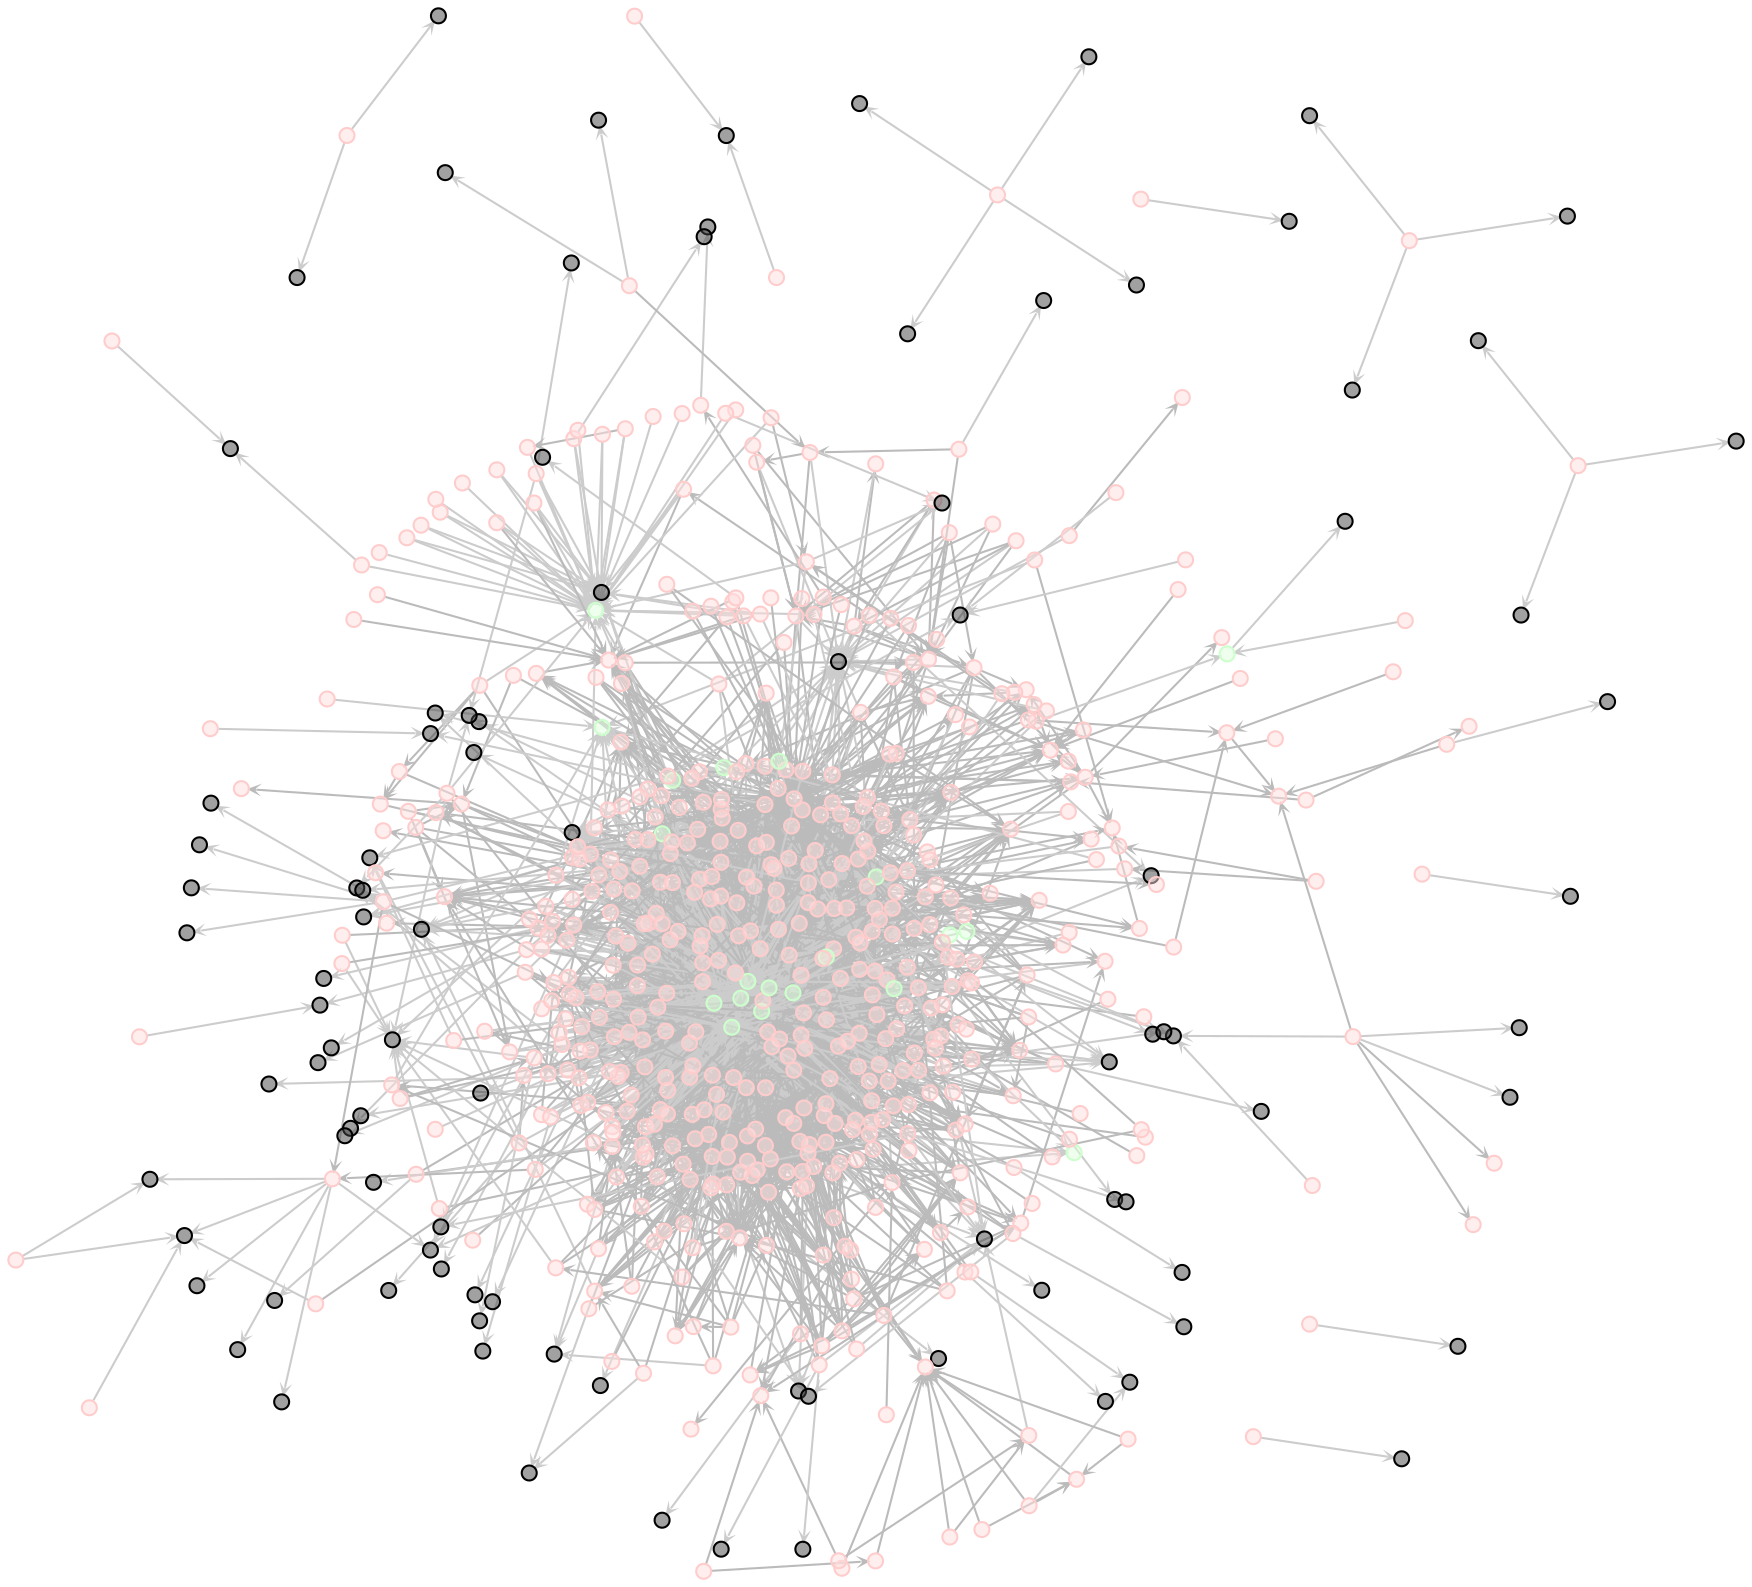 strict digraph "zope.* deps" {
  graph[layout="neato", outputorder="edgesfirst"];
  node[label="", shape="point", width=0.1, height=0.1];
  node[color="#000000", fillcolor="#44444480"];
  edge[color="#cccccc", arrowhead="open", arrowsize=0.3];
  "AccessControl"[color="#ffcccc", fillcolor="#ffdddd80"];
  "AccessControl" -> "Acquisition"[color="#bbbbbb"];
  "AccessControl" -> "DateTime"[color="#bbbbbb"];
  "AccessControl" -> "ExtensionClass"[color="#bbbbbb"];
  "AccessControl" -> "Persistence"[color="#bbbbbb"];
  "AccessControl" -> "Record"[color="#bbbbbb"];
  "AccessControl" -> "RestrictedPython"[color="#bbbbbb"];
  "AccessControl" -> "transaction";
  "AccessControl" -> "zExceptions"[color="#bbbbbb"];
  "AccessControl" -> "ZODB3"[color="#bbbbbb"];
  "AccessControl" -> "zope.component";
  "AccessControl" -> "zope.configuration";
  "AccessControl" -> "zope.deferredimport"[color="#bbbbbb"];
  "AccessControl" -> "zope.interface";
  "AccessControl" -> "zope.publisher"[color="#bbbbbb"];
  "AccessControl" -> "zope.schema";
  "AccessControl" -> "zope.security"[color="#bbbbbb"];
  "AccessControl" -> "zope.testing";
  "Acquisition"[color="#ffcccc", fillcolor="#ffdddd80"];
  "Acquisition" -> "ExtensionClass"[color="#bbbbbb"];
  "Acquisition" -> "zope.interface";
  "BTrees"[color="#ccffcc", fillcolor="#ddffdd80"];
  "BTrees" -> "persistent";
  "BTrees" -> "zope.interface";
  "DateTime"[color="#ffcccc", fillcolor="#ffdddd80"];
  "DateTime" -> "zope.interface";
  "DateTime" -> "pytz";
  "DocumentTemplate"[color="#ffcccc", fillcolor="#ffdddd80"];
  "DocumentTemplate" -> "AccessControl"[color="#bbbbbb"];
  "DocumentTemplate" -> "Acquisition"[color="#bbbbbb"];
  "DocumentTemplate" -> "ExtensionClass"[color="#bbbbbb"];
  "DocumentTemplate" -> "RestrictedPython"[color="#bbbbbb"];
  "DocumentTemplate" -> "zExceptions"[color="#bbbbbb"];
  "DocumentTemplate" -> "zope.sequencesort"[color="#bbbbbb"];
  "DocumentTemplate" -> "zope.structuredtext"[color="#bbbbbb"];
  "ExtensionClass"[color="#ffcccc", fillcolor="#ffdddd80"];
  "Interface"[color="#ffcccc", fillcolor="#ffdddd80"];
  "Interface" -> "zope.interface";
  "Interface" -> "zope.schema";
  "Missing"[color="#ffcccc", fillcolor="#ffdddd80"];
  "Missing" -> "ExtensionClass"[color="#bbbbbb"];
  "MultiMapping"[color="#ffcccc", fillcolor="#ffdddd80"];
  "MultiMapping" -> "ExtensionClass"[color="#bbbbbb"];
  "Persistence"[color="#ffcccc", fillcolor="#ffdddd80"];
  "Persistence" -> "ExtensionClass"[color="#bbbbbb"];
  "Persistence" -> "ZODB3"[color="#bbbbbb"];
  "Products.BTreeFolder2"[color="#ffcccc", fillcolor="#ffdddd80"];
  "Products.BTreeFolder2" -> "AccessControl"[color="#bbbbbb"];
  "Products.BTreeFolder2" -> "Acquisition"[color="#bbbbbb"];
  "Products.BTreeFolder2" -> "Persistence"[color="#bbbbbb"];
  "Products.BTreeFolder2" -> "ZODB3"[color="#bbbbbb"];
  "Products.BTreeFolder2" -> "Zope2";
  "Products.BTreeFolder2" -> "zope.container"[color="#bbbbbb"];
  "Products.BTreeFolder2" -> "zope.event";
  "Products.BTreeFolder2" -> "zope.lifecycleevent"[color="#bbbbbb"];
  "Products.CMFActionIcons"[color="#ffcccc", fillcolor="#ffdddd80"];
  "Products.CMFActionIcons" -> "Products.CMFCore"[color="#bbbbbb"];
  "Products.CMFActionIcons" -> "Products.GenericSetup"[color="#bbbbbb"];
  "Products.CMFCalendar"[color="#ffcccc", fillcolor="#ffdddd80"];
  "Products.CMFCalendar" -> "Zope2";
  "Products.CMFCalendar" -> "Products.CMFCore"[color="#bbbbbb"];
  "Products.CMFCalendar" -> "Products.CMFDefault"[color="#bbbbbb"];
  "Products.CMFCalendar" -> "Products.GenericSetup"[color="#bbbbbb"];
  "Products.CMFCore"[color="#ffcccc", fillcolor="#ffdddd80"];
  "Products.CMFCore" -> "Zope2";
  "Products.CMFCore" -> "five.localsitemanager"[color="#bbbbbb"];
  "Products.CMFCore" -> "Products.GenericSetup"[color="#bbbbbb"];
  "Products.CMFCore" -> "Products.ZSQLMethods"[color="#bbbbbb"];
  "Products.CMFCore" -> "zope.app.publication"[color="#bbbbbb"];
  "Products.CMFDefault"[color="#ffcccc", fillcolor="#ffdddd80"];
  "Products.CMFDefault" -> "Zope2";
  "Products.CMFDefault" -> "Products.CMFCore"[color="#bbbbbb"];
  "Products.CMFDefault" -> "Products.GenericSetup"[color="#bbbbbb"];
  "Products.CMFDefault" -> "Products.MailHost"[color="#bbbbbb"];
  "Products.CMFDefault" -> "Products.PythonScripts"[color="#bbbbbb"];
  "Products.CMFDefault" -> "zope.formlib"[color="#bbbbbb"];
  "Products.CMFTopic"[color="#ffcccc", fillcolor="#ffdddd80"];
  "Products.CMFTopic" -> "Zope2";
  "Products.CMFTopic" -> "Products.CMFCore"[color="#bbbbbb"];
  "Products.CMFTopic" -> "Products.CMFDefault"[color="#bbbbbb"];
  "Products.CMFTopic" -> "Products.GenericSetup"[color="#bbbbbb"];
  "Products.CMFUid"[color="#ffcccc", fillcolor="#ffdddd80"];
  "Products.CMFUid" -> "Zope2";
  "Products.CMFUid" -> "Products.CMFCore"[color="#bbbbbb"];
  "Products.CMFUid" -> "Products.GenericSetup"[color="#bbbbbb"];
  "Products.DCWorkflow"[color="#ffcccc", fillcolor="#ffdddd80"];
  "Products.DCWorkflow" -> "Zope2";
  "Products.DCWorkflow" -> "Products.CMFCore"[color="#bbbbbb"];
  "Products.DCWorkflow" -> "Products.ExternalMethod"[color="#bbbbbb"];
  "Products.DCWorkflow" -> "Products.GenericSetup"[color="#bbbbbb"];
  "Products.DCWorkflow" -> "Products.PythonScripts"[color="#bbbbbb"];
  "Products.ExternalMethod"[color="#ffcccc", fillcolor="#ffdddd80"];
  "Products.ExternalMethod" -> "AccessControl"[color="#bbbbbb"];
  "Products.ExternalMethod" -> "Acquisition"[color="#bbbbbb"];
  "Products.ExternalMethod" -> "ExtensionClass"[color="#bbbbbb"];
  "Products.ExternalMethod" -> "Persistence"[color="#bbbbbb"];
  "Products.ExternalMethod" -> "ZODB3"[color="#bbbbbb"];
  "Products.ExternalMethod" -> "Zope2";
  "Products.GenericSetup"[color="#ffcccc", fillcolor="#ffdddd80"];
  "Products.GenericSetup" -> "Zope2";
  "Products.GenericSetup" -> "five.localsitemanager"[color="#bbbbbb"];
  "Products.GenericSetup" -> "zope.formlib"[color="#bbbbbb"];
  "Products.MIMETools"[color="#ffcccc", fillcolor="#ffdddd80"];
  "Products.MIMETools" -> "DocumentTemplate"[color="#bbbbbb"];
  "Products.MailHost"[color="#ffcccc", fillcolor="#ffdddd80"];
  "Products.MailHost" -> "Zope2";
  "Products.OFSP"[color="#ffcccc", fillcolor="#ffdddd80"];
  "Products.OFSP" -> "AccessControl"[color="#bbbbbb"];
  "Products.OFSP" -> "Persistence"[color="#bbbbbb"];
  "Products.OFSP" -> "Zope2";
  "Products.PluggableAuthService"[color="#ffcccc", fillcolor="#ffdddd80"];
  "Products.PluggableAuthService" -> "Products.PluginRegistry"[color="#bbbbbb"];
  "Products.PluggableAuthService" -> "Products.GenericSetup"[color="#bbbbbb"];
  "Products.PluggableAuthService" -> "Zope2";
  "Products.PluginRegistry"[color="#ffcccc", fillcolor="#ffdddd80"];
  "Products.PluginRegistry" -> "Zope2";
  "Products.PluginRegistry" -> "Products.GenericSetup"[color="#bbbbbb"];
  "Products.PythonScripts"[color="#ffcccc", fillcolor="#ffdddd80"];
  "Products.PythonScripts" -> "AccessControl"[color="#bbbbbb"];
  "Products.PythonScripts" -> "Acquisition"[color="#bbbbbb"];
  "Products.PythonScripts" -> "DateTime"[color="#bbbbbb"];
  "Products.PythonScripts" -> "DocumentTemplate"[color="#bbbbbb"];
  "Products.PythonScripts" -> "RestrictedPython"[color="#bbbbbb"];
  "Products.PythonScripts" -> "zExceptions"[color="#bbbbbb"];
  "Products.PythonScripts" -> "Zope2";
  "Products.SQLAlchemyDA"[color="#ffcccc", fillcolor="#ffdddd80"];
  "Products.SQLAlchemyDA" -> "z3c.sqlalchemy"[color="#bbbbbb"];
  "Products.StandardCacheManagers"[color="#ffcccc", fillcolor="#ffdddd80"];
  "Products.StandardCacheManagers" -> "AccessControl"[color="#bbbbbb"];
  "Products.StandardCacheManagers" -> "transaction";
  "Products.StandardCacheManagers" -> "Zope2";
  "Products.StandardCacheManagers" -> "zope.component";
  "Products.ZCTextIndex"[color="#ffcccc", fillcolor="#ffdddd80"];
  "Products.ZCTextIndex" -> "AccessControl"[color="#bbbbbb"];
  "Products.ZCTextIndex" -> "Acquisition"[color="#bbbbbb"];
  "Products.ZCTextIndex" -> "transaction";
  "Products.ZCTextIndex" -> "Persistence"[color="#bbbbbb"];
  "Products.ZCTextIndex" -> "zExceptions"[color="#bbbbbb"];
  "Products.ZCTextIndex" -> "ZODB3"[color="#bbbbbb"];
  "Products.ZCTextIndex" -> "Zope2";
  "Products.ZCTextIndex" -> "zope.interface";
  "Products.ZCatalog"[color="#ffcccc", fillcolor="#ffdddd80"];
  "Products.ZCatalog" -> "AccessControl"[color="#bbbbbb"];
  "Products.ZCatalog" -> "Acquisition"[color="#bbbbbb"];
  "Products.ZCatalog" -> "DateTime"[color="#bbbbbb"];
  "Products.ZCatalog" -> "DocumentTemplate"[color="#bbbbbb"];
  "Products.ZCatalog" -> "ExtensionClass"[color="#bbbbbb"];
  "Products.ZCatalog" -> "Missing"[color="#bbbbbb"];
  "Products.ZCatalog" -> "Persistence"[color="#bbbbbb"];
  "Products.ZCatalog" -> "Products.ZCTextIndex"[color="#bbbbbb"];
  "Products.ZCatalog" -> "Record"[color="#bbbbbb"];
  "Products.ZCatalog" -> "RestrictedPython"[color="#bbbbbb"];
  "Products.ZCatalog" -> "zExceptions"[color="#bbbbbb"];
  "Products.ZCatalog" -> "ZODB3"[color="#bbbbbb"];
  "Products.ZCatalog" -> "Zope2";
  "Products.ZCatalog" -> "zope.dottedname"[color="#bbbbbb"];
  "Products.ZCatalog" -> "zope.interface";
  "Products.ZCatalog" -> "zope.schema";
  "Products.ZCatalog" -> "zope.testing";
  "Products.ZSQLMethods"[color="#ffcccc", fillcolor="#ffdddd80"];
  "Products.ZSQLMethods" -> "Acquisition"[color="#bbbbbb"];
  "Products.ZSQLMethods" -> "DateTime"[color="#bbbbbb"];
  "Products.ZSQLMethods" -> "ExtensionClass"[color="#bbbbbb"];
  "Products.ZSQLMethods" -> "Missing"[color="#bbbbbb"];
  "Products.ZSQLMethods" -> "Persistence"[color="#bbbbbb"];
  "Products.ZSQLMethods" -> "Record"[color="#bbbbbb"];
  "Products.ZSQLMethods" -> "transaction";
  "Products.ZSQLMethods" -> "ZODB3"[color="#bbbbbb"];
  "Products.ZSQLMethods" -> "zope.interface";
  "Products.ZSQLMethods" -> "Zope2";
  "Products.ZopeVersionControl"[color="#ffcccc", fillcolor="#ffdddd80"];
  "Products.ZopeVersionControl" -> "zope.interface";
  "Products.ZopeVersionControl" -> "Acquisition"[color="#bbbbbb"];
  "Products.ZopeVersionControl" -> "DateTime"[color="#bbbbbb"];
  "Products.ZopeVersionControl" -> "transaction";
  "Products.ZopeVersionControl" -> "ZODB3"[color="#bbbbbb"];
  "Products.ZopeVersionControl" -> "Zope2";
  "Record"[color="#ffcccc", fillcolor="#ffdddd80"];
  "Record" -> "ExtensionClass"[color="#bbbbbb"];
  "RestrictedPython"[color="#ffcccc", fillcolor="#ffdddd80"];
  "StructuredText"[color="#ffcccc", fillcolor="#ffdddd80"];
  "StructuredText" -> "zope.structuredtext"[color="#bbbbbb"];
  "StructuredText" -> "zope.deprecation";
  "ThreadLock"[color="#ffcccc", fillcolor="#ffdddd80"];
  "ThreadLock" -> "ExtensionClass"[color="#bbbbbb"];
  "ZConfig"[color="#ffcccc", fillcolor="#ffdddd80"];
  "ZEO"[color="#ffcccc", fillcolor="#ffdddd80"];
  "ZEO" -> "ZODB"[color="#bbbbbb"];
  "ZEO" -> "transaction";
  "ZEO" -> "persistent";
  "ZEO" -> "zc.lockfile"[color="#bbbbbb"];
  "ZEO" -> "ZConfig"[color="#bbbbbb"];
  "ZEO" -> "zdaemon"[color="#bbbbbb"];
  "ZEO" -> "zope.interface";
  "ZODB"[color="#ffcccc", fillcolor="#ffdddd80"];
  "ZODB" -> "transaction";
  "ZODB" -> "persistent";
  "ZODB" -> "BTrees";
  "ZODB" -> "zc.lockfile"[color="#bbbbbb"];
  "ZODB" -> "ZConfig"[color="#bbbbbb"];
  "ZODB" -> "zdaemon"[color="#bbbbbb"];
  "ZODB" -> "zope.interface";
  "ZODB3"[color="#ffcccc", fillcolor="#ffdddd80"];
  "ZODB3" -> "ZEO"[color="#bbbbbb"];
  "ZODB3" -> "ZODB"[color="#bbbbbb"];
  "ZODB3" -> "persistent";
  "ZODB3" -> "BTrees";
  "ZODB3" -> "transaction";
  "ZPublisherEventsBackport"[color="#ffcccc", fillcolor="#ffdddd80"];
  "ZPublisherEventsBackport" -> "collective.monkeypatcher";
  "appendonly"[color="#ffcccc", fillcolor="#ffdddd80"];
  "appendonly" -> "ZODB3"[color="#bbbbbb"];
  "appendonly" -> "zope.interface";
  "bluebream"[color="#ffcccc", fillcolor="#ffdddd80"];
  "bluebream" -> "PasteScript";
  "bobo"[color="#ffcccc", fillcolor="#ffdddd80"];
  "bobo" -> "WebOb";
  "cc.buildout_reports"[color="#ffcccc", fillcolor="#ffdddd80"];
  "cc.buildout_reports" -> "zc.buildout";
  "cc.gettext"[color="#ffcccc", fillcolor="#ffdddd80"];
  "cc.gettext" -> "zc.buildout";
  "cc.gettext" -> "python-gettext";
  "cipher.background"[color="#ffcccc", fillcolor="#ffdddd80"];
  "cipher.background" -> "transaction";
  "cipher.background" -> "zope.component";
  "cipher.background" -> "zope.security"[color="#bbbbbb"];
  "cipher.configstore"[color="#ffcccc", fillcolor="#ffdddd80"];
  "cipher.configstore" -> "odict";
  "cipher.configstore" -> "python-dateutil";
  "cipher.configstore" -> "zope.component";
  "cipher.configstore" -> "zope.event";
  "cipher.configstore" -> "zope.interface";
  "cipher.configstore" -> "zope.lifecycleevent"[color="#bbbbbb"];
  "cipher.configstore" -> "zope.schema";
  "cipher.configstore" -> "zope.security"[color="#bbbbbb"];
  "cipher.encryptingstorage"[color="#ffcccc", fillcolor="#ffdddd80"];
  "cipher.encryptingstorage" -> "ZODB3"[color="#bbbbbb"];
  "cipher.encryptingstorage" -> "keas.kmi"[color="#bbbbbb"];
  "cipher.googlepam"[color="#ffcccc", fillcolor="#ffdddd80"];
  "cipher.googlepam" -> "gdata";
  "cipher.googlepam" -> "py-bcrypt";
  "cipher.googlepam" -> "python-memcached";
  "cipher.lazydate"[color="#ffcccc", fillcolor="#ffdddd80"];
  "cipher.lazydate" -> "python-dateutil";
  "cipher.lazydate" -> "parsedatetime";
  "cipher.lazydate" -> "zope.component";
  "cipher.lazydate" -> "zope.schema";
  "cipher.lazydate" -> "zope.interface";
  "cipher.longrequest"[color="#ffcccc", fillcolor="#ffdddd80"];
  "cipher.longrequest" -> "zope.component";
  "cipher.longrequest" -> "cipher.background"[color="#bbbbbb"];
  "cipher.longrequest" -> "Paste";
  "cipher.longrequest" -> "dbgp";
  "cipher.session"[color="#ffcccc", fillcolor="#ffdddd80"];
  "cipher.session" -> "zope.interface";
  "cipher.session" -> "zope.component";
  "cipher.session" -> "zope.session"[color="#bbbbbb"];
  "cipher.session" -> "zope.location";
  "cipher.session" -> "zope.publisher"[color="#bbbbbb"];
  "cipher.session" -> "repoze.session";
  "classix"[color="#ffcccc", fillcolor="#ffdddd80"];
  "classix" -> "lxml";
  "classix" -> "martian"[color="#bbbbbb"];
  "five.customerize"[color="#ffcccc", fillcolor="#ffdddd80"];
  "five.customerize" -> "plone.portlets";
  "five.customerize" -> "zope.component";
  "five.customerize" -> "zope.componentvocabulary"[color="#bbbbbb"];
  "five.customerize" -> "zope.dottedname"[color="#bbbbbb"];
  "five.customerize" -> "zope.interface";
  "five.customerize" -> "zope.lifecycleevent"[color="#bbbbbb"];
  "five.customerize" -> "zope.pagetemplate"[color="#bbbbbb"];
  "five.customerize" -> "zope.publisher"[color="#bbbbbb"];
  "five.customerize" -> "zope.schema";
  "five.customerize" -> "zope.site"[color="#bbbbbb"];
  "five.customerize" -> "zope.testing";
  "five.customerize" -> "zope.traversing"[color="#bbbbbb"];
  "five.customerize" -> "zope.viewlet"[color="#bbbbbb"];
  "five.customerize" -> "transaction";
  "five.customerize" -> "Acquisition"[color="#bbbbbb"];
  "five.customerize" -> "Zope2";
  "five.dbevent"[color="#ffcccc", fillcolor="#ffdddd80"];
  "five.dbevent" -> "collective.monkeypatcher";
  "five.formlib"[color="#ffcccc", fillcolor="#ffdddd80"];
  "five.formlib" -> "transaction";
  "five.formlib" -> "zope.app.form"[color="#bbbbbb"];
  "five.formlib" -> "zope.browser"[color="#bbbbbb"];
  "five.formlib" -> "zope.component";
  "five.formlib" -> "zope.event";
  "five.formlib" -> "zope.formlib"[color="#bbbbbb"];
  "five.formlib" -> "zope.i18nmessageid";
  "five.formlib" -> "zope.interface";
  "five.formlib" -> "zope.lifecycleevent"[color="#bbbbbb"];
  "five.formlib" -> "zope.location";
  "five.formlib" -> "zope.publisher"[color="#bbbbbb"];
  "five.formlib" -> "zope.schema";
  "five.formlib" -> "ExtensionClass"[color="#bbbbbb"];
  "five.formlib" -> "Zope2";
  "five.globalrequest"[color="#ffcccc", fillcolor="#ffdddd80"];
  "five.globalrequest" -> "zope.globalrequest"[color="#bbbbbb"];
  "five.globalrequest" -> "Zope2";
  "five.grok"[color="#ffcccc", fillcolor="#ffdddd80"];
  "five.grok" -> "martian"[color="#bbbbbb"];
  "five.grok" -> "Zope2";
  "five.grok" -> "five.localsitemanager"[color="#bbbbbb"];
  "five.grok" -> "grokcore.annotation"[color="#bbbbbb"];
  "five.grok" -> "grokcore.component"[color="#bbbbbb"];
  "five.grok" -> "grokcore.security"[color="#bbbbbb"];
  "five.grok" -> "grokcore.site"[color="#bbbbbb"];
  "five.grok" -> "grokcore.view"[color="#bbbbbb"];
  "five.grok" -> "grokcore.viewlet"[color="#bbbbbb"];
  "five.grok" -> "zope.annotation"[color="#bbbbbb"];
  "five.grok" -> "zope.component";
  "five.grok" -> "zope.container"[color="#bbbbbb"];
  "five.grok" -> "zope.contentprovider"[color="#bbbbbb"];
  "five.grok" -> "zope.interface";
  "five.grok" -> "zope.location";
  "five.grok" -> "zope.pagetemplate"[color="#bbbbbb"];
  "five.grok" -> "zope.publisher"[color="#bbbbbb"];
  "five.grok" -> "zope.traversing"[color="#bbbbbb"];
  "five.hashedresource"[color="#ffcccc", fillcolor="#ffdddd80"];
  "five.hashedresource" -> "z3c.hashedresource"[color="#bbbbbb"];
  "five.hashedresource" -> "zope.component";
  "five.hashedresource" -> "zope.publisher"[color="#bbbbbb"];
  "five.hashedresource" -> "zope.traversing"[color="#bbbbbb"];
  "five.localsitemanager"[color="#ffcccc", fillcolor="#ffdddd80"];
  "five.localsitemanager" -> "Acquisition"[color="#bbbbbb"];
  "five.localsitemanager" -> "ZODB3"[color="#bbbbbb"];
  "five.localsitemanager" -> "zope.component";
  "five.localsitemanager" -> "zope.event";
  "five.localsitemanager" -> "zope.interface";
  "five.localsitemanager" -> "zope.location";
  "five.localsitemanager" -> "zope.lifecycleevent"[color="#bbbbbb"];
  "five.localsitemanager" -> "zope.site"[color="#bbbbbb"];
  "five.localsitemanager" -> "zope.testing";
  "five.localsitemanager" -> "Zope2";
  "five.megrok.layout"[color="#ffcccc", fillcolor="#ffdddd80"];
  "five.megrok.layout" -> "Zope2";
  "five.megrok.layout" -> "five.grok"[color="#bbbbbb"];
  "five.megrok.layout" -> "grokcore.view"[color="#bbbbbb"];
  "five.megrok.layout" -> "martian"[color="#bbbbbb"];
  "five.megrok.layout" -> "megrok.layout"[color="#bbbbbb"];
  "five.megrok.layout" -> "zope.component";
  "five.megrok.layout" -> "zope.interface";
  "five.megrok.menu"[color="#ffcccc", fillcolor="#ffdddd80"];
  "five.megrok.menu" -> "five.grok"[color="#bbbbbb"];
  "five.pt"[color="#ffcccc", fillcolor="#ffdddd80"];
  "five.pt" -> "sourcecodegen";
  "five.pt" -> "z3c.pt"[color="#bbbbbb"];
  "five.pt" -> "zope.pagetemplate"[color="#bbbbbb"];
  "five.taskqueue"[color="#ffcccc", fillcolor="#ffdddd80"];
  "five.taskqueue" -> "Zope2";
  "five.taskqueue" -> "z3c.taskqueue"[color="#bbbbbb"];
  "five.z2monitor"[color="#ffcccc", fillcolor="#ffdddd80"];
  "five.z2monitor" -> "zc.monitor"[color="#bbbbbb"];
  "five.z2monitor" -> "zc.z3monitor"[color="#bbbbbb"];
  "five.z2monitor" -> "ZODB3"[color="#bbbbbb"];
  "five.z2monitor" -> "zope.component";
  "five.z2monitor" -> "zope.processlifetime"[color="#bbbbbb"];
  "gocept.registration"[color="#ffcccc", fillcolor="#ffdddd80"];
  "gocept.registration" -> "zope.app.container"[color="#bbbbbb"];
  "gocept.registration" -> "zope.component";
  "gocept.registration" -> "zope.interface";
  "gocept.registration" -> "zope.sendmail"[color="#bbbbbb"];
  "gocept.registration" -> "z3c.form"[color="#bbbbbb"];
  "gocept.selenium"[color="#ffcccc", fillcolor="#ffdddd80"];
  "gocept.selenium" -> "gocept.httpserverlayer";
  "gocept.selenium" -> "httpagentparser";
  "gocept.selenium" -> "plone.testing";
  "gocept.selenium" -> "selenium";
  "gocept.xmlrpcskin"[color="#ffcccc", fillcolor="#ffdddd80"];
  "gocept.xmlrpcskin" -> "zope.app.publisher"[color="#bbbbbb"];
  "gocept.xmlrpcskin" -> "zope.component";
  "gocept.xmlrpcskin" -> "zope.configuration";
  "gocept.xmlrpcskin" -> "zope.interface";
  "gocept.xmlrpcskin" -> "zope.publisher"[color="#bbbbbb"];
  "gocept.xmlrpcskin" -> "zope.security"[color="#bbbbbb"];
  "gocept.xmlrpcskin" -> "zope.traversing"[color="#bbbbbb"];
  "gocept.zeoraid"[color="#ffcccc", fillcolor="#ffdddd80"];
  "gocept.zeoraid" -> "mock";
  "gocept.zeoraid" -> "zc.zodbrecipes"[color="#bbbbbb"];
  "gocept.zeoraid" -> "ZODB3"[color="#bbbbbb"];
  "gocept.zope3instance"[color="#ffcccc", fillcolor="#ffdddd80"];
  "gocept.zope3instance" -> "zc.buildout";
  "gocept.zope3instance" -> "zc.recipe.egg";
  "gocept.zope3instance" -> "zope.app.preference"[color="#bbbbbb"];
  "gocept.zope3instance" -> "zope.app.securitypolicy"[color="#bbbbbb"];
  "gocept.zope3instance" -> "zope.app.server"[color="#bbbbbb"];
  "gocept.zope3instance" -> "zope.app.tree"[color="#bbbbbb"];
  "gocept.zope3instance" -> "zope.app.zcmlfiles"[color="#bbbbbb"];
  "grok"[color="#ffcccc", fillcolor="#ffdddd80"];
  "grok" -> "grokcore.annotation"[color="#bbbbbb"];
  "grok" -> "grokcore.catalog"[color="#bbbbbb"];
  "grok" -> "grokcore.chameleon"[color="#bbbbbb"];
  "grok" -> "grokcore.component"[color="#bbbbbb"];
  "grok" -> "grokcore.content"[color="#bbbbbb"];
  "grok" -> "grokcore.formlib"[color="#bbbbbb"];
  "grok" -> "grokcore.json"[color="#bbbbbb"];
  "grok" -> "grokcore.layout"[color="#bbbbbb"];
  "grok" -> "grokcore.message"[color="#bbbbbb"];
  "grok" -> "grokcore.rest"[color="#bbbbbb"];
  "grok" -> "grokcore.security"[color="#bbbbbb"];
  "grok" -> "grokcore.site"[color="#bbbbbb"];
  "grok" -> "grokcore.traverser"[color="#bbbbbb"];
  "grok" -> "grokcore.view"[color="#bbbbbb"];
  "grok" -> "grokcore.viewlet"[color="#bbbbbb"];
  "grok" -> "grokcore.view"[color="#bbbbbb"];
  "grok" -> "grokcore.xmlrpc"[color="#bbbbbb"];
  "grok" -> "martian"[color="#bbbbbb"];
  "grok" -> "pytz";
  "grok" -> "simplejson";
  "grok" -> "z3c.autoinclude"[color="#bbbbbb"];
  "grok" -> "zc.catalog"[color="#bbbbbb"];
  "grok" -> "ZODB3"[color="#bbbbbb"];
  "grok" -> "zope.annotation"[color="#bbbbbb"];
  "grok" -> "zope.app.appsetup"[color="#bbbbbb"];
  "grok" -> "zope.app.publication"[color="#bbbbbb"];
  "grok" -> "zope.app.wsgi"[color="#bbbbbb"];
  "grok" -> "zope.browserpage"[color="#bbbbbb"];
  "grok" -> "zope.catalog"[color="#bbbbbb"];
  "grok" -> "zope.component";
  "grok" -> "zope.container"[color="#bbbbbb"];
  "grok" -> "zope.contentprovider"[color="#bbbbbb"];
  "grok" -> "zope.errorview"[color="#bbbbbb"];
  "grok" -> "zope.event";
  "grok" -> "zope.exceptions";
  "grok" -> "zope.i18n"[color="#bbbbbb"];
  "grok" -> "zope.i18nmessageid";
  "grok" -> "zope.interface";
  "grok" -> "zope.intid"[color="#bbbbbb"];
  "grok" -> "zope.keyreference"[color="#bbbbbb"];
  "grok" -> "zope.lifecycleevent"[color="#bbbbbb"];
  "grok" -> "zope.location";
  "grok" -> "zope.login"[color="#bbbbbb"];
  "grok" -> "zope.password"[color="#bbbbbb"];
  "grok" -> "zope.principalregistry"[color="#bbbbbb"];
  "grok" -> "zope.publisher"[color="#bbbbbb"];
  "grok" -> "zope.schema";
  "grok" -> "zope.security"[color="#bbbbbb"];
  "grok" -> "zope.securitypolicy"[color="#bbbbbb"];
  "grok" -> "zope.site"[color="#bbbbbb"];
  "grok" -> "zope.traversing"[color="#bbbbbb"];
  "grokcore.annotation"[color="#ffcccc", fillcolor="#ffdddd80"];
  "grokcore.annotation" -> "ZODB3"[color="#bbbbbb"];
  "grokcore.annotation" -> "grokcore.component"[color="#bbbbbb"];
  "grokcore.annotation" -> "martian"[color="#bbbbbb"];
  "grokcore.annotation" -> "zope.annotation"[color="#bbbbbb"];
  "grokcore.annotation" -> "zope.component";
  "grokcore.annotation" -> "zope.container"[color="#bbbbbb"];
  "grokcore.annotation" -> "zope.interface";
  "grokcore.catalog"[color="#ffcccc", fillcolor="#ffdddd80"];
  "grokcore.catalog" -> "grokcore.component"[color="#bbbbbb"];
  "grokcore.catalog" -> "grokcore.site"[color="#bbbbbb"];
  "grokcore.catalog" -> "martian"[color="#bbbbbb"];
  "grokcore.catalog" -> "zc.catalog"[color="#bbbbbb"];
  "grokcore.catalog" -> "zope.annotation"[color="#bbbbbb"];
  "grokcore.catalog" -> "zope.catalog"[color="#bbbbbb"];
  "grokcore.catalog" -> "zope.component";
  "grokcore.catalog" -> "zope.container"[color="#bbbbbb"];
  "grokcore.catalog" -> "zope.event";
  "grokcore.catalog" -> "zope.exceptions";
  "grokcore.catalog" -> "zope.interface";
  "grokcore.catalog" -> "zope.intid"[color="#bbbbbb"];
  "grokcore.catalog" -> "zope.lifecycleevent"[color="#bbbbbb"];
  "grokcore.catalog" -> "zope.keyreference"[color="#bbbbbb"];
  "grokcore.catalog" -> "zope.site"[color="#bbbbbb"];
  "grokcore.chameleon"[color="#ffcccc", fillcolor="#ffdddd80"];
  "grokcore.chameleon" -> "Chameleon";
  "grokcore.chameleon" -> "grokcore.component"[color="#bbbbbb"];
  "grokcore.chameleon" -> "grokcore.view"[color="#bbbbbb"];
  "grokcore.chameleon" -> "z3c.pt"[color="#bbbbbb"];
  "grokcore.chameleon" -> "zope.i18n"[color="#bbbbbb"];
  "grokcore.component"[color="#ffcccc", fillcolor="#ffdddd80"];
  "grokcore.component" -> "martian"[color="#bbbbbb"];
  "grokcore.component" -> "zope.component";
  "grokcore.component" -> "zope.configuration";
  "grokcore.component" -> "zope.interface";
  "grokcore.component" -> "zope.testing";
  "grokcore.content"[color="#ffcccc", fillcolor="#ffdddd80"];
  "grokcore.content" -> "ZODB3"[color="#bbbbbb"];
  "grokcore.content" -> "grokcore.component"[color="#bbbbbb"];
  "grokcore.content" -> "zope.annotation"[color="#bbbbbb"];
  "grokcore.content" -> "zope.container"[color="#bbbbbb"];
  "grokcore.content" -> "zope.interface";
  "grokcore.formlib"[color="#ffcccc", fillcolor="#ffdddd80"];
  "grokcore.formlib" -> "grokcore.component"[color="#bbbbbb"];
  "grokcore.formlib" -> "grokcore.security"[color="#bbbbbb"];
  "grokcore.formlib" -> "grokcore.view"[color="#bbbbbb"];
  "grokcore.formlib" -> "martian"[color="#bbbbbb"];
  "grokcore.formlib" -> "pytz";
  "grokcore.formlib" -> "zope.container"[color="#bbbbbb"];
  "grokcore.formlib" -> "zope.event";
  "grokcore.formlib" -> "zope.formlib"[color="#bbbbbb"];
  "grokcore.formlib" -> "zope.interface";
  "grokcore.formlib" -> "zope.lifecycleevent"[color="#bbbbbb"];
  "grokcore.formlib" -> "zope.publisher"[color="#bbbbbb"];
  "grokcore.formlib" -> "zope.schema";
  "grokcore.json"[color="#ffcccc", fillcolor="#ffdddd80"];
  "grokcore.json" -> "grokcore.component"[color="#bbbbbb"];
  "grokcore.json" -> "grokcore.security"[color="#bbbbbb"];
  "grokcore.json" -> "grokcore.view"[color="#bbbbbb"];
  "grokcore.json" -> "martian"[color="#bbbbbb"];
  "grokcore.json" -> "simplejson";
  "grokcore.json" -> "zope.component";
  "grokcore.json" -> "zope.interface";
  "grokcore.json" -> "zope.publisher"[color="#bbbbbb"];
  "grokcore.layout"[color="#ffcccc", fillcolor="#ffdddd80"];
  "grokcore.layout" -> "grokcore.component"[color="#bbbbbb"];
  "grokcore.layout" -> "grokcore.security"[color="#bbbbbb"];
  "grokcore.layout" -> "grokcore.view"[color="#bbbbbb"];
  "grokcore.layout" -> "martian"[color="#bbbbbb"];
  "grokcore.layout" -> "zope.authentication"[color="#bbbbbb"];
  "grokcore.layout" -> "zope.component";
  "grokcore.layout" -> "zope.errorview"[color="#bbbbbb"];
  "grokcore.layout" -> "zope.interface";
  "grokcore.layout" -> "zope.publisher"[color="#bbbbbb"];
  "grokcore.message"[color="#ffcccc", fillcolor="#ffdddd80"];
  "grokcore.message" -> "grokcore.component"[color="#bbbbbb"];
  "grokcore.message" -> "z3c.flashmessage"[color="#bbbbbb"];
  "grokcore.message" -> "zope.component";
  "grokcore.message" -> "zope.traversing"[color="#bbbbbb"];
  "grokcore.registries"[color="#ffcccc", fillcolor="#ffdddd80"];
  "grokcore.registries" -> "zope.component";
  "grokcore.registries" -> "zope.configuration";
  "grokcore.registries" -> "zope.interface";
  "grokcore.registries" -> "zope.location";
  "grokcore.registries" -> "zope.schema";
  "grokcore.rest"[color="#ffcccc", fillcolor="#ffdddd80"];
  "grokcore.rest" -> "grokcore.component"[color="#bbbbbb"];
  "grokcore.rest" -> "grokcore.security"[color="#bbbbbb"];
  "grokcore.rest" -> "grokcore.view"[color="#bbbbbb"];
  "grokcore.rest" -> "grokcore.traverser"[color="#bbbbbb"];
  "grokcore.rest" -> "martian"[color="#bbbbbb"];
  "grokcore.rest" -> "zope.component";
  "grokcore.rest" -> "zope.interface";
  "grokcore.rest" -> "zope.publisher"[color="#bbbbbb"];
  "grokcore.security"[color="#ffcccc", fillcolor="#ffdddd80"];
  "grokcore.security" -> "grokcore.component"[color="#bbbbbb"];
  "grokcore.security" -> "martian"[color="#bbbbbb"];
  "grokcore.security" -> "zope.component";
  "grokcore.security" -> "zope.dottedname"[color="#bbbbbb"];
  "grokcore.security" -> "zope.interface";
  "grokcore.security" -> "zope.security"[color="#bbbbbb"];
  "grokcore.site"[color="#ffcccc", fillcolor="#ffdddd80"];
  "grokcore.site" -> "ZODB3"[color="#bbbbbb"];
  "grokcore.site" -> "zope.event";
  "grokcore.site" -> "grokcore.component"[color="#bbbbbb"];
  "grokcore.site" -> "martian"[color="#bbbbbb"];
  "grokcore.site" -> "zope.annotation"[color="#bbbbbb"];
  "grokcore.site" -> "zope.component";
  "grokcore.site" -> "zope.container"[color="#bbbbbb"];
  "grokcore.site" -> "zope.interface";
  "grokcore.site" -> "zope.lifecycleevent"[color="#bbbbbb"];
  "grokcore.site" -> "zope.site"[color="#bbbbbb"];
  "grokcore.startup"[color="#ffcccc", fillcolor="#ffdddd80"];
  "grokcore.startup" -> "zope.component";
  "grokcore.startup" -> "zope.publisher"[color="#bbbbbb"];
  "grokcore.startup" -> "zope.dottedname"[color="#bbbbbb"];
  "grokcore.startup" -> "zope.app.wsgi"[color="#bbbbbb"];
  "grokcore.startup" -> "zope.app.debug"[color="#bbbbbb"];
  "grokcore.traverser"[color="#ffcccc", fillcolor="#ffdddd80"];
  "grokcore.traverser" -> "grokcore.component"[color="#bbbbbb"];
  "grokcore.traverser" -> "grokcore.security"[color="#bbbbbb"];
  "grokcore.traverser" -> "grokcore.view"[color="#bbbbbb"];
  "grokcore.traverser" -> "grokcore.rest"[color="#bbbbbb"];
  "grokcore.traverser" -> "martian"[color="#bbbbbb"];
  "grokcore.traverser" -> "zope.component";
  "grokcore.traverser" -> "zope.interface";
  "grokcore.traverser" -> "zope.publisher"[color="#bbbbbb"];
  "grokcore.view"[color="#ffcccc", fillcolor="#ffdddd80"];
  "grokcore.view" -> "grokcore.component"[color="#bbbbbb"];
  "grokcore.view" -> "grokcore.security"[color="#bbbbbb"];
  "grokcore.view" -> "martian"[color="#bbbbbb"];
  "grokcore.view" -> "zope.browserpage"[color="#bbbbbb"];
  "grokcore.view" -> "zope.browserresource"[color="#bbbbbb"];
  "grokcore.view" -> "zope.component";
  "grokcore.view" -> "zope.contentprovider"[color="#bbbbbb"];
  "grokcore.view" -> "zope.interface";
  "grokcore.view" -> "zope.pagetemplate"[color="#bbbbbb"];
  "grokcore.view" -> "zope.ptresource"[color="#bbbbbb"];
  "grokcore.view" -> "zope.publisher"[color="#bbbbbb"];
  "grokcore.view" -> "zope.security"[color="#bbbbbb"];
  "grokcore.view" -> "zope.traversing"[color="#bbbbbb"];
  "grokcore.viewlet"[color="#ffcccc", fillcolor="#ffdddd80"];
  "grokcore.viewlet" -> "grokcore.component"[color="#bbbbbb"];
  "grokcore.viewlet" -> "grokcore.security"[color="#bbbbbb"];
  "grokcore.viewlet" -> "grokcore.view"[color="#bbbbbb"];
  "grokcore.viewlet" -> "martian"[color="#bbbbbb"];
  "grokcore.viewlet" -> "zope.viewlet"[color="#bbbbbb"];
  "grokcore.viewlet" -> "zope.contentprovider"[color="#bbbbbb"];
  "grokcore.viewlet" -> "zope.browserpage"[color="#bbbbbb"];
  "grokcore.viewlet" -> "zope.component";
  "grokcore.viewlet" -> "zope.interface";
  "grokcore.viewlet" -> "zope.publisher"[color="#bbbbbb"];
  "grokcore.viewlet" -> "zope.security"[color="#bbbbbb"];
  "grokcore.xmlrpc"[color="#ffcccc", fillcolor="#ffdddd80"];
  "grokcore.xmlrpc" -> "grokcore.component"[color="#bbbbbb"];
  "grokcore.xmlrpc" -> "grokcore.security"[color="#bbbbbb"];
  "grokcore.xmlrpc" -> "grokcore.view"[color="#bbbbbb"];
  "grokcore.xmlrpc" -> "grokcore.traverser"[color="#bbbbbb"];
  "grokcore.xmlrpc" -> "grokcore.content"[color="#bbbbbb"];
  "grokcore.xmlrpc" -> "martian"[color="#bbbbbb"];
  "grokcore.xmlrpc" -> "zope.component";
  "grokcore.xmlrpc" -> "zope.interface";
  "grokcore.xmlrpc" -> "zope.publisher"[color="#bbbbbb"];
  "grokproject"[color="#ffcccc", fillcolor="#ffdddd80"];
  "grokproject" -> "PasteScript";
  "grokui.admin"[color="#ffcccc", fillcolor="#ffdddd80"];
  "grokui.admin" -> "ZODB3"[color="#bbbbbb"];
  "grokui.admin" -> "grok"[color="#bbbbbb"];
  "grokui.admin" -> "grokcore.site"[color="#bbbbbb"];
  "grokui.admin" -> "grokui.base"[color="#bbbbbb"];
  "grokui.admin" -> "z3c.flashmessage"[color="#bbbbbb"];
  "grokui.admin" -> "zope.applicationcontrol"[color="#bbbbbb"];
  "grokui.admin" -> "zope.component";
  "grokui.admin" -> "zope.configuration";
  "grokui.admin" -> "zope.contentprovider"[color="#bbbbbb"];
  "grokui.admin" -> "zope.exceptions";
  "grokui.admin" -> "zope.i18nmessageid";
  "grokui.admin" -> "zope.interface";
  "grokui.admin" -> "zope.location";
  "grokui.admin" -> "zope.login"[color="#bbbbbb"];
  "grokui.admin" -> "zope.schema";
  "grokui.admin" -> "zope.site"[color="#bbbbbb"];
  "grokui.admin" -> "zope.size"[color="#bbbbbb"];
  "grokui.admin" -> "zope.traversing"[color="#bbbbbb"];
  "grokui.base"[color="#ffcccc", fillcolor="#ffdddd80"];
  "grokui.base" -> "fanstatic";
  "grokui.base" -> "grok"[color="#bbbbbb"];
  "grokui.base" -> "grokcore.layout"[color="#bbbbbb"];
  "grokui.base" -> "grokcore.message"[color="#bbbbbb"];
  "grokui.base" -> "megrok.menu"[color="#bbbbbb"];
  "grokui.base" -> "zope.authentication"[color="#bbbbbb"];
  "grokui.base" -> "zope.browsermenu"[color="#bbbbbb"];
  "grokui.base" -> "zope.component";
  "grokui.base" -> "zope.fanstatic"[color="#bbbbbb"];
  "grokui.base" -> "zope.interface";
  "grokui.base" -> "zope.location";
  "grokui.base" -> "zope.publisher"[color="#bbbbbb"];
  "grokui.base" -> "zope.site"[color="#bbbbbb"];
  "grokui.base" -> "zope.traversing"[color="#bbbbbb"];
  "hurry.custom"[color="#ffcccc", fillcolor="#ffdddd80"];
  "hurry.custom" -> "zope.component";
  "hurry.custom" -> "zope.interface";
  "hurry.custom" -> "zope.hookable";
  "hurry.custom" -> "jsontemplate";
  "hurry.custom" -> "zope.configuration";
  "hurry.explorer"[color="#ffcccc", fillcolor="#ffdddd80"];
  "hurry.explorer" -> "hurry.resource"[color="#bbbbbb"];
  "hurry.explorer" -> "hurry.yui"[color="#bbbbbb"];
  "hurry.extjs"[color="#ffcccc", fillcolor="#ffdddd80"];
  "hurry.extjs" -> "hurry.resource"[color="#bbbbbb"];
  "hurry.file"[color="#ffcccc", fillcolor="#ffdddd80"];
  "hurry.file" -> "ZODB3"[color="#bbbbbb"];
  "hurry.file" -> "zope.interface";
  "hurry.file" -> "zope.schema";
  "hurry.file" -> "zope.component";
  "hurry.file" -> "zope.testing";
  "hurry.file" -> "zope.publisher"[color="#bbbbbb"];
  "hurry.file" -> "zope.app.form"[color="#bbbbbb"];
  "hurry.file" -> "zope.session"[color="#bbbbbb"];
  "hurry.file" -> "zope.app.testing"[color="#bbbbbb"];
  "hurry.file" -> "zope.app.container"[color="#bbbbbb"];
  "hurry.jquery"[color="#ffcccc", fillcolor="#ffdddd80"];
  "hurry.jquery" -> "hurry.resource"[color="#bbbbbb"];
  "hurry.jquerytools"[color="#ffcccc", fillcolor="#ffdddd80"];
  "hurry.jquerytools" -> "py";
  "hurry.jquerytools" -> "hurry.jquery"[color="#bbbbbb"];
  "hurry.jquerytools" -> "hurry.resource"[color="#bbbbbb"];
  "hurry.jqueryui"[color="#ffcccc", fillcolor="#ffdddd80"];
  "hurry.jqueryui" -> "hurry.resource"[color="#bbbbbb"];
  "hurry.jqueryui" -> "hurry.jquery"[color="#bbbbbb"];
  "hurry.query"[color="#ffcccc", fillcolor="#ffdddd80"];
  "hurry.query" -> "zc.catalog"[color="#bbbbbb"];
  "hurry.query" -> "ZODB3"[color="#bbbbbb"];
  "hurry.query" -> "zope.catalog"[color="#bbbbbb"];
  "hurry.query" -> "zope.component";
  "hurry.query" -> "zope.interface";
  "hurry.query" -> "zope.intid"[color="#bbbbbb"];
  "hurry.resource"[color="#ffcccc", fillcolor="#ffdddd80"];
  "hurry.slimbox"[color="#ffcccc", fillcolor="#ffdddd80"];
  "hurry.slimbox" -> "hurry.jquery"[color="#bbbbbb"];
  "hurry.slimbox" -> "hurry.resource"[color="#bbbbbb"];
  "hurry.tinymce"[color="#ffcccc", fillcolor="#ffdddd80"];
  "hurry.tinymce" -> "hurry.resource"[color="#bbbbbb"];
  "hurry.workflow"[color="#ffcccc", fillcolor="#ffdddd80"];
  "hurry.workflow" -> "zope.interface";
  "hurry.workflow" -> "zope.component";
  "hurry.workflow" -> "ZODB3"[color="#bbbbbb"];
  "hurry.workflow" -> "zope.event";
  "hurry.workflow" -> "zope.security"[color="#bbbbbb"];
  "hurry.workflow" -> "zope.annotation"[color="#bbbbbb"];
  "hurry.workflow" -> "zope.lifecycleevent"[color="#bbbbbb"];
  "hurry.yui"[color="#ffcccc", fillcolor="#ffdddd80"];
  "hurry.yui" -> "hurry.resource"[color="#bbbbbb"];
  "hurry.yui" -> "simplejson";
  "hurry.zoperesource"[color="#ffcccc", fillcolor="#ffdddd80"];
  "hurry.zopetinymce"[color="#ffcccc", fillcolor="#ffdddd80"];
  "hurry.zopetinymce" -> "hurry.zoperesource"[color="#bbbbbb"];
  "hurry.zopetinymce" -> "hurry.tinymce"[color="#bbbbbb"];
  "hurry.zopeyui"[color="#ffcccc", fillcolor="#ffdddd80"];
  "hurry.zopeyui" -> "hurry.zoperesource"[color="#bbbbbb"];
  "hurry.zopeyui" -> "hurry.yui"[color="#bbbbbb"];
  "jquery.javascript"[color="#ffcccc", fillcolor="#ffdddd80"];
  "jquery.javascript" -> "zope.viewlet"[color="#bbbbbb"];
  "jquery.jsonform"[color="#ffcccc", fillcolor="#ffdddd80"];
  "jquery.jsonform" -> "zif.jsonserver";
  "jquery.jsonform" -> "zope.component";
  "jquery.jsonform" -> "zope.configuration";
  "jquery.jsonform" -> "zope.interface";
  "jquery.jsonform" -> "zope.publisher"[color="#bbbbbb"];
  "jquery.jsonform" -> "zope.viewlet"[color="#bbbbbb"];
  "jquery.layer"[color="#ffcccc", fillcolor="#ffdddd80"];
  "jquery.layer" -> "zope.publisher"[color="#bbbbbb"];
  "jquery.layer" -> "zope.viewlet"[color="#bbbbbb"];
  "jquery.widget"[color="#ffcccc", fillcolor="#ffdddd80"];
  "jquery.widget" -> "z3c.form"[color="#bbbbbb"];
  "jquery.widget" -> "zope.app.form"[color="#bbbbbb"];
  "jquery.widget" -> "zope.component";
  "jquery.widget" -> "zope.interface";
  "jquery.widget" -> "zope.viewlet"[color="#bbbbbb"];
  "keas.build"[color="#ffcccc", fillcolor="#ffdddd80"];
  "keas.build" -> "BeautifulSoup";
  "keas.googlemap"[color="#ffcccc", fillcolor="#ffdddd80"];
  "keas.googlemap" -> "simplejson";
  "keas.googlemap" -> "zope.container"[color="#bbbbbb"];
  "keas.googlemap" -> "zope.interface";
  "keas.googlemap" -> "zope.schema";
  "keas.googlemap" -> "zope.viewlet"[color="#bbbbbb"];
  "keas.kmi"[color="#ffcccc", fillcolor="#ffdddd80"];
  "keas.kmi" -> "M2Crypto";
  "keas.kmi" -> "repoze.bfg";
  "keas.kmi" -> "transaction";
  "keas.kmi" -> "zope.interface";
  "keas.kmi" -> "zope.schema";
  "keas.pbpersist"[color="#ffcccc", fillcolor="#ffdddd80"];
  "keas.pbpersist" -> "keas.pbstate"[color="#bbbbbb"];
  "keas.pbpersist" -> "ZODB3"[color="#bbbbbb"];
  "keas.pbstate"[color="#ffcccc", fillcolor="#ffdddd80"];
  "keas.pbstate" -> "protobuf";
  "keas.profile"[color="#ffcccc", fillcolor="#ffdddd80"];
  "keas.profile" -> "paste";
  "keas.unit"[color="#ffcccc", fillcolor="#ffdddd80"];
  "keas.unit" -> "zope.interface";
  "keas.unit" -> "zope.schema";
  "ldapadapter"[color="#ffcccc", fillcolor="#ffdddd80"];
  "ldapadapter" -> "python-ldap";
  "ldapadapter" -> "ZODB3"[color="#bbbbbb"];
  "ldapadapter" -> "zope.interface";
  "ldapadapter" -> "zope.component";
  "ldapadapter" -> "zope.schema";
  "ldapadapter" -> "zope.container"[color="#bbbbbb"];
  "ldapadapter" -> "zope.componentvocabulary"[color="#bbbbbb"];
  "ldapadapter" -> "zope.security"[color="#bbbbbb"];
  "ldapadapter" -> "zope.i18nmessageid";
  "ldappas"[color="#ffcccc", fillcolor="#ffdddd80"];
  "ldappas" -> "ZODB3"[color="#bbbbbb"];
  "ldappas" -> "ldapadapter"[color="#bbbbbb"];
  "ldappas" -> "zope.pluggableauth"[color="#bbbbbb"];
  "ldappas" -> "zope.container"[color="#bbbbbb"];
  "ldappas" -> "zope.i18nmessageid";
  "ldappas" -> "zope.interface";
  "ldappas" -> "zope.schema";
  "lovely.mail"[color="#ffcccc", fillcolor="#ffdddd80"];
  "lovely.mail" -> "zope.component";
  "lovely.mail" -> "zope.schema";
  "lovely.mail" -> "zope.sendmail"[color="#bbbbbb"];
  "lovely.mail" -> "lovely.remotetask"[color="#bbbbbb"];
  "lovely.persistent"[color="#ffcccc", fillcolor="#ffdddd80"];
  "lovely.persistent" -> "ZODB3"[color="#bbbbbb"];
  "lovely.recipe"[color="#ffcccc", fillcolor="#ffdddd80"];
  "lovely.recipe" -> "zc.buildout";
  "lovely.recipe" -> "zc.recipe.egg";
  "lovely.remotetask"[color="#ffcccc", fillcolor="#ffdddd80"];
  "lovely.remotetask" -> "ZODB3"[color="#bbbbbb"];
  "lovely.remotetask" -> "zc.queue"[color="#bbbbbb"];
  "lovely.remotetask" -> "zc.table"[color="#bbbbbb"];
  "lovely.remotetask" -> "transaction";
  "lovely.remotetask" -> "zope.browserpage"[color="#bbbbbb"];
  "lovely.remotetask" -> "zope.configuration";
  "lovely.remotetask" -> "zope.location";
  "lovely.remotetask" -> "zope.session"[color="#bbbbbb"];
  "lovely.remotetask" -> "zope.app.container"[color="#bbbbbb"];
  "lovely.remotetask" -> "zope.app.appsetup"[color="#bbbbbb"];
  "lovely.remotetask" -> "zope.app.form"[color="#bbbbbb"];
  "lovely.remotetask" -> "zope.app.generations"[color="#bbbbbb"];
  "lovely.remotetask" -> "zope.app.pagetemplate"[color="#bbbbbb"];
  "lovely.remotetask" -> "zope.app.publication"[color="#bbbbbb"];
  "lovely.remotetask" -> "zope.app.publisher"[color="#bbbbbb"];
  "lovely.remotetask" -> "zope.app.session"[color="#bbbbbb"];
  "lovely.remotetask" -> "zope.app.xmlrpcintrospection"[color="#bbbbbb"];
  "lovely.remotetask" -> "zope.component";
  "lovely.remotetask" -> "zope.interface";
  "lovely.remotetask" -> "zope.publisher"[color="#bbbbbb"];
  "lovely.remotetask" -> "zope.schema";
  "lovely.remotetask" -> "zope.security"[color="#bbbbbb"];
  "lovely.remotetask" -> "zope.traversing"[color="#bbbbbb"];
  "lovely.responsecache"[color="#ffcccc", fillcolor="#ffdddd80"];
  "lovely.responsecache" -> "lovely.memcached";
  "lovely.responsecache" -> "zope.app.publication"[color="#bbbbbb"];
  "lovely.responsecache" -> "zope.app.security"[color="#bbbbbb"];
  "lovely.responsecache" -> "zope.contentprovider"[color="#bbbbbb"];
  "lovely.responsecache" -> "zope.formlib"[color="#bbbbbb"];
  "lovely.responsecache" -> "zope.publisher"[color="#bbbbbb"];
  "lovely.responsecache" -> "zope.schema";
  "lovely.responsecache" -> "zope.security"[color="#bbbbbb"];
  "lovely.responsecache" -> "zope.traversing"[color="#bbbbbb"];
  "lovely.session"[color="#ffcccc", fillcolor="#ffdddd80"];
  "lovely.session" -> "lovely.memcached";
  "lovely.session" -> "zope.container"[color="#bbbbbb"];
  "lovely.session" -> "zope.session"[color="#bbbbbb"];
  "lovely.session" -> "zope.schema";
  "lovely.session" -> "zope.interface";
  "lovely.tag"[color="#ffcccc", fillcolor="#ffdddd80"];
  "lovely.tag" -> "ZODB3"[color="#bbbbbb"];
  "lovely.tag" -> "pytz";
  "lovely.tag" -> "z3c.configurator"[color="#bbbbbb"];
  "lovely.tag" -> "zope.app.component"[color="#bbbbbb"];
  "lovely.tag" -> "zope.app.container"[color="#bbbbbb"];
  "lovely.tag" -> "zope.app.folder"[color="#bbbbbb"];
  "lovely.tag" -> "zope.app.generations"[color="#bbbbbb"];
  "lovely.tag" -> "zope.app.intid"[color="#bbbbbb"];
  "lovely.tag" -> "zope.app.pagetemplate"[color="#bbbbbb"];
  "lovely.tag" -> "zope.app.zopeappgenerations"[color="#bbbbbb"];
  "lovely.tag" -> "zope.cachedescriptors"[color="#bbbbbb"];
  "lovely.tag" -> "zope.component";
  "lovely.tag" -> "zope.dottedname"[color="#bbbbbb"];
  "lovely.tag" -> "zope.formlib"[color="#bbbbbb"];
  "lovely.tag" -> "zope.i18nmessageid";
  "lovely.tag" -> "zope.index"[color="#bbbbbb"];
  "lovely.tag" -> "zope.interface";
  "lovely.tag" -> "zope.lifecycleevent"[color="#bbbbbb"];
  "lovely.tag" -> "zope.publisher"[color="#bbbbbb"];
  "lovely.tag" -> "zope.schema";
  "lovely.tag" -> "zope.security"[color="#bbbbbb"];
  "lovely.tal"[color="#ffcccc", fillcolor="#ffdddd80"];
  "lovely.tal" -> "zope.tales"[color="#bbbbbb"];
  "m01.mongofake"[color="#ffcccc", fillcolor="#ffdddd80"];
  "m01.mongofake" -> "pymongo";
  "manuel"[color="#ccffcc", fillcolor="#ddffdd80"];
  "manuel" -> "six";
  "manuelpi.fakemodule"[color="#ffcccc", fillcolor="#ffdddd80"];
  "manuelpi.fakemodule" -> "manuel";
  "martian"[color="#ffcccc", fillcolor="#ffdddd80"];
  "martian" -> "zope.interface";
  "megrok.chameleon"[color="#ffcccc", fillcolor="#ffdddd80"];
  "megrok.chameleon" -> "grokcore.component"[color="#bbbbbb"];
  "megrok.chameleon" -> "grokcore.view"[color="#bbbbbb"];
  "megrok.chameleon" -> "Chameleon";
  "megrok.chameleon" -> "z3c.pt"[color="#bbbbbb"];
  "megrok.form"[color="#ffcccc", fillcolor="#ffdddd80"];
  "megrok.form" -> "grok"[color="#bbbbbb"];
  "megrok.form" -> "zc.resourcelibrary"[color="#bbbbbb"];
  "megrok.form" -> "z3c.widget"[color="#bbbbbb"];
  "megrok.form" -> "zc.datetimewidget"[color="#bbbbbb"];
  "megrok.form" -> "collective.namedfile";
  "megrok.form" -> "collective.namedblobfile";
  "megrok.genshi"[color="#ffcccc", fillcolor="#ffdddd80"];
  "megrok.genshi" -> "grok"[color="#bbbbbb"];
  "megrok.genshi" -> "Genshi";
  "megrok.jinja"[color="#ffcccc", fillcolor="#ffdddd80"];
  "megrok.jinja" -> "grokcore.component"[color="#bbbbbb"];
  "megrok.jinja" -> "grokcore.view"[color="#bbbbbb"];
  "megrok.jinja" -> "grokcore.viewlet"[color="#bbbbbb"];
  "megrok.jinja" -> "Jinja2";
  "megrok.jinja" -> "simplejson";
  "megrok.jinja" -> "pyyaml";
  "megrok.kss"[color="#ffcccc", fillcolor="#ffdddd80"];
  "megrok.kss" -> "grok"[color="#bbbbbb"];
  "megrok.kss" -> "kss.core";
  "megrok.layout"[color="#ffcccc", fillcolor="#ffdddd80"];
  "megrok.layout" -> "grokcore.component"[color="#bbbbbb"];
  "megrok.layout" -> "grokcore.formlib"[color="#bbbbbb"];
  "megrok.layout" -> "grokcore.message"[color="#bbbbbb"];
  "megrok.layout" -> "grokcore.security"[color="#bbbbbb"];
  "megrok.layout" -> "grokcore.view"[color="#bbbbbb"];
  "megrok.layout" -> "martian"[color="#bbbbbb"];
  "megrok.layout" -> "zope.component";
  "megrok.layout" -> "zope.interface";
  "megrok.layout" -> "zope.publisher"[color="#bbbbbb"];
  "megrok.login"[color="#ffcccc", fillcolor="#ffdddd80"];
  "megrok.login" -> "grok"[color="#bbbbbb"];
  "megrok.login" -> "martian"[color="#bbbbbb"];
  "megrok.login" -> "zope.authentication"[color="#bbbbbb"];
  "megrok.login" -> "zope.container"[color="#bbbbbb"];
  "megrok.login" -> "zope.component";
  "megrok.login" -> "zope.interface";
  "megrok.login" -> "zope.pluggableauth"[color="#bbbbbb"];
  "megrok.login" -> "zope.securitypolicy"[color="#bbbbbb"];
  "megrok.menu"[color="#ffcccc", fillcolor="#ffdddd80"];
  "megrok.menu" -> "grokcore.component"[color="#bbbbbb"];
  "megrok.menu" -> "grokcore.security"[color="#bbbbbb"];
  "megrok.menu" -> "grokcore.view"[color="#bbbbbb"];
  "megrok.menu" -> "grokcore.viewlet"[color="#bbbbbb"];
  "megrok.menu" -> "martian"[color="#bbbbbb"];
  "megrok.menu" -> "zope.browsermenu"[color="#bbbbbb"];
  "megrok.menu" -> "zope.configuration";
  "megrok.menu" -> "zope.publisher"[color="#bbbbbb"];
  "megrok.nozodb"[color="#ffcccc", fillcolor="#ffdddd80"];
  "megrok.nozodb" -> "grok"[color="#bbbbbb"];
  "megrok.rdb"[color="#ffcccc", fillcolor="#ffdddd80"];
  "megrok.rdb" -> "zope.interface";
  "megrok.rdb" -> "zope.schema";
  "megrok.rdb" -> "zope.component";
  "megrok.rdb" -> "zope.event";
  "megrok.rdb" -> "zope.location";
  "megrok.rdb" -> "grokcore.component"[color="#bbbbbb"];
  "megrok.rdb" -> "zope.container"[color="#bbbbbb"];
  "megrok.rdb" -> "martian"[color="#bbbbbb"];
  "megrok.rdb" -> "SQLAlchemy";
  "megrok.rdb" -> "zope.sqlalchemy";
  "megrok.rdb" -> "z3c.saconfig"[color="#bbbbbb"];
  "megrok.rendersource"[color="#ffcccc", fillcolor="#ffdddd80"];
  "megrok.rendersource" -> "grokcore.view"[color="#bbbbbb"];
  "megrok.resource"[color="#ffcccc", fillcolor="#ffdddd80"];
  "megrok.resource" -> "martian"[color="#bbbbbb"];
  "megrok.resource" -> "grokcore.component"[color="#bbbbbb"];
  "megrok.resource" -> "grokcore.view"[color="#bbbbbb"];
  "megrok.resource" -> "hurry.resource"[color="#bbbbbb"];
  "megrok.resource" -> "hurry.zoperesource"[color="#bbbbbb"];
  "megrok.resource" -> "z3c.hashedresource"[color="#bbbbbb"];
  "megrok.resource" -> "zope.site"[color="#bbbbbb"];
  "megrok.resource" -> "zope.app.publication"[color="#bbbbbb"];
  "megrok.resource" -> "zope.component";
  "megrok.resource" -> "zope.interface";
  "megrok.resource" -> "zope.security"[color="#bbbbbb"];
  "megrok.resource" -> "zope.traversing"[color="#bbbbbb"];
  "megrok.resourcelibrary"[color="#ffcccc", fillcolor="#ffdddd80"];
  "megrok.resourcelibrary" -> "grok"[color="#bbbbbb"];
  "megrok.resourcelibrary" -> "zc.resourcelibrary"[color="#bbbbbb"];
  "megrok.resourceviewlet"[color="#ffcccc", fillcolor="#ffdddd80"];
  "megrok.resourceviewlet" -> "fanstatic";
  "megrok.resourceviewlet" -> "grokcore.viewlet"[color="#bbbbbb"];
  "megrok.resourceviewlet" -> "zope.schema";
  "megrok.resourceviewlet" -> "zope.viewlet"[color="#bbbbbb"];
  "megrok.strictrequire"[color="#ffcccc", fillcolor="#ffdddd80"];
  "megrok.strictrequire" -> "grok"[color="#bbbbbb"];
  "megrok.trails"[color="#ffcccc", fillcolor="#ffdddd80"];
  "megrok.trails" -> "grok"[color="#bbbbbb"];
  "megrok.traject"[color="#ffcccc", fillcolor="#ffdddd80"];
  "megrok.traject" -> "grok"[color="#bbbbbb"];
  "megrok.traject" -> "traject"[color="#bbbbbb"];
  "megrok.traject" -> "martian"[color="#bbbbbb"];
  "megrok.traject" -> "grokcore.component"[color="#bbbbbb"];
  "megrok.traject" -> "zope.publisher"[color="#bbbbbb"];
  "megrok.traject" -> "zope.component";
  "megrok.z3cform.base"[color="#ffcccc", fillcolor="#ffdddd80"];
  "megrok.z3cform.base" -> "grokcore.component"[color="#bbbbbb"];
  "megrok.z3cform.base" -> "grokcore.viewlet"[color="#bbbbbb"];
  "megrok.z3cform.base" -> "grokcore.view"[color="#bbbbbb"];
  "megrok.z3cform.base" -> "grokcore.formlib"[color="#bbbbbb"];
  "megrok.z3cform.base" -> "z3c.form"[color="#bbbbbb"];
  "megrok.z3cform.base" -> "megrok.pagetemplate";
  "megrok.z3cform.base" -> "rwproperty";
  "megrok.z3cform.composed"[color="#ffcccc", fillcolor="#ffdddd80"];
  "megrok.z3cform.composed" -> "z3c.form"[color="#bbbbbb"];
  "megrok.z3cform.composed" -> "megrok.z3cform.base"[color="#bbbbbb"];
  "megrok.z3cform.composed" -> "grokcore.view"[color="#bbbbbb"];
  "megrok.z3cform.composed" -> "grokcore.viewlet"[color="#bbbbbb"];
  "megrok.z3cform.composed" -> "grokcore.component"[color="#bbbbbb"];
  "megrok.z3cform.composed" -> "zope.component";
  "megrok.z3cform.layout"[color="#ffcccc", fillcolor="#ffdddd80"];
  "megrok.z3cform.layout" -> "grokcore.view"[color="#bbbbbb"];
  "megrok.z3cform.layout" -> "megrok.z3cform.base"[color="#bbbbbb"];
  "megrok.z3cform.layout" -> "megrok.pagetemplate";
  "megrok.z3cform.tabular"[color="#ffcccc", fillcolor="#ffdddd80"];
  "megrok.z3cform.tabular" -> "grok"[color="#bbbbbb"];
  "megrok.z3cform.tabular" -> "z3c.tabular"[color="#bbbbbb"];
  "megrok.z3cform.tabular" -> "megrok.layout"[color="#bbbbbb"];
  "megrok.z3cform.tabular" -> "megrok.z3cform.base"[color="#bbbbbb"];
  "megrok.z3cform.tabular" -> "megrok.z3cform.ui"[color="#bbbbbb"];
  "megrok.z3cform.tabular" -> "megrok.z3ctable"[color="#bbbbbb"];
  "megrok.z3cform.ui"[color="#ffcccc", fillcolor="#ffdddd80"];
  "megrok.z3cform.ui" -> "grok"[color="#bbbbbb"];
  "megrok.z3cform.ui" -> "z3c.formui"[color="#bbbbbb"];
  "megrok.z3ctable"[color="#ffcccc", fillcolor="#ffdddd80"];
  "megrok.z3ctable" -> "grokcore.component"[color="#bbbbbb"];
  "megrok.z3ctable" -> "megrok.layout"[color="#bbbbbb"];
  "megrok.z3ctable" -> "grokcore.view"[color="#bbbbbb"];
  "megrok.z3ctable" -> "martian"[color="#bbbbbb"];
  "megrok.z3ctable" -> "z3c.table"[color="#bbbbbb"];
  "megrok.z3ctable" -> "zope.component";
  "megrok.z3ctable" -> "zope.publisher"[color="#bbbbbb"];
  "mongopersist"[color="#ffcccc", fillcolor="#ffdddd80"];
  "mongopersist" -> "transaction";
  "mongopersist" -> "repoze.lru";
  "mongopersist" -> "pymongo";
  "mongopersist" -> "zope.dottedname"[color="#bbbbbb"];
  "mongopersist" -> "zope.interface";
  "mongopersist" -> "zope.exceptions";
  "mysqldbda"[color="#ffcccc", fillcolor="#ffdddd80"];
  "mysqldbda" -> "zope.interface";
  "mysqldbda" -> "zope.schema";
  "mysqldbda" -> "zope.rdb"[color="#bbbbbb"];
  "mysqldbda" -> "zope.publisher"[color="#bbbbbb"];
  "mysqldbda" -> "zope.app.form"[color="#bbbbbb"];
  "persistent"[color="#ccffcc", fillcolor="#ddffdd80"];
  "persistent" -> "zope.interface";
  "plone.postpublicationhook"[color="#ffcccc", fillcolor="#ffdddd80"];
  "plone.postpublicationhook" -> "zope.event";
  "plone.postpublicationhook" -> "zope.interface";
  "plone.postpublicationhook" -> "zope.security"[color="#bbbbbb"];
  "plone.validatehook"[color="#ffcccc", fillcolor="#ffdddd80"];
  "plone.validatehook" -> "zope.event";
  "plone.validatehook" -> "zope.interface";
  "plone.validatehook" -> "zope.component";
  "plone.z3cform"[color="#ffcccc", fillcolor="#ffdddd80"];
  "plone.z3cform" -> "plone.batching";
  "plone.z3cform" -> "z3c.form"[color="#bbbbbb"];
  "plone.z3cform" -> "zope.i18n"[color="#bbbbbb"];
  "plone.z3cform" -> "zope.browserpage"[color="#bbbbbb"];
  "plone.z3cform" -> "zope.component";
  "plone.z3cform" -> "Zope2";
  "profilestats"[color="#ffcccc", fillcolor="#ffdddd80"];
  "profilestats" -> "pyprof2calltree";
  "refline.srccheck"[color="#ffcccc", fillcolor="#ffdddd80"];
  "refline.srccheck" -> "pyflakes";
  "refline.srccheck" -> "polib";
  "refline.srccheck" -> "cssutils";
  "roman"[color="#ffcccc", fillcolor="#ffdddd80"];
  "tempstorage"[color="#ffcccc", fillcolor="#ffdddd80"];
  "tempstorage" -> "ZODB3"[color="#bbbbbb"];
  "tempstorage" -> "zope.testing";
  "topia.termextract"[color="#ffcccc", fillcolor="#ffdddd80"];
  "topia.termextract" -> "zope.interface";
  "traject"[color="#ffcccc", fillcolor="#ffdddd80"];
  "traject" -> "zope.interface";
  "transaction"[color="#ccffcc", fillcolor="#ddffdd80"];
  "transaction" -> "zope.interface";
  "van.potomo"[color="#ffcccc", fillcolor="#ffdddd80"];
  "van.potomo" -> "python-gettext";
  "van.pydeb"[color="#ffcccc", fillcolor="#ffdddd80"];
  "van.reposync"[color="#ffcccc", fillcolor="#ffdddd80"];
  "van.reposync" -> "zc.lockfile"[color="#bbbbbb"];
  "van.reposync" -> "van.pydeb"[color="#bbbbbb"];
  "van.testing"[color="#ffcccc", fillcolor="#ffdddd80"];
  "van.testing" -> "wsgi_intercept";
  "van.testing" -> "zope.component";
  "van.testing" -> "zope.configuration";
  "van.testing" -> "zope.testing";
  "van.timeformat"[color="#ffcccc", fillcolor="#ffdddd80"];
  "van.timeformat" -> "zope.i18n"[color="#bbbbbb"];
  "van.timeformat" -> "zope.tales"[color="#bbbbbb"];
  "z3c.amf"[color="#ffcccc", fillcolor="#ffdddd80"];
  "z3c.amf" -> "pyamf";
  "z3c.amf" -> "Products.CMFCore"[color="#bbbbbb"];
  "z3c.amf" -> "Products.PluggableAuthService"[color="#bbbbbb"];
  "z3c.authenticator"[color="#ffcccc", fillcolor="#ffdddd80"];
  "z3c.authenticator" -> "z3c.configurator"[color="#bbbbbb"];
  "z3c.authenticator" -> "z3c.contents"[color="#bbbbbb"];
  "z3c.authenticator" -> "z3c.form"[color="#bbbbbb"];
  "z3c.authenticator" -> "z3c.formui"[color="#bbbbbb"];
  "z3c.authenticator" -> "z3c.template"[color="#bbbbbb"];
  "z3c.authenticator" -> "zope.app.generations"[color="#bbbbbb"];
  "z3c.authenticator" -> "zope.authentication"[color="#bbbbbb"];
  "z3c.authenticator" -> "zope.component";
  "z3c.authenticator" -> "zope.container"[color="#bbbbbb"];
  "z3c.authenticator" -> "zope.deprecation";
  "z3c.authenticator" -> "zope.dublincore"[color="#bbbbbb"];
  "z3c.authenticator" -> "zope.event";
  "z3c.authenticator" -> "zope.i18n"[color="#bbbbbb"];
  "z3c.authenticator" -> "zope.interface";
  "z3c.authenticator" -> "zope.lifecycleevent"[color="#bbbbbb"];
  "z3c.authenticator" -> "zope.location";
  "z3c.authenticator" -> "zope.password"[color="#bbbbbb"];
  "z3c.authenticator" -> "zope.principalregistry"[color="#bbbbbb"];
  "z3c.authenticator" -> "zope.publisher"[color="#bbbbbb"];
  "z3c.authenticator" -> "zope.schema";
  "z3c.authenticator" -> "zope.security"[color="#bbbbbb"];
  "z3c.authenticator" -> "zope.session"[color="#bbbbbb"];
  "z3c.authenticator" -> "zope.site"[color="#bbbbbb"];
  "z3c.authenticator" -> "zope.traversing"[color="#bbbbbb"];
  "z3c.authviewlet"[color="#ffcccc", fillcolor="#ffdddd80"];
  "z3c.authviewlet" -> "z3c.layer.pagelet"[color="#bbbbbb"];
  "z3c.authviewlet" -> "zope.authentication"[color="#bbbbbb"];
  "z3c.authviewlet" -> "zope.component";
  "z3c.authviewlet" -> "zope.i18n"[color="#bbbbbb"];
  "z3c.authviewlet" -> "zope.i18nmessageid";
  "z3c.authviewlet" -> "zope.interface";
  "z3c.authviewlet" -> "zope.viewlet"[color="#bbbbbb"];
  "z3c.autoinclude"[color="#ffcccc", fillcolor="#ffdddd80"];
  "z3c.autoinclude" -> "zope.dottedname"[color="#bbbbbb"];
  "z3c.autoinclude" -> "zope.interface";
  "z3c.autoinclude" -> "zope.configuration";
  "z3c.autoinclude" -> "zope.schema";
  "z3c.autoinclude" -> "zc.buildout";
  "z3c.baseregistry"[color="#ffcccc", fillcolor="#ffdddd80"];
  "z3c.baseregistry" -> "zope.component";
  "z3c.baseregistry" -> "zope.configuration";
  "z3c.baseregistry" -> "zope.i18nmessageid";
  "z3c.baseregistry" -> "zope.interface";
  "z3c.baseregistry" -> "zope.schema";
  "z3c.baseregistry" -> "zope.site"[color="#bbbbbb"];
  "z3c.batching"[color="#ffcccc", fillcolor="#ffdddd80"];
  "z3c.batching" -> "zope.interface";
  "z3c.batching" -> "zope.schema";
  "z3c.bcrypt"[color="#ffcccc", fillcolor="#ffdddd80"];
  "z3c.bcrypt" -> "cryptacular";
  "z3c.bcrypt" -> "zope.interface";
  "z3c.bcrypt" -> "zope.password"[color="#bbbbbb"];
  "z3c.blobfile"[color="#ffcccc", fillcolor="#ffdddd80"];
  "z3c.blobfile" -> "ZODB3"[color="#bbbbbb"];
  "z3c.blobfile" -> "zope.app.publication"[color="#bbbbbb"];
  "z3c.blobfile" -> "zope.contenttype"[color="#bbbbbb"];
  "z3c.blobfile" -> "zope.datetime"[color="#bbbbbb"];
  "z3c.blobfile" -> "zope.dublincore"[color="#bbbbbb"];
  "z3c.blobfile" -> "zope.event";
  "z3c.blobfile" -> "zope.exceptions";
  "z3c.blobfile" -> "zope.i18nmessageid";
  "z3c.blobfile" -> "zope.interface";
  "z3c.blobfile" -> "zope.publisher"[color="#bbbbbb"];
  "z3c.blobfile" -> "zope.schema";
  "z3c.blobfile" -> "zope.size"[color="#bbbbbb"];
  "z3c.blobfile" -> "zope.app.file"[color="#bbbbbb"];
  "z3c.blobfile" -> "zope.copy";
  "z3c.boiler"[color="#ffcccc", fillcolor="#ffdddd80"];
  "z3c.boiler" -> "zc.buildout";
  "z3c.boiler" -> "z3c.builder.core"[color="#bbbbbb"];
  "z3c.boiler" -> "z3c.feature.core"[color="#bbbbbb"];
  "z3c.boiler" -> "z3c.feature.zope"[color="#bbbbbb"];
  "z3c.boston"[color="#ffcccc", fillcolor="#ffdddd80"];
  "z3c.boston" -> "zope.app.boston"[color="#bbbbbb"];
  "z3c.boston" -> "z3c.pagelet"[color="#bbbbbb"];
  "z3c.boston" -> "z3c.formui"[color="#bbbbbb"];
  "z3c.boston" -> "z3c.layer"[color="#bbbbbb"];
  "z3c.boston" -> "jquery.layer"[color="#bbbbbb"];
  "z3c.boston" -> "z3c.template"[color="#bbbbbb"];
  "z3c.boston" -> "z3c.viewlet"[color="#bbbbbb"];
  "z3c.boston" -> "z3c.form"[color="#bbbbbb"];
  "z3c.boston" -> "z3c.formjs"[color="#bbbbbb"];
  "z3c.boston" -> "z3c.zrtresource"[color="#bbbbbb"];
  "z3c.boston" -> "jquery.javascript"[color="#bbbbbb"];
  "z3c.boston" -> "jquery.layer"[color="#bbbbbb"];
  "z3c.breadcrumb"[color="#ffcccc", fillcolor="#ffdddd80"];
  "z3c.breadcrumb" -> "zope.component";
  "z3c.breadcrumb" -> "zope.interface";
  "z3c.breadcrumb" -> "zope.location";
  "z3c.breadcrumb" -> "zope.publisher"[color="#bbbbbb"];
  "z3c.breadcrumb" -> "zope.schema";
  "z3c.breadcrumb" -> "zope.traversing"[color="#bbbbbb"];
  "z3c.builder.core"[color="#ffcccc", fillcolor="#ffdddd80"];
  "z3c.builder.core" -> "rwproperty";
  "z3c.builder.core" -> "zc.buildout";
  "z3c.builder.core" -> "zope.component";
  "z3c.builder.core" -> "zope.configuration";
  "z3c.builder.core" -> "zope.container"[color="#bbbbbb"];
  "z3c.builder.core" -> "zope.interface";
  "z3c.builder.core" -> "zope.schema";
  "z3c.builder.core" -> "lxml";
  "z3c.caching"[color="#ffcccc", fillcolor="#ffdddd80"];
  "z3c.caching" -> "zope.interface";
  "z3c.caching" -> "zope.component";
  "z3c.caching" -> "zope.event";
  "z3c.caching" -> "zope.lifecycleevent"[color="#bbbbbb"];
  "z3c.caching" -> "zope.browser"[color="#bbbbbb"];
  "z3c.conditionalviews"[color="#ffcccc", fillcolor="#ffdddd80"];
  "z3c.conditionalviews" -> "zope.component";
  "z3c.conditionalviews" -> "zope.schema";
  "z3c.configurator"[color="#ffcccc", fillcolor="#ffdddd80"];
  "z3c.configurator" -> "zope.component";
  "z3c.configurator" -> "zope.i18nmessageid";
  "z3c.configurator" -> "zope.interface";
  "z3c.configurator" -> "zope.schema";
  "z3c.contents"[color="#ffcccc", fillcolor="#ffdddd80"];
  "z3c.contents" -> "z3c.form"[color="#bbbbbb"];
  "z3c.contents" -> "z3c.formui"[color="#bbbbbb"];
  "z3c.contents" -> "z3c.table"[color="#bbbbbb"];
  "z3c.contents" -> "z3c.template"[color="#bbbbbb"];
  "z3c.contents" -> "zope.annotation"[color="#bbbbbb"];
  "z3c.contents" -> "zope.component";
  "z3c.contents" -> "zope.container"[color="#bbbbbb"];
  "z3c.contents" -> "zope.copypastemove"[color="#bbbbbb"];
  "z3c.contents" -> "zope.exceptions";
  "z3c.contents" -> "zope.i18n"[color="#bbbbbb"];
  "z3c.contents" -> "zope.i18nmessageid";
  "z3c.contents" -> "zope.index"[color="#bbbbbb"];
  "z3c.contents" -> "zope.interface";
  "z3c.contents" -> "zope.publisher"[color="#bbbbbb"];
  "z3c.contents" -> "zope.schema";
  "z3c.contents" -> "zope.security"[color="#bbbbbb"];
  "z3c.contents" -> "zope.traversing"[color="#bbbbbb"];
  "z3c.coverage"[color="#ffcccc", fillcolor="#ffdddd80"];
  "z3c.coverage" -> "coverage";
  "z3c.csvvocabulary"[color="#ffcccc", fillcolor="#ffdddd80"];
  "z3c.csvvocabulary" -> "zope.i18nmessageid";
  "z3c.csvvocabulary" -> "zope.schema";
  "z3c.currency"[color="#ffcccc", fillcolor="#ffdddd80"];
  "z3c.currency" -> "zope.i18n"[color="#bbbbbb"];
  "z3c.currency" -> "zope.i18nmessageid";
  "z3c.currency" -> "zope.interface";
  "z3c.currency" -> "zope.schema";
  "z3c.datagenerator"[color="#ffcccc", fillcolor="#ffdddd80"];
  "z3c.datagenerator" -> "zope.interface";
  "z3c.datagenerator" -> "zope.schema";
  "z3c.dav"[color="#ffcccc", fillcolor="#ffdddd80"];
  "z3c.dav" -> "z3c.etree"[color="#bbbbbb"];
  "z3c.dav" -> "z3c.conditionalviews"[color="#bbbbbb"];
  "z3c.dav" -> "zope.app.zcmlfiles"[color="#bbbbbb"];
  "z3c.dav" -> "zope.securitypolicy"[color="#bbbbbb"];
  "z3c.davapp.zopeappfile"[color="#ffcccc", fillcolor="#ffdddd80"];
  "z3c.davapp.zopeappfile" -> "z3c.dav"[color="#bbbbbb"];
  "z3c.davapp.zopeappfile" -> "zope.app.file"[color="#bbbbbb"];
  "z3c.davapp.zopefile"[color="#ffcccc", fillcolor="#ffdddd80"];
  "z3c.davapp.zopefile" -> "z3c.dav"[color="#bbbbbb"];
  "z3c.davapp.zopefile" -> "z3c.conditionalviews"[color="#bbbbbb"];
  "z3c.davapp.zopefile" -> "zope.file"[color="#bbbbbb"];
  "z3c.davapp.zopelocking"[color="#ffcccc", fillcolor="#ffdddd80"];
  "z3c.davapp.zopelocking" -> "z3c.dav"[color="#bbbbbb"];
  "z3c.davapp.zopelocking" -> "zope.locking"[color="#bbbbbb"];
  "z3c.davapp.zopelocking" -> "zope.app.keyreference"[color="#bbbbbb"];
  "z3c.davapp.zopelocking" -> "zc.i18n"[color="#bbbbbb"];
  "z3c.deadlockdebugger"[color="#ffcccc", fillcolor="#ffdddd80"];
  "z3c.deadlockdebugger" -> "zope.publisher"[color="#bbbbbb"];
  "z3c.deadlockdebugger" -> "threadframe";
  "z3c.dobbin"[color="#ffcccc", fillcolor="#ffdddd80"];
  "z3c.dobbin" -> "zope.interface";
  "z3c.dobbin" -> "zope.schema";
  "z3c.dobbin" -> "zope.component";
  "z3c.dobbin" -> "zope.dottedname"[color="#bbbbbb"];
  "z3c.dobbin" -> "zope.configuration";
  "z3c.dobbin" -> "z3c.saconfig"[color="#bbbbbb"];
  "z3c.dobbin" -> "transaction";
  "z3c.dobbin" -> "monkey";
  "z3c.dobbin" -> "SQLAlchemy";
  "z3c.etestbrowser"[color="#ffcccc", fillcolor="#ffdddd80"];
  "z3c.etestbrowser" -> "lxml";
  "z3c.etestbrowser" -> "zope.testbrowser"[color="#bbbbbb"];
  "z3c.etree"[color="#ffcccc", fillcolor="#ffdddd80"];
  "z3c.evalexception"[color="#ffcccc", fillcolor="#ffdddd80"];
  "z3c.evalexception" -> "Paste";
  "z3c.evalexception" -> "zope.security"[color="#bbbbbb"];
  "z3c.extfile"[color="#ffcccc", fillcolor="#ffdddd80"];
  "z3c.extfile" -> "z3c.filetype"[color="#bbbbbb"];
  "z3c.extfile" -> "zope.app.component"[color="#bbbbbb"];
  "z3c.extfile" -> "zope.app.appsetup"[color="#bbbbbb"];
  "z3c.extfile" -> "zope.app.file"[color="#bbbbbb"];
  "z3c.extfile" -> "zope.app.form"[color="#bbbbbb"];
  "z3c.extfile" -> "zope.app.wsgi"[color="#bbbbbb"];
  "z3c.extfile" -> "zope.cachedescriptors"[color="#bbbbbb"];
  "z3c.extfile" -> "zope.contenttype"[color="#bbbbbb"];
  "z3c.extfile" -> "zope.datetime"[color="#bbbbbb"];
  "z3c.extfile" -> "zope.formlib"[color="#bbbbbb"];
  "z3c.extfile" -> "zope.i18nmessageid";
  "z3c.extfile" -> "zope.publisher"[color="#bbbbbb"];
  "z3c.extfile" -> "zope.schema";
  "z3c.extfile" -> "zope.security"[color="#bbbbbb"];
  "z3c.extfile" -> "zope.traversing"[color="#bbbbbb"];
  "z3c.feature.core"[color="#ffcccc", fillcolor="#ffdddd80"];
  "z3c.feature.core" -> "z3c.builder.core"[color="#bbbbbb"];
  "z3c.feature.zope"[color="#ffcccc", fillcolor="#ffdddd80"];
  "z3c.feature.zope" -> "z3c.builder.core"[color="#bbbbbb"];
  "z3c.feature.zope" -> "z3c.feature.core"[color="#bbbbbb"];
  "z3c.filetype"[color="#ffcccc", fillcolor="#ffdddd80"];
  "z3c.filetype" -> "zope.cachedescriptors"[color="#bbbbbb"];
  "z3c.filetype" -> "zope.component";
  "z3c.filetype" -> "zope.contenttype"[color="#bbbbbb"];
  "z3c.filetype" -> "zope.event";
  "z3c.filetype" -> "zope.i18nmessageid";
  "z3c.filetype" -> "zope.interface";
  "z3c.filetype" -> "zope.lifecycleevent"[color="#bbbbbb"];
  "z3c.filetype" -> "zope.proxy";
  "z3c.filetype" -> "zope.schema";
  "z3c.filetype" -> "zope.size"[color="#bbbbbb"];
  "z3c.flashmessage"[color="#ffcccc", fillcolor="#ffdddd80"];
  "z3c.flashmessage" -> "ZODB3"[color="#bbbbbb"];
  "z3c.flashmessage" -> "zope.interface";
  "z3c.flashmessage" -> "zope.schema";
  "z3c.flashmessage" -> "zope.session"[color="#bbbbbb"];
  "z3c.form"[color="#ffcccc", fillcolor="#ffdddd80"];
  "z3c.form" -> "zope.browser"[color="#bbbbbb"];
  "z3c.form" -> "zope.browserresource"[color="#bbbbbb"];
  "z3c.form" -> "zope.component";
  "z3c.form" -> "zope.configuration";
  "z3c.form" -> "zope.contentprovider"[color="#bbbbbb"];
  "z3c.form" -> "zope.event";
  "z3c.form" -> "zope.i18n"[color="#bbbbbb"];
  "z3c.form" -> "zope.i18nmessageid";
  "z3c.form" -> "zope.interface";
  "z3c.form" -> "zope.lifecycleevent"[color="#bbbbbb"];
  "z3c.form" -> "zope.location";
  "z3c.form" -> "zope.pagetemplate"[color="#bbbbbb"];
  "z3c.form" -> "zope.publisher"[color="#bbbbbb"];
  "z3c.form" -> "zope.schema";
  "z3c.form" -> "zope.security"[color="#bbbbbb"];
  "z3c.form" -> "zope.traversing"[color="#bbbbbb"];
  "z3c.formdemo"[color="#ffcccc", fillcolor="#ffdddd80"];
  "z3c.formdemo" -> "z3c.csvvocabulary"[color="#bbbbbb"];
  "z3c.formdemo" -> "z3c.form"[color="#bbbbbb"];
  "z3c.formdemo" -> "z3c.formui"[color="#bbbbbb"];
  "z3c.formdemo" -> "z3c.layer.pagelet"[color="#bbbbbb"];
  "z3c.formdemo" -> "z3c.pagelet"[color="#bbbbbb"];
  "z3c.formdemo" -> "z3c.template"[color="#bbbbbb"];
  "z3c.formdemo" -> "z3c.zrtresource"[color="#bbbbbb"];
  "z3c.formdemo" -> "zc.resourcelibrary"[color="#bbbbbb"];
  "z3c.formdemo" -> "zc.table"[color="#bbbbbb"];
  "z3c.formdemo" -> "zope.annotation"[color="#bbbbbb"];
  "z3c.formdemo" -> "zope.app.container"[color="#bbbbbb"];
  "z3c.formdemo" -> "zope.app.folder"[color="#bbbbbb"];
  "z3c.formdemo" -> "zope.app.pagetemplate"[color="#bbbbbb"];
  "z3c.formdemo" -> "zope.app.session"[color="#bbbbbb"];
  "z3c.formdemo" -> "zope.component";
  "z3c.formdemo" -> "zope.interface";
  "z3c.formdemo" -> "zope.location";
  "z3c.formdemo" -> "zope.pagetemplate"[color="#bbbbbb"];
  "z3c.formdemo" -> "zope.publisher"[color="#bbbbbb"];
  "z3c.formdemo" -> "zope.rdb"[color="#bbbbbb"];
  "z3c.formdemo" -> "zope.schema";
  "z3c.formdemo" -> "zope.traversing"[color="#bbbbbb"];
  "z3c.formdemo" -> "zope.viewlet"[color="#bbbbbb"];
  "z3c.formjs"[color="#ffcccc", fillcolor="#ffdddd80"];
  "z3c.formjs" -> "jquery.layer"[color="#bbbbbb"];
  "z3c.formjs" -> "z3c.form"[color="#bbbbbb"];
  "z3c.formjs" -> "z3c.traverser"[color="#bbbbbb"];
  "z3c.formjs" -> "zope.app.pagetemplate"[color="#bbbbbb"];
  "z3c.formjs" -> "zope.component";
  "z3c.formjs" -> "zope.interface";
  "z3c.formjs" -> "zope.location";
  "z3c.formjs" -> "zope.publisher"[color="#bbbbbb"];
  "z3c.formjs" -> "zope.schema";
  "z3c.formjs" -> "zope.traversing"[color="#bbbbbb"];
  "z3c.formjs" -> "python-cjson";
  "z3c.formjsdemo"[color="#ffcccc", fillcolor="#ffdddd80"];
  "z3c.formjsdemo" -> "jquery.javascript"[color="#bbbbbb"];
  "z3c.formjsdemo" -> "jquery.layer"[color="#bbbbbb"];
  "z3c.formjsdemo" -> "z3c.form"[color="#bbbbbb"];
  "z3c.formjsdemo" -> "z3c.formdemo"[color="#bbbbbb"];
  "z3c.formjsdemo" -> "z3c.formjs"[color="#bbbbbb"];
  "z3c.formjsdemo" -> "z3c.formui"[color="#bbbbbb"];
  "z3c.formjsdemo" -> "z3c.layer"[color="#bbbbbb"];
  "z3c.formjsdemo" -> "z3c.pagelet"[color="#bbbbbb"];
  "z3c.formjsdemo" -> "z3c.template"[color="#bbbbbb"];
  "z3c.formjsdemo" -> "z3c.viewlet"[color="#bbbbbb"];
  "z3c.formjsdemo" -> "z3c.zrtresource"[color="#bbbbbb"];
  "z3c.formjsdemo" -> "zope.viewlet"[color="#bbbbbb"];
  "z3c.formjsdemo" -> "zope.session"[color="#bbbbbb"];
  "z3c.formui"[color="#ffcccc", fillcolor="#ffdddd80"];
  "z3c.formui" -> "z3c.form"[color="#bbbbbb"];
  "z3c.formui" -> "z3c.macro"[color="#bbbbbb"];
  "z3c.formui" -> "z3c.template"[color="#bbbbbb"];
  "z3c.formui" -> "zope.component";
  "z3c.formui" -> "zope.publisher"[color="#bbbbbb"];
  "z3c.formui" -> "zope.viewlet"[color="#bbbbbb"];
  "z3c.formwidget.ckeditor"[color="#ffcccc", fillcolor="#ffdddd80"];
  "z3c.formwidget.ckeditor" -> "simplejson";
  "z3c.formwidget.ckeditor" -> "z3c.form"[color="#bbbbbb"];
  "z3c.formwidget.ckeditor" -> "zope.viewlet"[color="#bbbbbb"];
  "z3c.formwidget.query"[color="#ffcccc", fillcolor="#ffdddd80"];
  "z3c.formwidget.query" -> "z3c.form"[color="#bbbbbb"];
  "z3c.formwidget.query" -> "zope.interface";
  "z3c.formwidget.query" -> "zope.schema";
  "z3c.formwidget.query" -> "zope.component";
  "z3c.formwidget.query" -> "zope.i18nmessageid";
  "z3c.hashedresource"[color="#ffcccc", fillcolor="#ffdddd80"];
  "z3c.hashedresource" -> "z3c.noop"[color="#bbbbbb"];
  "z3c.hashedresource" -> "zope.app.publisher"[color="#bbbbbb"];
  "z3c.hashedresource" -> "zope.component";
  "z3c.hashedresource" -> "zope.interface";
  "z3c.hashedresource" -> "zope.publisher"[color="#bbbbbb"];
  "z3c.i18n"[color="#ffcccc", fillcolor="#ffdddd80"];
  "z3c.i18n" -> "zope.component";
  "z3c.i18n" -> "zope.i18n"[color="#bbbbbb"];
  "z3c.i18n" -> "zope.i18nmessageid";
  "z3c.i18n" -> "zope.interface";
  "z3c.i18n" -> "zope.schema";
  "z3c.image"[color="#ffcccc", fillcolor="#ffdddd80"];
  "z3c.image" -> "PILwoTk";
  "z3c.image" -> "zope.app.cache"[color="#bbbbbb"];
  "z3c.image" -> "zope.app.file"[color="#bbbbbb"];
  "z3c.image" -> "zope.cachedescriptors"[color="#bbbbbb"];
  "z3c.image" -> "zope.datetime"[color="#bbbbbb"];
  "z3c.image" -> "zope.dublincore"[color="#bbbbbb"];
  "z3c.image" -> "zope.interface";
  "z3c.image" -> "zope.publisher"[color="#bbbbbb"];
  "z3c.image" -> "zope.security"[color="#bbbbbb"];
  "z3c.indexer"[color="#ffcccc", fillcolor="#ffdddd80"];
  "z3c.indexer" -> "zc.catalog"[color="#bbbbbb"];
  "z3c.indexer" -> "zope.cachedescriptors"[color="#bbbbbb"];
  "z3c.indexer" -> "zope.component";
  "z3c.indexer" -> "zope.container"[color="#bbbbbb"];
  "z3c.indexer" -> "zope.deferredimport"[color="#bbbbbb"];
  "z3c.indexer" -> "zope.event";
  "z3c.indexer" -> "zope.index"[color="#bbbbbb"];
  "z3c.indexer" -> "zope.interface";
  "z3c.indexer" -> "zope.intid"[color="#bbbbbb"];
  "z3c.indexer" -> "zope.keyreference"[color="#bbbbbb"];
  "z3c.indexer" -> "zope.lifecycleevent"[color="#bbbbbb"];
  "z3c.indexer" -> "zope.location";
  "z3c.indexer" -> "zope.schema";
  "z3c.iplocation"[color="#ffcccc", fillcolor="#ffdddd80"];
  "z3c.iplocation" -> "zc.catalog"[color="#bbbbbb"];
  "z3c.iplocation" -> "zope.app.container"[color="#bbbbbb"];
  "z3c.iplocation" -> "zope.app.intid"[color="#bbbbbb"];
  "z3c.iplocation" -> "zope.app.keyreference"[color="#bbbbbb"];
  "z3c.iplocation" -> "zope.component";
  "z3c.iplocation" -> "zope.schema";
  "z3c.iplocation" -> "z3c.schema"[color="#bbbbbb"];
  "z3c.javascript"[color="#ffcccc", fillcolor="#ffdddd80"];
  "z3c.jbot"[color="#ffcccc", fillcolor="#ffdddd80"];
  "z3c.jbot" -> "zope.pagetemplate"[color="#bbbbbb"];
  "z3c.jbot" -> "zope.component";
  "z3c.jbot" -> "zope.configuration";
  "z3c.jbot" -> "zope.security"[color="#bbbbbb"];
  "z3c.jbot" -> "zope.publisher"[color="#bbbbbb"];
  "z3c.json"[color="#ffcccc", fillcolor="#ffdddd80"];
  "z3c.json" -> "zope.component";
  "z3c.jsonrpc"[color="#ffcccc", fillcolor="#ffdddd80"];
  "z3c.jsonrpc" -> "z3c.json"[color="#bbbbbb"];
  "z3c.jsonrpc" -> "zope.app.publication"[color="#bbbbbb"];
  "z3c.jsonrpc" -> "zope.component";
  "z3c.jsonrpc" -> "zope.configuration";
  "z3c.jsonrpc" -> "zope.i18n"[color="#bbbbbb"];
  "z3c.jsonrpc" -> "zope.i18nmessageid";
  "z3c.jsonrpc" -> "zope.interface";
  "z3c.jsonrpc" -> "zope.location";
  "z3c.jsonrpc" -> "zope.publisher"[color="#bbbbbb"];
  "z3c.jsonrpc" -> "zope.schema";
  "z3c.jsonrpc" -> "zope.security"[color="#bbbbbb"];
  "z3c.jsonrpc" -> "zope.traversing"[color="#bbbbbb"];
  "z3c.jsonrpcproxy"[color="#ffcccc", fillcolor="#ffdddd80"];
  "z3c.jsonrpcproxy" -> "zope.publisher"[color="#bbbbbb"];
  "z3c.jsonrpcproxy" -> "zope.viewlet"[color="#bbbbbb"];
  "z3c.jsonrpcproxy" -> "z3c.xmlhttp"[color="#bbbbbb"];
  "z3c.jsontree"[color="#ffcccc", fillcolor="#ffdddd80"];
  "z3c.jsontree" -> "z3c.json"[color="#bbbbbb"];
  "z3c.jsontree" -> "z3c.jsonrpc"[color="#bbbbbb"];
  "z3c.jsontree" -> "z3c.jsonrpcproxy"[color="#bbbbbb"];
  "z3c.jsontree" -> "z3c.template"[color="#bbbbbb"];
  "z3c.jsontree" -> "z3c.xmlhttp"[color="#bbbbbb"];
  "z3c.jsontree" -> "zope.component";
  "z3c.jsontree" -> "zope.container"[color="#bbbbbb"];
  "z3c.jsontree" -> "zope.contentprovider"[color="#bbbbbb"];
  "z3c.jsontree" -> "zope.i18n"[color="#bbbbbb"];
  "z3c.jsontree" -> "zope.i18nmessageid";
  "z3c.jsontree" -> "zope.interface";
  "z3c.jsontree" -> "zope.proxy";
  "z3c.jsontree" -> "zope.publisher"[color="#bbbbbb"];
  "z3c.jsontree" -> "zope.security"[color="#bbbbbb"];
  "z3c.jsontree" -> "zope.traversing"[color="#bbbbbb"];
  "z3c.jsontree" -> "zope.viewlet"[color="#bbbbbb"];
  "z3c.language.negotiator"[color="#ffcccc", fillcolor="#ffdddd80"];
  "z3c.language.negotiator" -> "z3c.language.session"[color="#bbbbbb"];
  "z3c.language.negotiator" -> "zope.app.generations"[color="#bbbbbb"];
  "z3c.language.negotiator" -> "zope.component";
  "z3c.language.negotiator" -> "zope.container"[color="#bbbbbb"];
  "z3c.language.negotiator" -> "zope.i18n"[color="#bbbbbb"];
  "z3c.language.negotiator" -> "zope.i18nmessageid";
  "z3c.language.negotiator" -> "zope.interface";
  "z3c.language.negotiator" -> "zope.publisher"[color="#bbbbbb"];
  "z3c.language.negotiator" -> "zope.schema";
  "z3c.language.session"[color="#ffcccc", fillcolor="#ffdddd80"];
  "z3c.language.session" -> "zope.app.generations"[color="#bbbbbb"];
  "z3c.language.session" -> "zope.component";
  "z3c.language.session" -> "zope.interface";
  "z3c.language.session" -> "zope.publisher"[color="#bbbbbb"];
  "z3c.language.session" -> "zope.session"[color="#bbbbbb"];
  "z3c.language.switch"[color="#ffcccc", fillcolor="#ffdddd80"];
  "z3c.language.switch" -> "zope.app.generations"[color="#bbbbbb"];
  "z3c.language.switch" -> "zope.component";
  "z3c.language.switch" -> "zope.event";
  "z3c.language.switch" -> "zope.i18n"[color="#bbbbbb"];
  "z3c.language.switch" -> "zope.interface";
  "z3c.language.switch" -> "zope.lifecycleevent"[color="#bbbbbb"];
  "z3c.language.switch" -> "zope.publisher"[color="#bbbbbb"];
  "z3c.language.switch" -> "zope.schema";
  "z3c.language.switch" -> "zope.security"[color="#bbbbbb"];
  "z3c.layer"[color="#ffcccc", fillcolor="#ffdddd80"];
  "z3c.layer" -> "z3c.pagelet"[color="#bbbbbb"];
  "z3c.layer" -> "zope.app.http"[color="#bbbbbb"];
  "z3c.layer" -> "zope.app.form"[color="#bbbbbb"];
  "z3c.layer" -> "zope.app.publisher"[color="#bbbbbb"];
  "z3c.layer" -> "zope.configuration";
  "z3c.layer" -> "zope.traversing"[color="#bbbbbb"];
  "z3c.layer.minimal"[color="#ffcccc", fillcolor="#ffdddd80"];
  "z3c.layer.minimal" -> "zope.app.http"[color="#bbbbbb"];
  "z3c.layer.minimal" -> "zope.app.publisher"[color="#bbbbbb"];
  "z3c.layer.minimal" -> "zope.configuration";
  "z3c.layer.minimal" -> "zope.traversing"[color="#bbbbbb"];
  "z3c.layer.pagelet"[color="#ffcccc", fillcolor="#ffdddd80"];
  "z3c.layer.pagelet" -> "z3c.pagelet"[color="#bbbbbb"];
  "z3c.layer.pagelet" -> "z3c.template"[color="#bbbbbb"];
  "z3c.layer.pagelet" -> "zope.authentication"[color="#bbbbbb"];
  "z3c.layer.pagelet" -> "zope.browser"[color="#bbbbbb"];
  "z3c.layer.pagelet" -> "zope.browserresource"[color="#bbbbbb"];
  "z3c.layer.pagelet" -> "zope.component";
  "z3c.layer.pagelet" -> "zope.interface";
  "z3c.layer.pagelet" -> "zope.login"[color="#bbbbbb"];
  "z3c.layer.pagelet" -> "zope.publisher"[color="#bbbbbb"];
  "z3c.layer.ready2go"[color="#ffcccc", fillcolor="#ffdddd80"];
  "z3c.layer.ready2go" -> "z3c.form"[color="#bbbbbb"];
  "z3c.layer.ready2go" -> "z3c.formui"[color="#bbbbbb"];
  "z3c.layer.ready2go" -> "z3c.layer.pagelet"[color="#bbbbbb"];
  "z3c.layer.ready2go" -> "zope.viewlet"[color="#bbbbbb"];
  "z3c.layer.trusted"[color="#ffcccc", fillcolor="#ffdddd80"];
  "z3c.layer.trusted" -> "zope.publisher"[color="#bbbbbb"];
  "z3c.layer.trusted" -> "zope.app.publication"[color="#bbbbbb"];
  "z3c.layer.trusted" -> "zope.container"[color="#bbbbbb"];
  "z3c.layer.trusted" -> "z3c.layer.minimal"[color="#bbbbbb"];
  "z3c.layout"[color="#ffcccc", fillcolor="#ffdddd80"];
  "z3c.layout" -> "zope.interface";
  "z3c.layout" -> "zope.schema";
  "z3c.layout" -> "zope.component";
  "z3c.layout" -> "zope.app.publisher"[color="#bbbbbb"];
  "z3c.layout" -> "zope.contentprovider"[color="#bbbbbb"];
  "z3c.layout" -> "zope.viewlet"[color="#bbbbbb"];
  "z3c.layout" -> "plone.memoize";
  "z3c.layout" -> "lxml";
  "z3c.listjs"[color="#ffcccc", fillcolor="#ffdddd80"];
  "z3c.listjs" -> "zope.schema";
  "z3c.listjs" -> "zope.app.form"[color="#bbbbbb"];
  "z3c.listjs" -> "grokcore.component"[color="#bbbbbb"];
  "z3c.listjs" -> "hurry.resource"[color="#bbbbbb"];
  "z3c.listjs" -> "hurry.zoperesource"[color="#bbbbbb"];
  "z3c.locales"[color="#ffcccc", fillcolor="#ffdddd80"];
  "z3c.locales" -> "zope.i18n"[color="#bbbbbb"];
  "z3c.macro"[color="#ffcccc", fillcolor="#ffdddd80"];
  "z3c.macro" -> "zope.component";
  "z3c.macro" -> "zope.configuration";
  "z3c.macro" -> "zope.interface";
  "z3c.macro" -> "zope.pagetemplate"[color="#bbbbbb"];
  "z3c.macro" -> "zope.publisher"[color="#bbbbbb"];
  "z3c.macro" -> "zope.schema";
  "z3c.macro" -> "zope.tales"[color="#bbbbbb"];
  "z3c.macroviewlet"[color="#ffcccc", fillcolor="#ffdddd80"];
  "z3c.macroviewlet" -> "zope.app.component"[color="#bbbbbb"];
  "z3c.macroviewlet" -> "zope.browserpage"[color="#bbbbbb"];
  "z3c.macroviewlet" -> "zope.app.publisher"[color="#bbbbbb"];
  "z3c.macroviewlet" -> "zope.app.testing"[color="#bbbbbb"];
  "z3c.macroviewlet" -> "zope.component";
  "z3c.macroviewlet" -> "zope.configuration";
  "z3c.macroviewlet" -> "zope.contentprovider"[color="#bbbbbb"];
  "z3c.macroviewlet" -> "zope.interface";
  "z3c.macroviewlet" -> "zope.pagetemplate"[color="#bbbbbb"];
  "z3c.macroviewlet" -> "zope.publisher"[color="#bbbbbb"];
  "z3c.macroviewlet" -> "zope.schema";
  "z3c.macroviewlet" -> "zope.security"[color="#bbbbbb"];
  "z3c.macroviewlet" -> "zope.traversing"[color="#bbbbbb"];
  "z3c.memhunt.objgraph"[color="#ffcccc", fillcolor="#ffdddd80"];
  "z3c.memhunt.objgraph" -> "guppy";
  "z3c.memhunt.objgraph" -> "objgraph";
  "z3c.menu"[color="#ffcccc", fillcolor="#ffdddd80"];
  "z3c.menu" -> "z3c.i18n"[color="#bbbbbb"];
  "z3c.menu" -> "z3c.viewlet"[color="#bbbbbb"];
  "z3c.menu" -> "zope.app.component"[color="#bbbbbb"];
  "z3c.menu" -> "zope.app.pagetemplate"[color="#bbbbbb"];
  "z3c.menu" -> "zope.app.publisher"[color="#bbbbbb"];
  "z3c.menu" -> "zope.app.zapi"[color="#bbbbbb"];
  "z3c.menu" -> "zope.component";
  "z3c.menu" -> "zope.contentprovider"[color="#bbbbbb"];
  "z3c.menu" -> "zope.interface";
  "z3c.menu" -> "zope.schema";
  "z3c.menu" -> "zope.viewlet"[color="#bbbbbb"];
  "z3c.menu.ready2go"[color="#ffcccc", fillcolor="#ffdddd80"];
  "z3c.menu.ready2go" -> "z3c.template"[color="#bbbbbb"];
  "z3c.menu.ready2go" -> "zope.browserpage"[color="#bbbbbb"];
  "z3c.menu.ready2go" -> "zope.component";
  "z3c.menu.ready2go" -> "zope.configuration";
  "z3c.menu.ready2go" -> "zope.interface";
  "z3c.menu.ready2go" -> "zope.proxy";
  "z3c.menu.ready2go" -> "zope.publisher"[color="#bbbbbb"];
  "z3c.menu.ready2go" -> "zope.schema";
  "z3c.menu.ready2go" -> "zope.security"[color="#bbbbbb"];
  "z3c.menu.ready2go" -> "zope.site"[color="#bbbbbb"];
  "z3c.menu.ready2go" -> "zope.traversing"[color="#bbbbbb"];
  "z3c.menu.ready2go" -> "zope.viewlet"[color="#bbbbbb"];
  "z3c.menu.simple"[color="#ffcccc", fillcolor="#ffdddd80"];
  "z3c.menu.simple" -> "z3c.i18n"[color="#bbbbbb"];
  "z3c.menu.simple" -> "zope.app.component"[color="#bbbbbb"];
  "z3c.menu.simple" -> "zope.browserpage"[color="#bbbbbb"];
  "z3c.menu.simple" -> "zope.schema";
  "z3c.menu.simple" -> "zope.traversing"[color="#bbbbbb"];
  "z3c.menu.simple" -> "zope.viewlet"[color="#bbbbbb"];
  "z3c.metrics"[color="#ffcccc", fillcolor="#ffdddd80"];
  "z3c.metrics" -> "zope.interface";
  "z3c.metrics" -> "zope.component";
  "z3c.metrics" -> "ZODB3"[color="#bbbbbb"];
  "z3c.mountpoint"[color="#ffcccc", fillcolor="#ffdddd80"];
  "z3c.mountpoint" -> "zope.app.container"[color="#bbbbbb"];
  "z3c.mountpoint" -> "zope.app.publication"[color="#bbbbbb"];
  "z3c.mountpoint" -> "zope.component";
  "z3c.multifieldindex"[color="#ffcccc", fillcolor="#ffdddd80"];
  "z3c.multifieldindex" -> "zc.catalog"[color="#bbbbbb"];
  "z3c.multifieldindex" -> "ZODB3"[color="#bbbbbb"];
  "z3c.multifieldindex" -> "zope.app.catalog"[color="#bbbbbb"];
  "z3c.multifieldindex" -> "zope.app.container"[color="#bbbbbb"];
  "z3c.multifieldindex" -> "zope.component";
  "z3c.multifieldindex" -> "zope.index"[color="#bbbbbb"];
  "z3c.multifieldindex" -> "zope.interface";
  "z3c.multifieldindex" -> "zope.schema";
  "z3c.noop"[color="#ffcccc", fillcolor="#ffdddd80"];
  "z3c.noop" -> "zope.component";
  "z3c.noop" -> "zope.interface";
  "z3c.noop" -> "zope.publisher"[color="#bbbbbb"];
  "z3c.noop" -> "zope.traversing"[color="#bbbbbb"];
  "z3c.objectpolicy"[color="#ffcccc", fillcolor="#ffdddd80"];
  "z3c.objectpolicy" -> "zope.component";
  "z3c.objectpolicy" -> "zope.interface";
  "z3c.objectpolicy" -> "zope.securitypolicy"[color="#bbbbbb"];
  "z3c.objectpolicy" -> "zope.app.security"[color="#bbbbbb"];
  "z3c.objpath"[color="#ffcccc", fillcolor="#ffdddd80"];
  "z3c.objpath" -> "zope.interface";
  "z3c.offlinepack"[color="#ffcccc", fillcolor="#ffdddd80"];
  "z3c.offlinepack" -> "ZODB3"[color="#bbbbbb"];
  "z3c.offlinepack" -> "zope.dottedname"[color="#bbbbbb"];
  "z3c.optionstorage"[color="#ffcccc", fillcolor="#ffdddd80"];
  "z3c.optionstorage" -> "ZODB3"[color="#bbbbbb"];
  "z3c.optionstorage" -> "zope.annotation"[color="#bbbbbb"];
  "z3c.optionstorage" -> "zope.browserpage"[color="#bbbbbb"];
  "z3c.optionstorage" -> "zope.component";
  "z3c.optionstorage" -> "zope.configuration";
  "z3c.optionstorage" -> "zope.i18n"[color="#bbbbbb"];
  "z3c.optionstorage" -> "zope.interface";
  "z3c.optionstorage" -> "zope.proxy";
  "z3c.optionstorage" -> "zope.schema";
  "z3c.optionstorage" -> "zope.security"[color="#bbbbbb"];
  "z3c.optionstorage" -> "zope.traversing"[color="#bbbbbb"];
  "z3c.optionstorage" -> "zope.app.form"[color="#bbbbbb"];
  "z3c.pagelet"[color="#ffcccc", fillcolor="#ffdddd80"];
  "z3c.pagelet" -> "z3c.template"[color="#bbbbbb"];
  "z3c.pagelet" -> "zope.browserpage"[color="#bbbbbb"];
  "z3c.pagelet" -> "zope.component";
  "z3c.pagelet" -> "zope.configuration";
  "z3c.pagelet" -> "zope.contentprovider"[color="#bbbbbb"];
  "z3c.pagelet" -> "zope.interface";
  "z3c.pagelet" -> "zope.publisher"[color="#bbbbbb"];
  "z3c.pagelet" -> "zope.schema";
  "z3c.pagelet" -> "zope.security"[color="#bbbbbb"];
  "z3c.password"[color="#ffcccc", fillcolor="#ffdddd80"];
  "z3c.password" -> "zope.component";
  "z3c.password" -> "zope.exceptions";
  "z3c.password" -> "zope.i18nmessageid";
  "z3c.password" -> "zope.i18n"[color="#bbbbbb"];
  "z3c.password" -> "zope.interface";
  "z3c.password" -> "zope.schema";
  "z3c.password" -> "zope.security"[color="#bbbbbb"];
  "z3c.pdftemplate"[color="#ffcccc", fillcolor="#ffdddd80"];
  "z3c.pdftemplate" -> "z3c.rml"[color="#bbbbbb"];
  "z3c.pdftemplate" -> "reportlab";
  "z3c.pdftemplate" -> "zope.app.pagetemplate"[color="#bbbbbb"];
  "z3c.pdftemplate" -> "zope.app.publisher"[color="#bbbbbb"];
  "z3c.pdftemplate" -> "zope.component";
  "z3c.pdftemplate" -> "zope.interface";
  "z3c.pdftemplate" -> "zope.publisher"[color="#bbbbbb"];
  "z3c.pdftemplate" -> "zope.schema";
  "z3c.persistentfactory"[color="#ffcccc", fillcolor="#ffdddd80"];
  "z3c.persistentfactory" -> "zope.interface";
  "z3c.persistentfactory" -> "zope.component";
  "z3c.persistentfactory" -> "ZODB3"[color="#bbbbbb"];
  "z3c.preference"[color="#ffcccc", fillcolor="#ffdddd80"];
  "z3c.preference" -> "z3c.form"[color="#bbbbbb"];
  "z3c.preference" -> "z3c.formui"[color="#bbbbbb"];
  "z3c.preference" -> "z3c.pagelet"[color="#bbbbbb"];
  "z3c.preference" -> "zope.preference"[color="#bbbbbb"];
  "z3c.profiler"[color="#ffcccc", fillcolor="#ffdddd80"];
  "z3c.profiler" -> "z3c.layer.pagelet"[color="#bbbbbb"];
  "z3c.profiler" -> "z3c.macro"[color="#bbbbbb"];
  "z3c.profiler" -> "z3c.pagelet"[color="#bbbbbb"];
  "z3c.profiler" -> "z3c.template"[color="#bbbbbb"];
  "z3c.profiler" -> "z3c.zrtresource"[color="#bbbbbb"];
  "z3c.profiler" -> "zope.app.wsgi"[color="#bbbbbb"];
  "z3c.profiler" -> "zope.browserpage"[color="#bbbbbb"];
  "z3c.profiler" -> "zope.component";
  "z3c.profiler" -> "zope.componentvocabulary"[color="#bbbbbb"];
  "z3c.profiler" -> "zope.configuration";
  "z3c.profiler" -> "zope.contentprovider"[color="#bbbbbb"];
  "z3c.profiler" -> "zope.i18n"[color="#bbbbbb"];
  "z3c.profiler" -> "zope.i18nmessageid";
  "z3c.profiler" -> "zope.interface";
  "z3c.profiler" -> "zope.login"[color="#bbbbbb"];
  "z3c.profiler" -> "zope.principalregistry"[color="#bbbbbb"];
  "z3c.profiler" -> "zope.schema";
  "z3c.profiler" -> "zope.security"[color="#bbbbbb"];
  "z3c.profiler" -> "zope.securitypolicy"[color="#bbbbbb"];
  "z3c.profiler" -> "zope.testing";
  "z3c.profiler" -> "zope.traversing"[color="#bbbbbb"];
  "z3c.profiler" -> "zope.viewlet"[color="#bbbbbb"];
  "z3c.proxy"[color="#ffcccc", fillcolor="#ffdddd80"];
  "z3c.proxy" -> "zope.container"[color="#bbbbbb"];
  "z3c.proxy" -> "zope.copypastemove"[color="#bbbbbb"];
  "z3c.proxy" -> "zope.interface";
  "z3c.proxy" -> "zope.location";
  "z3c.proxy" -> "zope.proxy";
  "z3c.pt"[color="#ffcccc", fillcolor="#ffdddd80"];
  "z3c.pt" -> "zope.interface";
  "z3c.pt" -> "zope.component";
  "z3c.pt" -> "zope.i18n"[color="#bbbbbb"];
  "z3c.pt" -> "zope.traversing"[color="#bbbbbb"];
  "z3c.pt" -> "zope.contentprovider"[color="#bbbbbb"];
  "z3c.pt" -> "Chameleon";
  "z3c.ptcompat"[color="#ffcccc", fillcolor="#ffdddd80"];
  "z3c.ptcompat" -> "z3c.pt"[color="#bbbbbb"];
  "z3c.ptcompat" -> "zope.pagetemplate"[color="#bbbbbb"];
  "z3c.ptcompat" -> "zope.traversing"[color="#bbbbbb"];
  "z3c.pypimirror"[color="#ffcccc", fillcolor="#ffdddd80"];
  "z3c.pypimirror" -> "zc.lockfile"[color="#bbbbbb"];
  "z3c.pypimirror" -> "BeautifulSoup";
  "z3c.recipe.compattest"[color="#ffcccc", fillcolor="#ffdddd80"];
  "z3c.recipe.compattest" -> "zc.buildout";
  "z3c.recipe.compattest" -> "zc.recipe.testrunner"[color="#bbbbbb"];
  "z3c.recipe.depgraph"[color="#ffcccc", fillcolor="#ffdddd80"];
  "z3c.recipe.depgraph" -> "zc.buildout";
  "z3c.recipe.depgraph" -> "zc.recipe.egg";
  "z3c.recipe.depgraph" -> "tl.eggdeps";
  "z3c.recipe.dev"[color="#ffcccc", fillcolor="#ffdddd80"];
  "z3c.recipe.dev" -> "ZConfig"[color="#bbbbbb"];
  "z3c.recipe.dev" -> "zc.buildout";
  "z3c.recipe.dev" -> "zc.recipe.egg";
  "z3c.recipe.dev" -> "zope.testing";
  "z3c.recipe.eggbasket"[color="#ffcccc", fillcolor="#ffdddd80"];
  "z3c.recipe.eggbasket" -> "zc.buildout";
  "z3c.recipe.eggbasket" -> "zc.recipe.egg";
  "z3c.recipe.fakezope2eggs"[color="#ffcccc", fillcolor="#ffdddd80"];
  "z3c.recipe.fakezope2eggs" -> "zc.buildout";
  "z3c.recipe.filetemplate"[color="#ffcccc", fillcolor="#ffdddd80"];
  "z3c.recipe.filetemplate" -> "zc.buildout";
  "z3c.recipe.filetemplate" -> "zc.recipe.egg";
  "z3c.recipe.i18n"[color="#ffcccc", fillcolor="#ffdddd80"];
  "z3c.recipe.i18n" -> "zc.buildout";
  "z3c.recipe.i18n" -> "z3c.recipe.scripts";
  "z3c.recipe.i18n" -> "zope.app.appsetup"[color="#bbbbbb"];
  "z3c.recipe.i18n" -> "zope.app.locales"[color="#bbbbbb"];
  "z3c.recipe.i18n" -> "zope.configuration";
  "z3c.recipe.ldap"[color="#ffcccc", fillcolor="#ffdddd80"];
  "z3c.recipe.ldap" -> "zc.buildout";
  "z3c.recipe.ldap" -> "zc.recipe.egg";
  "z3c.recipe.mkdir"[color="#ffcccc", fillcolor="#ffdddd80"];
  "z3c.recipe.mkdir" -> "zc.buildout";
  "z3c.recipe.openoffice"[color="#ffcccc", fillcolor="#ffdddd80"];
  "z3c.recipe.openoffice" -> "zc.buildout";
  "z3c.recipe.paster"[color="#ffcccc", fillcolor="#ffdddd80"];
  "z3c.recipe.paster" -> "Paste";
  "z3c.recipe.paster" -> "PasteDeploy";
  "z3c.recipe.paster" -> "PasteScript";
  "z3c.recipe.paster" -> "ZConfig"[color="#bbbbbb"];
  "z3c.recipe.paster" -> "zc.recipe.egg";
  "z3c.recipe.paster" -> "zope.app.wsgi"[color="#bbbbbb"];
  "z3c.recipe.paster" -> "zope.app.debug"[color="#bbbbbb"];
  "z3c.recipe.paster" -> "zope.schema";
  "z3c.recipe.paster" -> "zope.interface";
  "z3c.recipe.perlpackage"[color="#ffcccc", fillcolor="#ffdddd80"];
  "z3c.recipe.perlpackage" -> "zc.buildout";
  "z3c.recipe.runscript"[color="#ffcccc", fillcolor="#ffdddd80"];
  "z3c.recipe.runscript" -> "zc.buildout";
  "z3c.recipe.sphinxdoc"[color="#ffcccc", fillcolor="#ffdddd80"];
  "z3c.recipe.sphinxdoc" -> "zc.buildout";
  "z3c.recipe.sphinxdoc" -> "zc.recipe.egg";
  "z3c.recipe.sphinxdoc" -> "docutils";
  "z3c.recipe.sphinxdoc" -> "Sphinx";
  "z3c.recipe.staticlxml"[color="#ffcccc", fillcolor="#ffdddd80"];
  "z3c.recipe.staticlxml" -> "zc.buildout";
  "z3c.recipe.staticlxml" -> "zc.recipe.egg";
  "z3c.recipe.staticlxml" -> "zc.recipe.cmmi"[color="#bbbbbb"];
  "z3c.recipe.tag"[color="#ffcccc", fillcolor="#ffdddd80"];
  "z3c.recipe.tag" -> "zc.buildout";
  "z3c.recipe.tag" -> "z3c.recipe.scripts";
  "z3c.recipe.usercrontab"[color="#ffcccc", fillcolor="#ffdddd80"];
  "z3c.recipe.usercrontab" -> "zc.buildout";
  "z3c.recipe.winservice"[color="#ffcccc", fillcolor="#ffdddd80"];
  "z3c.recipe.winservice" -> "ZConfig"[color="#bbbbbb"];
  "z3c.recipe.winservice" -> "zc.buildout";
  "z3c.recipe.winservice" -> "zc.recipe.egg";
  "z3c.referercredentials"[color="#ffcccc", fillcolor="#ffdddd80"];
  "z3c.referercredentials" -> "zope.app.authentication"[color="#bbbbbb"];
  "z3c.referercredentials" -> "zope.app.component"[color="#bbbbbb"];
  "z3c.referercredentials" -> "zope.app.container"[color="#bbbbbb"];
  "z3c.referercredentials" -> "zope.app.session"[color="#bbbbbb"];
  "z3c.referercredentials" -> "zope.component";
  "z3c.referercredentials" -> "zope.interface";
  "z3c.referercredentials" -> "zope.publisher"[color="#bbbbbb"];
  "z3c.referercredentials" -> "zope.schema";
  "z3c.referercredentials" -> "zope.traversing"[color="#bbbbbb"];
  "z3c.relationfield"[color="#ffcccc", fillcolor="#ffdddd80"];
  "z3c.relationfield" -> "ZODB3"[color="#bbbbbb"];
  "z3c.relationfield" -> "grokcore.component"[color="#bbbbbb"];
  "z3c.relationfield" -> "zope.app.intid"[color="#bbbbbb"];
  "z3c.relationfield" -> "zope.app.container"[color="#bbbbbb"];
  "z3c.relationfield" -> "z3c.objpath"[color="#bbbbbb"];
  "z3c.relationfield" -> "zc.relation"[color="#bbbbbb"];
  "z3c.relationfieldui"[color="#ffcccc", fillcolor="#ffdddd80"];
  "z3c.relationfieldui" -> "z3c.relationfield"[color="#bbbbbb"];
  "z3c.relationfieldui" -> "z3c.schema2xml"[color="#bbbbbb"];
  "z3c.relationfieldui" -> "zc.sourcefactory"[color="#bbbbbb"];
  "z3c.relationfieldui" -> "grokcore.component"[color="#bbbbbb"];
  "z3c.relationfieldui" -> "grokcore.view"[color="#bbbbbb"];
  "z3c.relationfieldui" -> "hurry.resource"[color="#bbbbbb"];
  "z3c.relationfieldui" -> "hurry.zoperesource"[color="#bbbbbb"];
  "z3c.resource"[color="#ffcccc", fillcolor="#ffdddd80"];
  "z3c.resource" -> "z3c.proxy"[color="#bbbbbb"];
  "z3c.resource" -> "zope.annotation"[color="#bbbbbb"];
  "z3c.resource" -> "zope.app.component"[color="#bbbbbb"];
  "z3c.resource" -> "zope.app.container"[color="#bbbbbb"];
  "z3c.resource" -> "zope.app.generations"[color="#bbbbbb"];
  "z3c.resource" -> "zope.component";
  "z3c.resource" -> "zope.event";
  "z3c.resource" -> "zope.interface";
  "z3c.resource" -> "zope.lifecycleevent"[color="#bbbbbb"];
  "z3c.resource" -> "zope.location";
  "z3c.resource" -> "zope.publisher"[color="#bbbbbb"];
  "z3c.resource" -> "zope.traversing"[color="#bbbbbb"];
  "z3c.resourcecollector"[color="#ffcccc", fillcolor="#ffdddd80"];
  "z3c.resourcecollector" -> "zope.configuration";
  "z3c.resourcecollector" -> "zope.interface";
  "z3c.resourcecollector" -> "zope.component";
  "z3c.resourcecollector" -> "zope.app.component"[color="#bbbbbb"];
  "z3c.resourcecollector" -> "zope.app.appsetup"[color="#bbbbbb"];
  "z3c.resourcecollector" -> "zope.app.wsgi"[color="#bbbbbb"];
  "z3c.resourcecollector" -> "zope.cachedescriptors"[color="#bbbbbb"];
  "z3c.resourcecollector" -> "zope.publisher"[color="#bbbbbb"];
  "z3c.resourcecollector" -> "zope.schema";
  "z3c.resourcecollector" -> "zope.security"[color="#bbbbbb"];
  "z3c.resourcecollector" -> "zope.viewlet"[color="#bbbbbb"];
  "z3c.resourceinclude"[color="#ffcccc", fillcolor="#ffdddd80"];
  "z3c.resourceinclude" -> "zope.app.publisher"[color="#bbbbbb"];
  "z3c.resourceinclude" -> "zope.app.cache"[color="#bbbbbb"];
  "z3c.resourceinclude" -> "zope.contentprovider"[color="#bbbbbb"];
  "z3c.resourceinclude" -> "plone.memoize";
  "z3c.resourceinclude" -> "chameleon.zpt";
  "z3c.rest"[color="#ffcccc", fillcolor="#ffdddd80"];
  "z3c.rest" -> "lxml";
  "z3c.rest" -> "z3c.traverser"[color="#bbbbbb"];
  "z3c.rest" -> "zope.publisher"[color="#bbbbbb"];
  "z3c.rest" -> "zope.app.http"[color="#bbbbbb"];
  "z3c.rml"[color="#ffcccc", fillcolor="#ffdddd80"];
  "z3c.rml" -> "Pygments";
  "z3c.rml" -> "lxml";
  "z3c.rml" -> "pyPdf";
  "z3c.rml" -> "reportlab";
  "z3c.rml" -> "zope.interface";
  "z3c.rml" -> "zope.schema";
  "z3c.rmldocument"[color="#ffcccc", fillcolor="#ffdddd80"];
  "z3c.rmldocument" -> "z3c.rml"[color="#bbbbbb"];
  "z3c.rmldocument" -> "zope.app.pagetemplate"[color="#bbbbbb"];
  "z3c.rmldocument" -> "lxml";
  "z3c.rotterdam"[color="#ffcccc", fillcolor="#ffdddd80"];
  "z3c.rotterdam" -> "zope.app.rotterdam"[color="#bbbbbb"];
  "z3c.rotterdam" -> "z3c.pagelet"[color="#bbbbbb"];
  "z3c.rotterdam" -> "z3c.formui"[color="#bbbbbb"];
  "z3c.rotterdam" -> "z3c.layer"[color="#bbbbbb"];
  "z3c.rotterdam" -> "jquery.layer"[color="#bbbbbb"];
  "z3c.rotterdam" -> "z3c.template"[color="#bbbbbb"];
  "z3c.rotterdam" -> "zope.viewlet"[color="#bbbbbb"];
  "z3c.rotterdam" -> "z3c.viewlet"[color="#bbbbbb"];
  "z3c.rotterdam" -> "z3c.form"[color="#bbbbbb"];
  "z3c.rotterdam" -> "z3c.formjs"[color="#bbbbbb"];
  "z3c.rotterdam" -> "z3c.zrtresource"[color="#bbbbbb"];
  "z3c.rotterdam" -> "jquery.javascript"[color="#bbbbbb"];
  "z3c.rotterdam" -> "jquery.layer"[color="#bbbbbb"];
  "z3c.saconfig"[color="#ffcccc", fillcolor="#ffdddd80"];
  "z3c.saconfig" -> "zope.sqlalchemy";
  "z3c.saconfig" -> "zope.interface";
  "z3c.saconfig" -> "zope.component";
  "z3c.saconfig" -> "zope.hookable";
  "z3c.saconfig" -> "zope.security"[color="#bbbbbb"];
  "z3c.saconfig" -> "zope.event";
  "z3c.saconfig" -> "zope.configuration";
  "z3c.sampledata"[color="#ffcccc", fillcolor="#ffdddd80"];
  "z3c.sampledata" -> "ZODB3"[color="#bbbbbb"];
  "z3c.sampledata" -> "zope.authentication"[color="#bbbbbb"];
  "z3c.sampledata" -> "zope.component";
  "z3c.sampledata" -> "zope.i18nmessageid";
  "z3c.sampledata" -> "zope.interface";
  "z3c.sampledata" -> "zope.intid"[color="#bbbbbb"];
  "z3c.sampledata" -> "zope.lifecycleevent"[color="#bbbbbb"];
  "z3c.sampledata" -> "zope.schema";
  "z3c.sampledata" -> "zope.site"[color="#bbbbbb"];
  "z3c.sampledata" -> "zope.traversing"[color="#bbbbbb"];
  "z3c.sampledata" -> "zope.viewlet"[color="#bbbbbb"];
  "z3c.sampledata" -> "zope.app.pagetemplate"[color="#bbbbbb"];
  "z3c.sampledata" -> "zope.pluggableauth"[color="#bbbbbb"];
  "z3c.schema"[color="#ffcccc", fillcolor="#ffdddd80"];
  "z3c.schema" -> "zope.i18nmessageid";
  "z3c.schema" -> "zope.interface";
  "z3c.schema" -> "zope.schema";
  "z3c.schema2xml"[color="#ffcccc", fillcolor="#ffdddd80"];
  "z3c.schema2xml" -> "lxml";
  "z3c.schema2xml" -> "grokcore.component"[color="#bbbbbb"];
  "z3c.schema2xml" -> "zc.sourcefactory"[color="#bbbbbb"];
  "z3c.schemadiff"[color="#ffcccc", fillcolor="#ffdddd80"];
  "z3c.schemadiff" -> "zope.interface";
  "z3c.schemadiff" -> "zope.schema";
  "z3c.schemadiff" -> "zope.component";
  "z3c.schemadiff" -> "zope.pagetemplate"[color="#bbbbbb"];
  "z3c.searcher"[color="#ffcccc", fillcolor="#ffdddd80"];
  "z3c.searcher" -> "z3c.form"[color="#bbbbbb"];
  "z3c.searcher" -> "z3c.formui"[color="#bbbbbb"];
  "z3c.searcher" -> "z3c.indexer"[color="#bbbbbb"];
  "z3c.searcher" -> "z3c.template"[color="#bbbbbb"];
  "z3c.searcher" -> "z3c.table"[color="#bbbbbb"];
  "z3c.searcher" -> "zope.container"[color="#bbbbbb"];
  "z3c.searcher" -> "zope.component";
  "z3c.searcher" -> "zope.event";
  "z3c.searcher" -> "zope.index"[color="#bbbbbb"];
  "z3c.searcher" -> "zope.interface";
  "z3c.searcher" -> "zope.location";
  "z3c.searcher" -> "zope.schema";
  "z3c.searcher" -> "zope.session"[color="#bbbbbb"];
  "z3c.securitytool"[color="#ffcccc", fillcolor="#ffdddd80"];
  "z3c.securitytool" -> "zope.publisher"[color="#bbbbbb"];
  "z3c.securitytool" -> "zope.component";
  "z3c.securitytool" -> "zope.interface";
  "z3c.securitytool" -> "zope.app.pagetemplate"[color="#bbbbbb"];
  "z3c.securitytool" -> "zope.pagetemplate"[color="#bbbbbb"];
  "z3c.securitytool" -> "zope.app.zapi"[color="#bbbbbb"];
  "z3c.securitytool" -> "zope.security"[color="#bbbbbb"];
  "z3c.securitytool" -> "zope.session"[color="#bbbbbb"];
  "z3c.securitytool" -> "zope.testing";
  "z3c.securitytool" -> "zope.app.testing"[color="#bbbbbb"];
  "z3c.securitytool" -> "zope.app.twisted"[color="#bbbbbb"];
  "z3c.securitytool" -> "zope.app.apidoc"[color="#bbbbbb"];
  "z3c.securitytool" -> "zope.securitypolicy"[color="#bbbbbb"];
  "z3c.securitytool" -> "zope.app.security"[color="#bbbbbb"];
  "z3c.securitytool" -> "zope.app.securitypolicy"[color="#bbbbbb"];
  "z3c.securitytool" -> "zope.annotation"[color="#bbbbbb"];
  "z3c.securitytool" -> "zope.app.authentication"[color="#bbbbbb"];
  "z3c.securitytool" -> "zope.app.folder"[color="#bbbbbb"];
  "z3c.securitytool" -> "zope.testbrowser"[color="#bbbbbb"];
  "z3c.securitytool" -> "zope.i18n"[color="#bbbbbb"];
  "z3c.securitytool" -> "zope.i18nmessageid";
  "z3c.securitytool" -> "zope.configuration";
  "z3c.securitytool" -> "zope.event";
  "z3c.securitytool" -> "zope.lifecycleevent"[color="#bbbbbb"];
  "z3c.securitytool" -> "zope.location";
  "z3c.securitytool" -> "zope.schema";
  "z3c.securitytool" -> "z3c.macro"[color="#bbbbbb"];
  "z3c.securitytool" -> "z3c.layer.minimal"[color="#bbbbbb"];
  "z3c.securitytool" -> "zope.viewlet"[color="#bbbbbb"];
  "z3c.sharedmimeinfo"[color="#ffcccc", fillcolor="#ffdddd80"];
  "z3c.sharedmimeinfo" -> "zope.i18n"[color="#bbbbbb"];
  "z3c.sharedmimeinfo" -> "zope.i18nmessageid";
  "z3c.sharedmimeinfo" -> "zope.interface";
  "z3c.sharedmimeinfo" -> "zope.schema";
  "z3c.skin.pagelet"[color="#ffcccc", fillcolor="#ffdddd80"];
  "z3c.skin.pagelet" -> "zope.app.component"[color="#bbbbbb"];
  "z3c.skin.pagelet" -> "zope.app.pagetemplate"[color="#bbbbbb"];
  "z3c.skin.pagelet" -> "zope.app.publisher"[color="#bbbbbb"];
  "z3c.skin.pagelet" -> "zope.app.container"[color="#bbbbbb"];
  "z3c.skin.pagelet" -> "zope.app.securitypolicy"[color="#bbbbbb"];
  "z3c.skin.pagelet" -> "zope.app.testing"[color="#bbbbbb"];
  "z3c.skin.pagelet" -> "zope.app.twisted"[color="#bbbbbb"];
  "z3c.skin.pagelet" -> "zope.app.zapi"[color="#bbbbbb"];
  "z3c.skin.pagelet" -> "zope.contentprovider"[color="#bbbbbb"];
  "z3c.skin.pagelet" -> "zope.i18n"[color="#bbbbbb"];
  "z3c.skin.pagelet" -> "zope.i18nmessageid";
  "z3c.skin.pagelet" -> "zope.interface";
  "z3c.skin.pagelet" -> "zope.schema";
  "z3c.skin.pagelet" -> "zope.security"[color="#bbbbbb"];
  "z3c.skin.pagelet" -> "zope.testing";
  "z3c.skin.pagelet" -> "zope.traversing"[color="#bbbbbb"];
  "z3c.skin.pagelet" -> "zope.viewlet"[color="#bbbbbb"];
  "z3c.skin.pagelet" -> "z3c.i18n"[color="#bbbbbb"];
  "z3c.skin.pagelet" -> "z3c.layer"[color="#bbbbbb"];
  "z3c.skin.pagelet" -> "z3c.macro"[color="#bbbbbb"];
  "z3c.skin.pagelet" -> "z3c.macroviewlet"[color="#bbbbbb"];
  "z3c.skin.pagelet" -> "z3c.menu"[color="#bbbbbb"];
  "z3c.skin.pagelet" -> "z3c.pagelet"[color="#bbbbbb"];
  "z3c.skin.pagelet" -> "z3c.template"[color="#bbbbbb"];
  "z3c.skin.pagelet" -> "z3c.viewlet"[color="#bbbbbb"];
  "z3c.skin.pagelet" -> "z3c.zrtresource"[color="#bbbbbb"];
  "z3c.soap"[color="#ffcccc", fillcolor="#ffdddd80"];
  "z3c.soap" -> "collective.autopermission";
  "z3c.soap" -> "Products.PluggableAuthService"[color="#bbbbbb"];
  "z3c.soap" -> "ZSI";
  "z3c.sqlalchemy"[color="#ffcccc", fillcolor="#ffdddd80"];
  "z3c.sqlalchemy" -> "SQLAlchemy";
  "z3c.sqlalchemy" -> "zope.sqlalchemy";
  "z3c.sqlalchemy" -> "zope.component";
  "z3c.sqlalchemy" -> "zope.interface";
  "z3c.sqlalchemy" -> "zope.testing";
  "z3c.sqlalchemy" -> "zope.schema";
  "z3c.suds"[color="#ffcccc", fillcolor="#ffdddd80"];
  "z3c.suds" -> "suds";
  "z3c.table"[color="#ffcccc", fillcolor="#ffdddd80"];
  "z3c.table" -> "z3c.batching"[color="#bbbbbb"];
  "z3c.table" -> "zope.component";
  "z3c.table" -> "zope.contentprovider"[color="#bbbbbb"];
  "z3c.table" -> "zope.dublincore"[color="#bbbbbb"];
  "z3c.table" -> "zope.i18nmessageid";
  "z3c.table" -> "zope.i18n"[color="#bbbbbb"];
  "z3c.table" -> "zope.interface";
  "z3c.table" -> "zope.location";
  "z3c.table" -> "zope.schema";
  "z3c.table" -> "zope.security"[color="#bbbbbb"];
  "z3c.table" -> "zope.traversing"[color="#bbbbbb"];
  "z3c.tabular"[color="#ffcccc", fillcolor="#ffdddd80"];
  "z3c.tabular" -> "z3c.form"[color="#bbbbbb"];
  "z3c.tabular" -> "z3c.formui"[color="#bbbbbb"];
  "z3c.tabular" -> "z3c.table"[color="#bbbbbb"];
  "z3c.tabular" -> "z3c.template"[color="#bbbbbb"];
  "z3c.tabular" -> "zope.i18nmessageid";
  "z3c.tabular" -> "zope.interface";
  "z3c.taskqueue"[color="#ffcccc", fillcolor="#ffdddd80"];
  "z3c.taskqueue" -> "zope.interface";
  "z3c.taskqueue" -> "zope.component";
  "z3c.taskqueue" -> "zope.schema";
  "z3c.taskqueue" -> "zope.configuration";
  "z3c.taskqueue" -> "zope.container"[color="#bbbbbb"];
  "z3c.taskqueue" -> "zc.queue"[color="#bbbbbb"];
  "z3c.taskqueue" -> "zope.app.publication"[color="#bbbbbb"];
  "z3c.template"[color="#ffcccc", fillcolor="#ffdddd80"];
  "z3c.template" -> "zope.component";
  "z3c.template" -> "zope.configuration";
  "z3c.template" -> "zope.interface";
  "z3c.template" -> "zope.pagetemplate"[color="#bbbbbb"];
  "z3c.template" -> "zope.publisher"[color="#bbbbbb"];
  "z3c.template" -> "zope.schema";
  "z3c.testing"[color="#ffcccc", fillcolor="#ffdddd80"];
  "z3c.testing" -> "ZODB3"[color="#bbbbbb"];
  "z3c.testing" -> "zope.app.appsetup"[color="#bbbbbb"];
  "z3c.testing" -> "zope.app.publication"[color="#bbbbbb"];
  "z3c.testing" -> "zope.app.testing"[color="#bbbbbb"];
  "z3c.testing" -> "zope.container"[color="#bbbbbb"];
  "z3c.testing" -> "zope.site"[color="#bbbbbb"];
  "z3c.testing" -> "zope.component";
  "z3c.testing" -> "zope.configuration";
  "z3c.testing" -> "zope.interface";
  "z3c.testing" -> "zope.testing";
  "z3c.testsetup"[color="#ffcccc", fillcolor="#ffdddd80"];
  "z3c.testsetup" -> "zope.testing";
  "z3c.testsetup" -> "martian"[color="#bbbbbb"];
  "z3c.traverser"[color="#ffcccc", fillcolor="#ffdddd80"];
  "z3c.traverser" -> "zope.component";
  "z3c.traverser" -> "zope.contentprovider"[color="#bbbbbb"];
  "z3c.traverser" -> "zope.interface";
  "z3c.traverser" -> "zope.publisher"[color="#bbbbbb"];
  "z3c.traverser" -> "zope.traversing"[color="#bbbbbb"];
  "z3c.traverser" -> "zope.viewlet"[color="#bbbbbb"];
  "z3c.unconfigure"[color="#ffcccc", fillcolor="#ffdddd80"];
  "z3c.unconfigure" -> "zope.configuration";
  "z3c.unconfigure" -> "zope.component";
  "z3c.unconfigure" -> "zope.security"[color="#bbbbbb"];
  "z3c.unconfigure" -> "zope.event";
  "z3c.unconfigure" -> "zope.testing";
  "z3c.vcsync"[color="#ffcccc", fillcolor="#ffdddd80"];
  "z3c.vcsync" -> "grokcore.component"[color="#bbbbbb"];
  "z3c.vcsync" -> "zope.app.container"[color="#bbbbbb"];
  "z3c.vcsync" -> "py";
  "z3c.versionedresource"[color="#ffcccc", fillcolor="#ffdddd80"];
  "z3c.versionedresource" -> "zope.component";
  "z3c.versionedresource" -> "zope.configuration";
  "z3c.versionedresource" -> "zope.interface";
  "z3c.versionedresource" -> "zope.security"[color="#bbbbbb"];
  "z3c.versionedresource" -> "zope.publisher"[color="#bbbbbb"];
  "z3c.versionedresource" -> "zope.app.publisher"[color="#bbbbbb"];
  "z3c.viewlet"[color="#ffcccc", fillcolor="#ffdddd80"];
  "z3c.viewlet" -> "zope.viewlet"[color="#bbbbbb"];
  "z3c.viewlet" -> "zope.deferredimport"[color="#bbbbbb"];
  "z3c.viewtemplate"[color="#ffcccc", fillcolor="#ffdddd80"];
  "z3c.viewtemplate" -> "zope.app.pagetemplate"[color="#bbbbbb"];
  "z3c.viewtemplate" -> "zope.component";
  "z3c.viewtemplate" -> "zope.configuration";
  "z3c.viewtemplate" -> "zope.contentprovider"[color="#bbbbbb"];
  "z3c.viewtemplate" -> "zope.i18nmessageid";
  "z3c.viewtemplate" -> "zope.pagetemplate"[color="#bbbbbb"];
  "z3c.viewtemplate" -> "zope.publisher"[color="#bbbbbb"];
  "z3c.viewtemplate" -> "zope.tal"[color="#bbbbbb"];
  "z3c.widget"[color="#ffcccc", fillcolor="#ffdddd80"];
  "z3c.widget" -> "ZODB3"[color="#bbbbbb"];
  "z3c.widget" -> "z3c.i18n"[color="#bbbbbb"];
  "z3c.widget" -> "z3c.javascript"[color="#bbbbbb"];
  "z3c.widget" -> "z3c.schema"[color="#bbbbbb"];
  "z3c.widget" -> "zc.resourcelibrary"[color="#bbbbbb"];
  "z3c.widget" -> "zope.app.cache"[color="#bbbbbb"];
  "z3c.widget" -> "zope.app.container"[color="#bbbbbb"];
  "z3c.widget" -> "zope.app.file"[color="#bbbbbb"];
  "z3c.widget" -> "zope.app.i18n"[color="#bbbbbb"];
  "z3c.widget" -> "zope.app.pagetemplate"[color="#bbbbbb"];
  "z3c.widget" -> "zope.component";
  "z3c.widget" -> "zope.event";
  "z3c.widget" -> "zope.filerepresentation"[color="#bbbbbb"];
  "z3c.widget" -> "zope.formlib"[color="#bbbbbb"];
  "z3c.widget" -> "zope.i18n"[color="#bbbbbb"];
  "z3c.widget" -> "zope.i18nmessageid";
  "z3c.widget" -> "zope.interface";
  "z3c.widget" -> "zope.lifecycleevent"[color="#bbbbbb"];
  "z3c.widget" -> "zope.publisher"[color="#bbbbbb"];
  "z3c.widget" -> "zope.schema";
  "z3c.widget" -> "zope.security"[color="#bbbbbb"];
  "z3c.widget" -> "zope.traversing"[color="#bbbbbb"];
  "z3c.widgets.flashupload"[color="#ffcccc", fillcolor="#ffdddd80"];
  "z3c.widgets.flashupload" -> "zope.component";
  "z3c.widgets.flashupload" -> "zope.event";
  "z3c.widgets.flashupload" -> "zope.filerepresentation"[color="#bbbbbb"];
  "z3c.widgets.flashupload" -> "zope.i18nmessageid";
  "z3c.widgets.flashupload" -> "zope.interface";
  "z3c.widgets.flashupload" -> "zope.publisher"[color="#bbbbbb"];
  "z3c.widgets.flashupload" -> "zope.security"[color="#bbbbbb"];
  "z3c.widgets.flashupload" -> "zope.traversing"[color="#bbbbbb"];
  "z3c.widgets.flashupload" -> "zope.app.cache"[color="#bbbbbb"];
  "z3c.widgets.flashupload" -> "zope.app.component"[color="#bbbbbb"];
  "z3c.widgets.flashupload" -> "zope.app.container"[color="#bbbbbb"];
  "z3c.widgets.flashupload" -> "zope.app.pagetemplate"[color="#bbbbbb"];
  "z3c.wizard"[color="#ffcccc", fillcolor="#ffdddd80"];
  "z3c.wizard" -> "z3c.form"[color="#bbbbbb"];
  "z3c.wizard" -> "z3c.formui"[color="#bbbbbb"];
  "z3c.wizard" -> "z3c.pagelet"[color="#bbbbbb"];
  "z3c.wizard" -> "zope.browserpage"[color="#bbbbbb"];
  "z3c.wizard" -> "zope.component";
  "z3c.wizard" -> "zope.configuration";
  "z3c.wizard" -> "zope.event";
  "z3c.wizard" -> "zope.i18nmessageid";
  "z3c.wizard" -> "zope.interface";
  "z3c.wizard" -> "zope.lifecycleevent"[color="#bbbbbb"];
  "z3c.wizard" -> "zope.location";
  "z3c.wizard" -> "zope.publisher"[color="#bbbbbb"];
  "z3c.wizard" -> "zope.schema";
  "z3c.wizard" -> "zope.security"[color="#bbbbbb"];
  "z3c.wizard" -> "zope.traversing"[color="#bbbbbb"];
  "z3c.xmlhttp"[color="#ffcccc", fillcolor="#ffdddd80"];
  "z3c.xmlhttp" -> "zope.publisher"[color="#bbbbbb"];
  "z3c.xmlhttp" -> "zope.viewlet"[color="#bbbbbb"];
  "z3c.zalchemy"[color="#ffcccc", fillcolor="#ffdddd80"];
  "z3c.zalchemy" -> "SQLAlchemy";
  "z3c.zalchemy" -> "ZODB3"[color="#bbbbbb"];
  "z3c.zalchemy" -> "zope.component";
  "z3c.zalchemy" -> "zope.interface";
  "z3c.zalchemy" -> "zope.schema";
  "z3c.zalchemy" -> "zope.app.testing"[color="#bbbbbb"];
  "z3c.zalchemy" -> "zope.app.component"[color="#bbbbbb"];
  "z3c.zalchemy" -> "zope.app.keyreference"[color="#bbbbbb"];
  "z3c.zalchemy" -> "zope.app.container"[color="#bbbbbb"];
  "z3c.zalchemy" -> "zope.app.pagetemplate"[color="#bbbbbb"];
  "z3c.zcmlhook"[color="#ffcccc", fillcolor="#ffdddd80"];
  "z3c.zcmlhook" -> "zope.component";
  "z3c.zcmlhook" -> "zope.interface";
  "z3c.zcmlhook" -> "zope.schema";
  "z3c.zcmlhook" -> "zope.configuration";
  "z3c.zrtresource"[color="#ffcccc", fillcolor="#ffdddd80"];
  "z3c.zrtresource" -> "zope.site"[color="#bbbbbb"];
  "z3c.zrtresource" -> "zope.pagetemplate"[color="#bbbbbb"];
  "z3c.zrtresource" -> "zope.browserresource"[color="#bbbbbb"];
  "z3c.zrtresource" -> "zope.component";
  "z3c.zrtresource" -> "zope.configuration";
  "z3c.zrtresource" -> "zope.interface";
  "z3c.zrtresource" -> "zope.publisher"[color="#bbbbbb"];
  "z3c.zrtresource" -> "zope.schema";
  "z3c.zrtresource" -> "zope.security"[color="#bbbbbb"];
  "zExceptions"[color="#ffcccc", fillcolor="#ffdddd80"];
  "zExceptions" -> "zope.interface";
  "zExceptions" -> "zope.publisher"[color="#bbbbbb"];
  "zExceptions" -> "zope.security"[color="#bbbbbb"];
  "zLOG"[color="#ffcccc", fillcolor="#ffdddd80"];
  "zLOG" -> "ZConfig"[color="#bbbbbb"];
  "zam.api"[color="#ffcccc", fillcolor="#ffdddd80"];
  "zam.api" -> "z3c.baseregistry"[color="#bbbbbb"];
  "zam.api" -> "z3c.breadcrumb"[color="#bbbbbb"];
  "zam.api" -> "z3c.form"[color="#bbbbbb"];
  "zam.api" -> "z3c.formui"[color="#bbbbbb"];
  "zam.api" -> "z3c.layer.ready2go"[color="#bbbbbb"];
  "zam.api" -> "z3c.menu.ready2go"[color="#bbbbbb"];
  "zam.api" -> "z3c.pagelet"[color="#bbbbbb"];
  "zam.api" -> "z3c.template"[color="#bbbbbb"];
  "zam.api" -> "zope.app.renderer"[color="#bbbbbb"];
  "zam.api" -> "zope.component";
  "zam.api" -> "zope.contentprovider"[color="#bbbbbb"];
  "zam.api" -> "zope.i18nmessageid";
  "zam.api" -> "zope.interface";
  "zam.api" -> "zope.location";
  "zam.api" -> "zope.publisher"[color="#bbbbbb"];
  "zam.api" -> "zope.schema";
  "zam.api" -> "zope.security"[color="#bbbbbb"];
  "zam.api" -> "zope.viewlet"[color="#bbbbbb"];
  "zam.locales"[color="#ffcccc", fillcolor="#ffdddd80"];
  "zam.locales" -> "zope.i18nmessageid";
  "zam.skin"[color="#ffcccc", fillcolor="#ffdddd80"];
  "zam.skin" -> "z3c.jsonrpc"[color="#bbbbbb"];
  "zam.skin" -> "z3c.pagelet"[color="#bbbbbb"];
  "zam.skin" -> "zam.api"[color="#bbbbbb"];
  "zam.skin" -> "zope.app.component"[color="#bbbbbb"];
  "zam.skin" -> "zope.component";
  "zam.skin" -> "zope.interface";
  "zam.skin" -> "zope.publisher"[color="#bbbbbb"];
  "zam.skin" -> "zope.traversing"[color="#bbbbbb"];
  "zam.skin" -> "zope.viewlet"[color="#bbbbbb"];
  "zamplugin.authenticator"[color="#ffcccc", fillcolor="#ffdddd80"];
  "zamplugin.authenticator" -> "z3c.authenticator"[color="#bbbbbb"];
  "zamplugin.authenticator" -> "z3c.baseregistry"[color="#bbbbbb"];
  "zamplugin.authenticator" -> "z3c.configurator"[color="#bbbbbb"];
  "zamplugin.authenticator" -> "z3c.form"[color="#bbbbbb"];
  "zamplugin.authenticator" -> "z3c.formui"[color="#bbbbbb"];
  "zamplugin.authenticator" -> "z3c.menu.ready2go"[color="#bbbbbb"];
  "zamplugin.authenticator" -> "zam.api"[color="#bbbbbb"];
  "zamplugin.authenticator" -> "zope.component";
  "zamplugin.contents"[color="#ffcccc", fillcolor="#ffdddd80"];
  "zamplugin.contents" -> "z3c.baseregistry"[color="#bbbbbb"];
  "zamplugin.contents" -> "z3c.table"[color="#bbbbbb"];
  "zamplugin.contents" -> "z3c.contents"[color="#bbbbbb"];
  "zamplugin.contents" -> "zam.api"[color="#bbbbbb"];
  "zamplugin.contents" -> "zope.interface";
  "zamplugin.contents" -> "zope.component";
  "zamplugin.contents" -> "zope.traversing"[color="#bbbbbb"];
  "zamplugin.contents" -> "zope.viewlet"[color="#bbbbbb"];
  "zamplugin.control"[color="#ffcccc", fillcolor="#ffdddd80"];
  "zamplugin.control" -> "z3c.baseregistry"[color="#bbbbbb"];
  "zamplugin.control" -> "z3c.menu.ready2go"[color="#bbbbbb"];
  "zamplugin.control" -> "z3c.pagelet"[color="#bbbbbb"];
  "zamplugin.control" -> "z3c.template"[color="#bbbbbb"];
  "zamplugin.control" -> "zam.api"[color="#bbbbbb"];
  "zamplugin.control" -> "zam.skin"[color="#bbbbbb"];
  "zamplugin.control" -> "zope.app.generations"[color="#bbbbbb"];
  "zamplugin.control" -> "zope.app.renderer"[color="#bbbbbb"];
  "zamplugin.control" -> "zope.applicationcontrol"[color="#bbbbbb"];
  "zamplugin.control" -> "zope.component";
  "zamplugin.control" -> "zope.configuration";
  "zamplugin.control" -> "zope.dublincore"[color="#bbbbbb"];
  "zamplugin.control" -> "zope.interface";
  "zamplugin.control" -> "zope.location";
  "zamplugin.control" -> "zope.size"[color="#bbbbbb"];
  "zamplugin.control" -> "zope.traversing"[color="#bbbbbb"];
  "zamplugin.error"[color="#ffcccc", fillcolor="#ffdddd80"];
  "zamplugin.error" -> "z3c.baseregistry"[color="#bbbbbb"];
  "zamplugin.error" -> "z3c.form"[color="#bbbbbb"];
  "zamplugin.error" -> "z3c.formui"[color="#bbbbbb"];
  "zamplugin.error" -> "z3c.menu.ready2go"[color="#bbbbbb"];
  "zamplugin.error" -> "z3c.pagelet"[color="#bbbbbb"];
  "zamplugin.error" -> "zam.api"[color="#bbbbbb"];
  "zamplugin.error" -> "zope.component";
  "zamplugin.error" -> "zope.error"[color="#bbbbbb"];
  "zamplugin.error" -> "zope.interface";
  "zamplugin.error" -> "zope.schema";
  "zamplugin.error" -> "zope.traversing"[color="#bbbbbb"];
  "zamplugin.navigation"[color="#ffcccc", fillcolor="#ffdddd80"];
  "zamplugin.navigation" -> "z3c.baseregistry"[color="#bbbbbb"];
  "zamplugin.navigation" -> "z3c.jsontree"[color="#bbbbbb"];
  "zamplugin.navigation" -> "zam.api"[color="#bbbbbb"];
  "zamplugin.navigation" -> "zope.interface";
  "zamplugin.navigation" -> "zope.component";
  "zamplugin.navigation" -> "zope.traversing"[color="#bbbbbb"];
  "zamplugin.navigation" -> "zope.viewlet"[color="#bbbbbb"];
  "zamplugin.sampledata"[color="#ffcccc", fillcolor="#ffdddd80"];
  "zamplugin.sampledata" -> "z3c.baseregistry"[color="#bbbbbb"];
  "zamplugin.sampledata" -> "z3c.form"[color="#bbbbbb"];
  "zamplugin.sampledata" -> "z3c.formui"[color="#bbbbbb"];
  "zamplugin.sampledata" -> "z3c.menu.ready2go"[color="#bbbbbb"];
  "zamplugin.sampledata" -> "z3c.pagelet"[color="#bbbbbb"];
  "zamplugin.sampledata" -> "z3c.sampledata"[color="#bbbbbb"];
  "zamplugin.sampledata" -> "z3c.template"[color="#bbbbbb"];
  "zamplugin.sampledata" -> "zam.api"[color="#bbbbbb"];
  "zamplugin.sampledata" -> "zope.component";
  "zamplugin.sampledata" -> "zope.exceptions";
  "zamplugin.sampledata" -> "zope.interface";
  "zamplugin.sampledata" -> "zope.schema";
  "zamplugin.sampledata" -> "zope.traversing"[color="#bbbbbb"];
  "zamplugin.sitemanager"[color="#ffcccc", fillcolor="#ffdddd80"];
  "zamplugin.sitemanager" -> "z3c.baseregistry"[color="#bbbbbb"];
  "zamplugin.sitemanager" -> "z3c.batching"[color="#bbbbbb"];
  "zamplugin.sitemanager" -> "z3c.batching"[color="#bbbbbb"];
  "zamplugin.sitemanager" -> "z3c.contents"[color="#bbbbbb"];
  "zamplugin.sitemanager" -> "z3c.form"[color="#bbbbbb"];
  "zamplugin.sitemanager" -> "z3c.formui"[color="#bbbbbb"];
  "zamplugin.sitemanager" -> "z3c.json"[color="#bbbbbb"];
  "zamplugin.sitemanager" -> "z3c.jsonrpc"[color="#bbbbbb"];
  "zamplugin.sitemanager" -> "z3c.jsontree"[color="#bbbbbb"];
  "zamplugin.sitemanager" -> "z3c.jsonrpcproxy"[color="#bbbbbb"];
  "zamplugin.sitemanager" -> "z3c.layer.pagelet"[color="#bbbbbb"];
  "zamplugin.sitemanager" -> "z3c.layer.ready2go"[color="#bbbbbb"];
  "zamplugin.sitemanager" -> "z3c.menu.ready2go"[color="#bbbbbb"];
  "zamplugin.sitemanager" -> "z3c.pagelet"[color="#bbbbbb"];
  "zamplugin.sitemanager" -> "z3c.table"[color="#bbbbbb"];
  "zamplugin.sitemanager" -> "z3c.xmlhttp"[color="#bbbbbb"];
  "zamplugin.sitemanager" -> "z3c.zrtresource"[color="#bbbbbb"];
  "zamplugin.sitemanager" -> "zam.api"[color="#bbbbbb"];
  "zamplugin.sitemanager" -> "zope.app.component"[color="#bbbbbb"];
  "zamplugin.sitemanager" -> "zope.app.http"[color="#bbbbbb"];
  "zamplugin.sitemanager" -> "zope.app.intid"[color="#bbbbbb"];
  "zamplugin.sitemanager" -> "zope.app.publisher"[color="#bbbbbb"];
  "zamplugin.sitemanager" -> "zope.app.securitypolicy"[color="#bbbbbb"];
  "zamplugin.sitemanager" -> "zope.app.server"[color="#bbbbbb"];
  "zamplugin.sitemanager" -> "zope.app.twisted"[color="#bbbbbb"];
  "zamplugin.sitemanager" -> "zope.configuration";
  "zamplugin.sitemanager" -> "zope.interface";
  "zamplugin.sitemanager" -> "zope.publisher"[color="#bbbbbb"];
  "zamplugin.sitemanager" -> "zope.traversing"[color="#bbbbbb"];
  "zamplugin.sitemanager" -> "zope.viewlet"[color="#bbbbbb"];
  "zc.FileStorage"[color="#ffcccc", fillcolor="#ffdddd80"];
  "zc.FileStorage" -> "ZODB3"[color="#bbbbbb"];
  "zc.async"[color="#ffcccc", fillcolor="#ffdddd80"];
  "zc.async" -> "ZODB3"[color="#bbbbbb"];
  "zc.async" -> "pytz";
  "zc.async" -> "rwproperty";
  "zc.async" -> "uuid";
  "zc.async" -> "zc.queue"[color="#bbbbbb"];
  "zc.async" -> "zc.dict"[color="#bbbbbb"];
  "zc.async" -> "zc.twist"[color="#bbbbbb"];
  "zc.async" -> "Twisted";
  "zc.async" -> "zope.bforest"[color="#bbbbbb"];
  "zc.async" -> "zope.component";
  "zc.async" -> "zope.event";
  "zc.async" -> "zope.i18nmessageid";
  "zc.async" -> "zope.interface";
  "zc.async" -> "zope.minmax"[color="#bbbbbb"];
  "zc.async" -> "zope.testing";
  "zc.async" -> "rwproperty";
  "zc.authorizedotnet"[color="#ffcccc", fillcolor="#ffdddd80"];
  "zc.authorizedotnet" -> "zc.ssl"[color="#bbbbbb"];
  "zc.authorizedotnet" -> "zc.creditcard"[color="#bbbbbb"];
  "zc.beforestorage"[color="#ffcccc", fillcolor="#ffdddd80"];
  "zc.beforestorage" -> "ZODB3"[color="#bbbbbb"];
  "zc.blist"[color="#ffcccc", fillcolor="#ffdddd80"];
  "zc.blist" -> "ZODB3"[color="#bbbbbb"];
  "zc.blist" -> "zope.testing";
  "zc.buildout"[color="#ccffcc", fillcolor="#ddffdd80"];
  "zc.buildoutsftp"[color="#ffcccc", fillcolor="#ffdddd80"];
  "zc.buildoutsftp" -> "paramiko";
  "zc.catalog"[color="#ffcccc", fillcolor="#ffdddd80"];
  "zc.catalog" -> "ZODB3"[color="#bbbbbb"];
  "zc.catalog" -> "pytz";
  "zc.catalog" -> "zope.catalog"[color="#bbbbbb"];
  "zc.catalog" -> "zope.component";
  "zc.catalog" -> "zope.container"[color="#bbbbbb"];
  "zc.catalog" -> "zope.i18nmessageid";
  "zc.catalog" -> "zope.index"[color="#bbbbbb"];
  "zc.catalog" -> "zope.interface";
  "zc.catalog" -> "zope.publisher"[color="#bbbbbb"];
  "zc.catalog" -> "zope.schema";
  "zc.catalog" -> "zope.security"[color="#bbbbbb"];
  "zc.catalogqueue"[color="#ffcccc", fillcolor="#ffdddd80"];
  "zc.catalogqueue" -> "pytz";
  "zc.catalogqueue" -> "ZODB3"[color="#bbbbbb"];
  "zc.catalogqueue" -> "zope.interface";
  "zc.comment"[color="#ffcccc", fillcolor="#ffdddd80"];
  "zc.comment" -> "zope.interface";
  "zc.comment" -> "zope.component";
  "zc.comment" -> "zope.schema";
  "zc.comment" -> "zope.cachedescriptors"[color="#bbbbbb"];
  "zc.comment" -> "zope.app.zapi"[color="#bbbbbb"];
  "zc.comment" -> "zope.app.pagetemplate"[color="#bbbbbb"];
  "zc.comment" -> "zope.annotation"[color="#bbbbbb"];
  "zc.comment" -> "zope.lifecycleevent"[color="#bbbbbb"];
  "zc.comment" -> "zope.i18nmessageid";
  "zc.comment" -> "zope.event";
  "zc.comment" -> "zope.publisher"[color="#bbbbbb"];
  "zc.comment" -> "zope.security"[color="#bbbbbb"];
  "zc.comment" -> "ZODB3"[color="#bbbbbb"];
  "zc.comment" -> "pytz";
  "zc.configuration"[color="#ffcccc", fillcolor="#ffdddd80"];
  "zc.configuration" -> "zope.testing";
  "zc.configuration" -> "zope.configuration";
  "zc.copy"[color="#ffcccc", fillcolor="#ffdddd80"];
  "zc.copy" -> "zope.copy";
  "zc.copy" -> "zope.copypastemove"[color="#bbbbbb"];
  "zc.copy" -> "zope.location";
  "zc.creditcard"[color="#ffcccc", fillcolor="#ffdddd80"];
  "zc.creditcard" -> "zope.testing";
  "zc.datetimewidget"[color="#ffcccc", fillcolor="#ffdddd80"];
  "zc.datetimewidget" -> "pytz";
  "zc.datetimewidget" -> "zc.i18n"[color="#bbbbbb"];
  "zc.datetimewidget" -> "zc.resourcelibrary"[color="#bbbbbb"];
  "zc.datetimewidget" -> "zope.app.form"[color="#bbbbbb"];
  "zc.datetimewidget" -> "zope.component";
  "zc.datetimewidget" -> "zope.datetime"[color="#bbbbbb"];
  "zc.datetimewidget" -> "zope.interface";
  "zc.datetimewidget" -> "zope.publisher"[color="#bbbbbb"];
  "zc.datetimewidget" -> "zope.schema";
  "zc.demostorage2"[color="#ffcccc", fillcolor="#ffdddd80"];
  "zc.demostorage2" -> "ZODB3"[color="#bbbbbb"];
  "zc.dict"[color="#ffcccc", fillcolor="#ffdddd80"];
  "zc.dict" -> "zope.interface";
  "zc.dict" -> "ZODB3"[color="#bbbbbb"];
  "zc.dict" -> "zc.blist"[color="#bbbbbb"];
  "zc.displayname"[color="#ffcccc", fillcolor="#ffdddd80"];
  "zc.displayname" -> "zope.app.container"[color="#bbbbbb"];
  "zc.displayname" -> "zope.app.pagetemplate"[color="#bbbbbb"];
  "zc.displayname" -> "zope.component";
  "zc.displayname" -> "zope.dublincore"[color="#bbbbbb"];
  "zc.displayname" -> "zope.i18n"[color="#bbbbbb"];
  "zc.displayname" -> "zope.i18nmessageid";
  "zc.displayname" -> "zope.interface";
  "zc.displayname" -> "zope.location";
  "zc.displayname" -> "zope.proxy";
  "zc.displayname" -> "zope.publisher"[color="#bbbbbb"];
  "zc.displayname" -> "zope.security"[color="#bbbbbb"];
  "zc.displayname" -> "zope.testing";
  "zc.displayname" -> "zope.traversing"[color="#bbbbbb"];
  "zc.extrinsicreference"[color="#ffcccc", fillcolor="#ffdddd80"];
  "zc.extrinsicreference" -> "ZODB3"[color="#bbbbbb"];
  "zc.extrinsicreference" -> "zc.shortcut"[color="#bbbbbb"];
  "zc.extrinsicreference" -> "zope.app.keyreference"[color="#bbbbbb"];
  "zc.extrinsicreference" -> "zope.component";
  "zc.extrinsicreference" -> "zope.interface";
  "zc.extrinsicreference" -> "zope.testing";
  "zc.form"[color="#ffcccc", fillcolor="#ffdddd80"];
  "zc.form" -> "ZODB3"[color="#bbbbbb"];
  "zc.form" -> "pytz";
  "zc.form" -> "zc.resourcelibrary"[color="#bbbbbb"];
  "zc.form" -> "zc.sourcefactory"[color="#bbbbbb"];
  "zc.form" -> "zope.annotation"[color="#bbbbbb"];
  "zc.form" -> "zope.app.pagetemplate"[color="#bbbbbb"];
  "zc.form" -> "zope.cachedescriptors"[color="#bbbbbb"];
  "zc.form" -> "zope.catalog"[color="#bbbbbb"];
  "zc.form" -> "zope.component";
  "zc.form" -> "zope.exceptions";
  "zc.form" -> "zope.formlib"[color="#bbbbbb"];
  "zc.form" -> "zope.index"[color="#bbbbbb"];
  "zc.form" -> "zope.interface";
  "zc.form" -> "zope.publisher"[color="#bbbbbb"];
  "zc.form" -> "zope.schema";
  "zc.form" -> "zope.security"[color="#bbbbbb"];
  "zc.freeze"[color="#ffcccc", fillcolor="#ffdddd80"];
  "zc.freeze" -> "pytz";
  "zc.freeze" -> "rwproperty";
  "zc.freeze" -> "zc.copy"[color="#bbbbbb"];
  "zc.freeze" -> "ZODB3"[color="#bbbbbb"];
  "zc.freeze" -> "zope.annotation"[color="#bbbbbb"];
  "zc.freeze" -> "zope.cachedescriptors"[color="#bbbbbb"];
  "zc.freeze" -> "zope.component";
  "zc.freeze" -> "zope.event";
  "zc.freeze" -> "zope.interface";
  "zc.freeze" -> "zope.locking"[color="#bbbbbb"];
  "zc.i18n"[color="#ffcccc", fillcolor="#ffdddd80"];
  "zc.i18n" -> "zope.i18n"[color="#bbbbbb"];
  "zc.i18n" -> "zope.i18nmessageid";
  "zc.i18n" -> "zope.interface";
  "zc.icp"[color="#ffcccc", fillcolor="#ffdddd80"];
  "zc.icp" -> "zope.component";
  "zc.icp" -> "zope.interface";
  "zc.icp" -> "zope.testing";
  "zc.intid"[color="#ffcccc", fillcolor="#ffdddd80"];
  "zc.intid" -> "ZODB3"[color="#bbbbbb"];
  "zc.intid" -> "zope.component";
  "zc.intid" -> "zope.event";
  "zc.intid" -> "zope.interface";
  "zc.intid" -> "zope.security"[color="#bbbbbb"];
  "zc.iso8601"[color="#ffcccc", fillcolor="#ffdddd80"];
  "zc.iso8601" -> "pytz";
  "zc.iso8601" -> "zope.testing";
  "zc.lockfile"[color="#ffcccc", fillcolor="#ffdddd80"];
  "zc.mappingobject"[color="#ffcccc", fillcolor="#ffdddd80"];
  "zc.monitor"[color="#ffcccc", fillcolor="#ffdddd80"];
  "zc.monitor" -> "zc.ngi"[color="#bbbbbb"];
  "zc.monitor" -> "zope.component";
  "zc.monitor" -> "zope.testing";
  "zc.monitorcache"[color="#ffcccc", fillcolor="#ffdddd80"];
  "zc.monitorcache" -> "zc.monitor"[color="#bbbbbb"];
  "zc.monitorcache" -> "zc.z3monitor"[color="#bbbbbb"];
  "zc.monitorpdb"[color="#ffcccc", fillcolor="#ffdddd80"];
  "zc.monitorpdb" -> "zc.monitor"[color="#bbbbbb"];
  "zc.ngi"[color="#ffcccc", fillcolor="#ffdddd80"];
  "zc.objectlog"[color="#ffcccc", fillcolor="#ffdddd80"];
  "zc.objectlog" -> "zc.copy"[color="#bbbbbb"];
  "zc.objectlog" -> "zc.table"[color="#bbbbbb"];
  "zc.objectlog" -> "zope.app.keyreference"[color="#bbbbbb"];
  "zc.objectlog" -> "zope.app.zapi"[color="#bbbbbb"];
  "zc.objectlog" -> "zope.component";
  "zc.objectlog" -> "zope.i18n"[color="#bbbbbb"];
  "zc.objectlog" -> "zope.i18nmessageid";
  "zc.objectlog" -> "zope.interface";
  "zc.objectlog" -> "zope.location";
  "zc.objectlog" -> "zope.proxy";
  "zc.objectlog" -> "zope.publisher"[color="#bbbbbb"];
  "zc.objectlog" -> "zope.schema";
  "zc.parse_addr"[color="#ffcccc", fillcolor="#ffdddd80"];
  "zc.queue"[color="#ffcccc", fillcolor="#ffdddd80"];
  "zc.queue" -> "ZODB3"[color="#bbbbbb"];
  "zc.queue" -> "zope.interface";
  "zc.recipe.cmmi"[color="#ffcccc", fillcolor="#ffdddd80"];
  "zc.recipe.cmmi" -> "zc.buildout";
  "zc.recipe.filestorage"[color="#ffcccc", fillcolor="#ffdddd80"];
  "zc.recipe.filestorage" -> "zc.buildout";
  "zc.recipe.filestorage" -> "zope.testing";
  "zc.recipe.macro"[color="#ffcccc", fillcolor="#ffdddd80"];
  "zc.recipe.macro" -> "zc.recipe.testrunner"[color="#bbbbbb"];
  "zc.recipe.macro" -> "zope.testing";
  "zc.recipe.macro" -> "manuel";
  "zc.recipe.testrunner"[color="#ffcccc", fillcolor="#ffdddd80"];
  "zc.recipe.testrunner" -> "zc.buildout";
  "zc.recipe.testrunner" -> "zope.testrunner";
  "zc.recipe.testrunner" -> "z3c.recipe.scripts";
  "zc.recipe.wrapper"[color="#ffcccc", fillcolor="#ffdddd80"];
  "zc.recipe.wrapper" -> "zc.recipe.testrunner"[color="#bbbbbb"];
  "zc.recipe.wrapper" -> "zope.testing";
  "zc.relation"[color="#ffcccc", fillcolor="#ffdddd80"];
  "zc.relation" -> "ZODB3"[color="#bbbbbb"];
  "zc.relation" -> "zope.interface";
  "zc.relation" -> "zope.testing";
  "zc.relationship"[color="#ffcccc", fillcolor="#ffdddd80"];
  "zc.relationship" -> "ZODB3"[color="#bbbbbb"];
  "zc.relationship" -> "zope.app.container"[color="#bbbbbb"];
  "zc.relationship" -> "zope.app.folder"[color="#bbbbbb"];
  "zc.relationship" -> "zope.app.intid"[color="#bbbbbb"];
  "zc.relationship" -> "zope.interface";
  "zc.relationship" -> "zope.component";
  "zc.relationship" -> "zope.app.keyreference"[color="#bbbbbb"];
  "zc.relationship" -> "zope.location";
  "zc.relationship" -> "zope.index"[color="#bbbbbb"];
  "zc.relationship" -> "zope.app.testing"[color="#bbbbbb"];
  "zc.relationship" -> "zope.app.component"[color="#bbbbbb"];
  "zc.relationship" -> "zope.testing";
  "zc.reloadmonitor"[color="#ffcccc", fillcolor="#ffdddd80"];
  "zc.reloadmonitor" -> "zope.component";
  "zc.reloadmonitor" -> "zc.monitor"[color="#bbbbbb"];
  "zc.reloadmonitor" -> "zope.configuration";
  "zc.resourcelibrary"[color="#ffcccc", fillcolor="#ffdddd80"];
  "zc.resourcelibrary" -> "zope.app.publication"[color="#bbbbbb"];
  "zc.resourcelibrary" -> "zope.browserpage"[color="#bbbbbb"];
  "zc.resourcelibrary" -> "zope.browserresource"[color="#bbbbbb"];
  "zc.resourcelibrary" -> "zope.component";
  "zc.resourcelibrary" -> "zope.configuration";
  "zc.resourcelibrary" -> "zope.interface";
  "zc.resourcelibrary" -> "zope.publisher"[color="#bbbbbb"];
  "zc.resourcelibrary" -> "zope.security"[color="#bbbbbb"];
  "zc.resourcelibrary" -> "zope.tales"[color="#bbbbbb"];
  "zc.resourcelibrary" -> "zope.traversing"[color="#bbbbbb"];
  "zc.resumelb"[color="#ffcccc", fillcolor="#ffdddd80"];
  "zc.resumelb" -> "gevent";
  "zc.resumelb" -> "WebOb";
  "zc.resumelb" -> "zc.thread"[color="#bbbbbb"];
  "zc.resumelb" -> "zc.parse_addr"[color="#bbbbbb"];
  "zc.resumelb" -> "zc.mappingobject"[color="#bbbbbb"];
  "zc.resumelb" -> "llist";
  "zc.s3uploadqueue"[color="#ffcccc", fillcolor="#ffdddd80"];
  "zc.s3uploadqueue" -> "boto";
  "zc.s3uploadqueue" -> "zc.thread"[color="#bbbbbb"];
  "zc.security"[color="#ffcccc", fillcolor="#ffdddd80"];
  "zc.security" -> "zope.app.authentication"[color="#bbbbbb"];
  "zc.security" -> "zope.app.component"[color="#bbbbbb"];
  "zc.security" -> "zope.app.security"[color="#bbbbbb"];
  "zc.security" -> "zope.component";
  "zc.security" -> "zope.interface";
  "zc.security" -> "zope.security"[color="#bbbbbb"];
  "zc.security" -> "zope.testing";
  "zc.selenium"[color="#ffcccc", fillcolor="#ffdddd80"];
  "zc.selenium" -> "zope.interface";
  "zc.selenium" -> "zope.component";
  "zc.selenium" -> "zope.publisher"[color="#bbbbbb"];
  "zc.selenium" -> "z3c.zrtresource"[color="#bbbbbb"];
  "zc.shortcut"[color="#ffcccc", fillcolor="#ffdddd80"];
  "zc.shortcut" -> "zc.displayname"[color="#bbbbbb"];
  "zc.signalhandler"[color="#ffcccc", fillcolor="#ffdddd80"];
  "zc.signalhandler" -> "ZConfig"[color="#bbbbbb"];
  "zc.sourcefactory"[color="#ffcccc", fillcolor="#ffdddd80"];
  "zc.sourcefactory" -> "ZODB3"[color="#bbbbbb"];
  "zc.sourcefactory" -> "zope.intid"[color="#bbbbbb"];
  "zc.sourcefactory" -> "zope.browser"[color="#bbbbbb"];
  "zc.sourcefactory" -> "zope.component";
  "zc.sourcefactory" -> "zope.dublincore"[color="#bbbbbb"];
  "zc.sourcefactory" -> "zope.interface";
  "zc.sourcefactory" -> "zope.proxy";
  "zc.sourcefactory" -> "zope.publisher"[color="#bbbbbb"];
  "zc.sourcefactory" -> "zope.schema";
  "zc.sourcerelease"[color="#ffcccc", fillcolor="#ffdddd80"];
  "zc.sourcerelease" -> "zc.buildout";
  "zc.sourcerelease" -> "zc.recipe.egg";
  "zc.ssl"[color="#ffcccc", fillcolor="#ffdddd80"];
  "zc.ssl" -> "zope.testing";
  "zc.table"[color="#ffcccc", fillcolor="#ffdddd80"];
  "zc.table" -> "zc.resourcelibrary"[color="#bbbbbb"];
  "zc.table" -> "zope.browserpage"[color="#bbbbbb"];
  "zc.table" -> "zope.formlib"[color="#bbbbbb"];
  "zc.table" -> "zope.cachedescriptors"[color="#bbbbbb"];
  "zc.table" -> "zope.component";
  "zc.table" -> "zope.formlib"[color="#bbbbbb"];
  "zc.table" -> "zope.i18n"[color="#bbbbbb"];
  "zc.table" -> "zope.interface";
  "zc.table" -> "zope.schema";
  "zc.testbrowser"[color="#ffcccc", fillcolor="#ffdddd80"];
  "zc.testbrowser" -> "ClientForm";
  "zc.testbrowser" -> "mechanize";
  "zc.testbrowser" -> "simplejson";
  "zc.testbrowser" -> "zope.interface";
  "zc.testbrowser" -> "zope.schema";
  "zc.thread"[color="#ffcccc", fillcolor="#ffdddd80"];
  "zc.twist"[color="#ffcccc", fillcolor="#ffdddd80"];
  "zc.twist" -> "ZODB3"[color="#bbbbbb"];
  "zc.twist" -> "Twisted";
  "zc.twist" -> "zope.component";
  "zc.twist" -> "zope.testing";
  "zc.vault"[color="#ffcccc", fillcolor="#ffdddd80"];
  "zc.vault" -> "rwproperty";
  "zc.vault" -> "zc.copy"[color="#bbbbbb"];
  "zc.vault" -> "zc.freeze"[color="#bbbbbb"];
  "zc.vault" -> "zc.objectlog"[color="#bbbbbb"];
  "zc.vault" -> "zc.relationship"[color="#bbbbbb"];
  "zc.vault" -> "zc.shortcut"[color="#bbbbbb"];
  "zc.vault" -> "ZODB3"[color="#bbbbbb"];
  "zc.vault" -> "zope.app.container"[color="#bbbbbb"];
  "zc.vault" -> "zope.app.intid"[color="#bbbbbb"];
  "zc.vault" -> "zope.app.keyreference"[color="#bbbbbb"];
  "zc.vault" -> "zope.cachedescriptors"[color="#bbbbbb"];
  "zc.vault" -> "zope.component";
  "zc.vault" -> "zope.copypastemove"[color="#bbbbbb"];
  "zc.vault" -> "zope.event";
  "zc.vault" -> "zope.i18n"[color="#bbbbbb"];
  "zc.vault" -> "zope.i18nmessageid";
  "zc.vault" -> "zope.interface";
  "zc.vault" -> "zope.lifecycleevent"[color="#bbbbbb"];
  "zc.vault" -> "zope.location";
  "zc.vault" -> "zope.proxy";
  "zc.vault" -> "zope.publisher"[color="#bbbbbb"];
  "zc.vault" -> "zope.schema";
  "zc.vault" -> "zope.traversing"[color="#bbbbbb"];
  "zc.z3monitor"[color="#ffcccc", fillcolor="#ffdddd80"];
  "zc.z3monitor" -> "zc.monitor"[color="#bbbbbb"];
  "zc.z3monitor" -> "ZODB3"[color="#bbbbbb"];
  "zc.z3monitor" -> "zope.component";
  "zc.z3monitor" -> "zope.publisher"[color="#bbbbbb"];
  "zc.z3monitor" -> "zope.app.appsetup"[color="#bbbbbb"];
  "zc.z3monitor" -> "zope.testing";
  "zc.z3monitor" -> "mock";
  "zc.zdaemonrecipe"[color="#ffcccc", fillcolor="#ffdddd80"];
  "zc.zdaemonrecipe" -> "zc.buildout";
  "zc.zdaemonrecipe" -> "zc.recipe.egg";
  "zc.zdaemonrecipe" -> "ZConfig"[color="#bbbbbb"];
  "zc.zk"[color="#ffcccc", fillcolor="#ffdddd80"];
  "zc.zk" -> "zc.thread"[color="#bbbbbb"];
  "zc.zkzeo"[color="#ffcccc", fillcolor="#ffdddd80"];
  "zc.zkzeo" -> "zc.zk"[color="#bbbbbb"];
  "zc.zkzeo" -> "ZODB3"[color="#bbbbbb"];
  "zc.zkzeo" -> "zc.thread"[color="#bbbbbb"];
  "zc.zkzopeserver"[color="#ffcccc", fillcolor="#ffdddd80"];
  "zc.zkzopeserver" -> "zc.zk"[color="#bbbbbb"];
  "zc.zkzopeserver" -> "zope.server"[color="#bbbbbb"];
  "zc.zlibstorage"[color="#ffcccc", fillcolor="#ffdddd80"];
  "zc.zlibstorage" -> "ZODB3"[color="#bbbbbb"];
  "zc.zodbdgc"[color="#ffcccc", fillcolor="#ffdddd80"];
  "zc.zodbdgc" -> "ZODB3"[color="#bbbbbb"];
  "zc.zodbrecipes"[color="#ffcccc", fillcolor="#ffdddd80"];
  "zc.zodbrecipes" -> "zc.buildout";
  "zc.zodbrecipes" -> "zc.recipe.egg";
  "zc.zodbrecipes" -> "ZConfig"[color="#bbbbbb"];
  "zc.zodbwsgi"[color="#ffcccc", fillcolor="#ffdddd80"];
  "zc.zodbwsgi" -> "repoze.retry";
  "zc.zodbwsgi" -> "ZConfig"[color="#bbbbbb"];
  "zc.zodbwsgi" -> "ZODB3"[color="#bbbbbb"];
  "zc.zookeeperrecipes"[color="#ffcccc", fillcolor="#ffdddd80"];
  "zc.zookeeperrecipes" -> "zc.zk"[color="#bbbbbb"];
  "zc.zope3recipes"[color="#ffcccc", fillcolor="#ffdddd80"];
  "zc.zope3recipes" -> "zc.buildout";
  "zc.zope3recipes" -> "zope.testing";
  "zc.zope3recipes" -> "zc.recipe.egg";
  "zc.zope3recipes" -> "ZConfig"[color="#bbbbbb"];
  "zc.zservertracelog"[color="#ffcccc", fillcolor="#ffdddd80"];
  "zc.zservertracelog" -> "zope.app.appsetup"[color="#bbbbbb"];
  "zc.zservertracelog" -> "zope.app.server"[color="#bbbbbb"];
  "zc.zservertracelog" -> "zope.app.wsgi"[color="#bbbbbb"];
  "zc.zservertracelog" -> "zope.server"[color="#bbbbbb"];
  "zdaemon"[color="#ffcccc", fillcolor="#ffdddd80"];
  "zdaemon" -> "ZConfig"[color="#bbbbbb"];
  "zodbcode"[color="#ffcccc", fillcolor="#ffdddd80"];
  "zodbcode" -> "ZODB3"[color="#bbbbbb"];
  "zodbcode" -> "zope.interface";
  "zodbshootout"[color="#ffcccc", fillcolor="#ffdddd80"];
  "zodbshootout" -> "ZODB3"[color="#bbbbbb"];
  "zodbupdate"[color="#ffcccc", fillcolor="#ffdddd80"];
  "zodbupdate" -> "ZODB3"[color="#bbbbbb"];
  "zope.annotation"[color="#ffcccc", fillcolor="#ffdddd80"];
  "zope.annotation" -> "zope.interface";
  "zope.annotation" -> "zope.component";
  "zope.annotation" -> "zope.location";
  "zope.annotation" -> "zope.proxy";
  "zope.annotation" -> "ZODB3"[color="#bbbbbb"];
  "zope.app.annotation"[color="#ffcccc", fillcolor="#ffdddd80"];
  "zope.app.annotation" -> "zope.annotation"[color="#bbbbbb"];
  "zope.app.annotation" -> "zope.interface";
  "zope.app.annotation" -> "zope.deprecation";
  "zope.app.apidoc"[color="#ffcccc", fillcolor="#ffdddd80"];
  "zope.app.apidoc" -> "ZODB3"[color="#bbbbbb"];
  "zope.app.apidoc" -> "zope.annotation"[color="#bbbbbb"];
  "zope.app.apidoc" -> "zope.app.appsetup"[color="#bbbbbb"];
  "zope.app.apidoc" -> "zope.app.basicskin"[color="#bbbbbb"];
  "zope.app.apidoc" -> "zope.app.onlinehelp"[color="#bbbbbb"];
  "zope.app.apidoc" -> "zope.app.preference"[color="#bbbbbb"];
  "zope.app.apidoc" -> "zope.app.publisher"[color="#bbbbbb"];
  "zope.app.apidoc" -> "zope.app.renderer"[color="#bbbbbb"];
  "zope.app.apidoc" -> "zope.app.testing"[color="#bbbbbb"];
  "zope.app.apidoc" -> "zope.app.tree"[color="#bbbbbb"];
  "zope.app.apidoc" -> "zope.cachedescriptors"[color="#bbbbbb"];
  "zope.app.apidoc" -> "zope.component";
  "zope.app.apidoc" -> "zope.container"[color="#bbbbbb"];
  "zope.app.apidoc" -> "zope.configuration";
  "zope.app.apidoc" -> "zope.deprecation";
  "zope.app.apidoc" -> "zope.i18n"[color="#bbbbbb"];
  "zope.app.apidoc" -> "zope.site"[color="#bbbbbb"];
  "zope.app.apidoc" -> "zope.hookable";
  "zope.app.apidoc" -> "zope.interface";
  "zope.app.apidoc" -> "zope.location";
  "zope.app.apidoc" -> "zope.proxy";
  "zope.app.apidoc" -> "zope.publisher"[color="#bbbbbb"];
  "zope.app.apidoc" -> "zope.schema";
  "zope.app.apidoc" -> "zope.security"[color="#bbbbbb"];
  "zope.app.apidoc" -> "zope.testbrowser"[color="#bbbbbb"];
  "zope.app.apidoc" -> "zope.testing";
  "zope.app.apidoc" -> "zope.traversing"[color="#bbbbbb"];
  "zope.app.applicationcontrol"[color="#ffcccc", fillcolor="#ffdddd80"];
  "zope.app.applicationcontrol" -> "ZODB3"[color="#bbbbbb"];
  "zope.app.applicationcontrol" -> "zope.applicationcontrol"[color="#bbbbbb"];
  "zope.app.applicationcontrol" -> "zope.component";
  "zope.app.applicationcontrol" -> "zope.i18n"[color="#bbbbbb"];
  "zope.app.applicationcontrol" -> "zope.i18nmessageid";
  "zope.app.applicationcontrol" -> "zope.interface";
  "zope.app.applicationcontrol" -> "zope.size"[color="#bbbbbb"];
  "zope.app.applicationcontrol" -> "zope.traversing"[color="#bbbbbb"];
  "zope.app.appsetup"[color="#ffcccc", fillcolor="#ffdddd80"];
  "zope.app.appsetup" -> "ZODB3"[color="#bbbbbb"];
  "zope.app.appsetup" -> "zope.app.publication"[color="#bbbbbb"];
  "zope.app.appsetup" -> "zope.component";
  "zope.app.appsetup" -> "zope.configuration";
  "zope.app.appsetup" -> "zope.container"[color="#bbbbbb"];
  "zope.app.appsetup" -> "zope.error"[color="#bbbbbb"];
  "zope.app.appsetup" -> "zope.event";
  "zope.app.appsetup" -> "zope.interface";
  "zope.app.appsetup" -> "zope.processlifetime"[color="#bbbbbb"];
  "zope.app.appsetup" -> "zope.security"[color="#bbbbbb"];
  "zope.app.appsetup" -> "zope.session"[color="#bbbbbb"];
  "zope.app.appsetup" -> "zope.site"[color="#bbbbbb"];
  "zope.app.appsetup" -> "zope.traversing"[color="#bbbbbb"];
  "zope.app.authentication"[color="#ffcccc", fillcolor="#ffdddd80"];
  "zope.app.authentication" -> "ZODB3"[color="#bbbbbb"];
  "zope.app.authentication" -> "zope.authentication"[color="#bbbbbb"];
  "zope.app.authentication" -> "zope.component";
  "zope.app.authentication" -> "zope.container"[color="#bbbbbb"];
  "zope.app.authentication" -> "zope.dublincore"[color="#bbbbbb"];
  "zope.app.authentication" -> "zope.event";
  "zope.app.authentication" -> "zope.exceptions";
  "zope.app.authentication" -> "zope.formlib"[color="#bbbbbb"];
  "zope.app.authentication" -> "zope.i18n"[color="#bbbbbb"];
  "zope.app.authentication" -> "zope.i18nmessageid";
  "zope.app.authentication" -> "zope.interface";
  "zope.app.authentication" -> "zope.location";
  "zope.app.authentication" -> "zope.password"[color="#bbbbbb"];
  "zope.app.authentication" -> "zope.pluggableauth"[color="#bbbbbb"];
  "zope.app.authentication" -> "zope.schema";
  "zope.app.authentication" -> "zope.security"[color="#bbbbbb"];
  "zope.app.authentication" -> "zope.traversing"[color="#bbbbbb"];
  "zope.app.authentication" -> "zope.app.container"[color="#bbbbbb"];
  "zope.app.authentication" -> "zope.app.component"[color="#bbbbbb"];
  "zope.app.basicskin"[color="#ffcccc", fillcolor="#ffdddd80"];
  "zope.app.basicskin" -> "zope.component";
  "zope.app.basicskin" -> "zope.interface";
  "zope.app.basicskin" -> "zope.publisher"[color="#bbbbbb"];
  "zope.app.boston"[color="#ffcccc", fillcolor="#ffdddd80"];
  "zope.app.boston" -> "zope.app.basicskin"[color="#bbbbbb"];
  "zope.app.boston" -> "zope.app.skins"[color="#bbbbbb"];
  "zope.app.boston" -> "zope.app.testing"[color="#bbbbbb"];
  "zope.app.boston" -> "zope.browsermenu"[color="#bbbbbb"];
  "zope.app.boston" -> "zope.component";
  "zope.app.boston" -> "zope.container"[color="#bbbbbb"];
  "zope.app.boston" -> "zope.i18nmessageid";
  "zope.app.boston" -> "zope.interface";
  "zope.app.boston" -> "zope.publisher"[color="#bbbbbb"];
  "zope.app.boston" -> "zope.viewlet"[color="#bbbbbb"];
  "zope.app.broken"[color="#ffcccc", fillcolor="#ffdddd80"];
  "zope.app.broken" -> "zope.interface";
  "zope.app.broken" -> "zope.location";
  "zope.app.broken" -> "zope.security"[color="#bbbbbb"];
  "zope.app.broken" -> "zope.annotation"[color="#bbbbbb"];
  "zope.app.broken" -> "zope.broken"[color="#bbbbbb"];
  "zope.app.broken" -> "zope.processlifetime"[color="#bbbbbb"];
  "zope.app.broken" -> "ZODB3"[color="#bbbbbb"];
  "zope.app.cache"[color="#ffcccc", fillcolor="#ffdddd80"];
  "zope.app.cache" -> "ZODB3"[color="#bbbbbb"];
  "zope.app.cache" -> "zope.annotation"[color="#bbbbbb"];
  "zope.app.cache" -> "zope.app.form"[color="#bbbbbb"];
  "zope.app.cache" -> "zope.app.pagetemplate"[color="#bbbbbb"];
  "zope.app.cache" -> "zope.component";
  "zope.app.cache" -> "zope.componentvocabulary"[color="#bbbbbb"];
  "zope.app.cache" -> "zope.interface";
  "zope.app.cache" -> "zope.proxy";
  "zope.app.cache" -> "zope.publisher"[color="#bbbbbb"];
  "zope.app.cache" -> "zope.ramcache"[color="#bbbbbb"];
  "zope.app.cache" -> "zope.schema";
  "zope.app.cache" -> "zope.traversing"[color="#bbbbbb"];
  "zope.app.catalog"[color="#ffcccc", fillcolor="#ffdddd80"];
  "zope.app.catalog" -> "zope.catalog"[color="#bbbbbb"];
  "zope.app.component"[color="#ffcccc", fillcolor="#ffdddd80"];
  "zope.app.component" -> "zope.site"[color="#bbbbbb"];
  "zope.app.component" -> "zope.app.container"[color="#bbbbbb"];
  "zope.app.component" -> "zope.app.pagetemplate"[color="#bbbbbb"];
  "zope.app.component" -> "zope.component";
  "zope.app.component" -> "zope.deprecation";
  "zope.app.component" -> "zope.exceptions";
  "zope.app.component" -> "zope.formlib"[color="#bbbbbb"];
  "zope.app.component" -> "zope.i18nmessageid";
  "zope.app.component" -> "zope.interface";
  "zope.app.component" -> "zope.publisher"[color="#bbbbbb"];
  "zope.app.component" -> "zope.schema";
  "zope.app.component" -> "zope.security"[color="#bbbbbb"];
  "zope.app.component" -> "zope.traversing"[color="#bbbbbb"];
  "zope.app.component" -> "zope.componentvocabulary"[color="#bbbbbb"];
  "zope.app.container"[color="#ffcccc", fillcolor="#ffdddd80"];
  "zope.app.container" -> "zope.browser"[color="#bbbbbb"];
  "zope.app.container" -> "zope.browsermenu"[color="#bbbbbb"];
  "zope.app.container" -> "zope.browserpage"[color="#bbbbbb"];
  "zope.app.container" -> "zope.component";
  "zope.app.container" -> "zope.container"[color="#bbbbbb"];
  "zope.app.container" -> "zope.copypastemove"[color="#bbbbbb"];
  "zope.app.container" -> "zope.dublincore"[color="#bbbbbb"];
  "zope.app.container" -> "zope.event";
  "zope.app.container" -> "zope.exceptions";
  "zope.app.container" -> "zope.i18n"[color="#bbbbbb"];
  "zope.app.container" -> "zope.i18nmessageid";
  "zope.app.container" -> "zope.interface";
  "zope.app.container" -> "zope.lifecycleevent"[color="#bbbbbb"];
  "zope.app.container" -> "zope.location";
  "zope.app.container" -> "zope.publisher"[color="#bbbbbb"];
  "zope.app.container" -> "zope.security"[color="#bbbbbb"];
  "zope.app.container" -> "zope.size"[color="#bbbbbb"];
  "zope.app.container" -> "zope.traversing"[color="#bbbbbb"];
  "zope.app.content"[color="#ffcccc", fillcolor="#ffdddd80"];
  "zope.app.content" -> "zope.componentvocabulary"[color="#bbbbbb"];
  "zope.app.content" -> "zope.interface";
  "zope.app.content" -> "zope.schema";
  "zope.app.content" -> "zope.security"[color="#bbbbbb"];
  "zope.app.dav"[color="#ffcccc", fillcolor="#ffdddd80"];
  "zope.app.dav" -> "ZODB3"[color="#bbbbbb"];
  "zope.app.dav" -> "zope.annotation"[color="#bbbbbb"];
  "zope.app.dav" -> "zope.container"[color="#bbbbbb"];
  "zope.app.dav" -> "zope.app.file"[color="#bbbbbb"];
  "zope.app.dav" -> "zope.app.form"[color="#bbbbbb"];
  "zope.app.dav" -> "zope.component";
  "zope.app.dav" -> "zope.configuration";
  "zope.app.dav" -> "zope.dublincore"[color="#bbbbbb"];
  "zope.app.dav" -> "zope.event";
  "zope.app.dav" -> "zope.filerepresentation"[color="#bbbbbb"];
  "zope.app.dav" -> "zope.interface";
  "zope.app.dav" -> "zope.lifecycleevent"[color="#bbbbbb"];
  "zope.app.dav" -> "zope.location";
  "zope.app.dav" -> "zope.pagetemplate"[color="#bbbbbb"];
  "zope.app.dav" -> "zope.publisher"[color="#bbbbbb"];
  "zope.app.dav" -> "zope.schema";
  "zope.app.dav" -> "zope.site"[color="#bbbbbb"];
  "zope.app.dav" -> "zope.size"[color="#bbbbbb"];
  "zope.app.dav" -> "zope.traversing"[color="#bbbbbb"];
  "zope.app.debug"[color="#ffcccc", fillcolor="#ffdddd80"];
  "zope.app.debug" -> "zope.publisher"[color="#bbbbbb"];
  "zope.app.debug" -> "zope.app.appsetup"[color="#bbbbbb"];
  "zope.app.debug" -> "zope.app.publication"[color="#bbbbbb"];
  "zope.app.debugskin"[color="#ffcccc", fillcolor="#ffdddd80"];
  "zope.app.debugskin" -> "zope.app.rotterdam"[color="#bbbbbb"];
  "zope.app.debugskin" -> "zope.app.skins"[color="#bbbbbb"];
  "zope.app.debugskin" -> "zope.publisher"[color="#bbbbbb"];
  "zope.app.dependable"[color="#ffcccc", fillcolor="#ffdddd80"];
  "zope.app.dependable" -> "zope.annotation"[color="#bbbbbb"];
  "zope.app.dependable" -> "zope.exceptions";
  "zope.app.dependable" -> "zope.i18nmessageid";
  "zope.app.dependable" -> "zope.interface";
  "zope.app.dependable" -> "zope.lifecycleevent"[color="#bbbbbb"];
  "zope.app.dependable" -> "zope.location";
  "zope.app.dependable" -> "zope.traversing"[color="#bbbbbb"];
  "zope.app.dtmlpage"[color="#ffcccc", fillcolor="#ffdddd80"];
  "zope.app.dtmlpage" -> "ZODB3"[color="#bbbbbb"];
  "zope.app.dtmlpage" -> "zope.annotation"[color="#bbbbbb"];
  "zope.app.dtmlpage" -> "zope.app.publication"[color="#bbbbbb"];
  "zope.app.dtmlpage" -> "zope.app.preview"[color="#bbbbbb"];
  "zope.app.dtmlpage" -> "zope.app.testing"[color="#bbbbbb"];
  "zope.app.dtmlpage" -> "zope.container"[color="#bbbbbb"];
  "zope.app.dtmlpage" -> "zope.documenttemplate"[color="#bbbbbb"];
  "zope.app.dtmlpage" -> "zope.filerepresentation"[color="#bbbbbb"];
  "zope.app.dtmlpage" -> "zope.interface";
  "zope.app.dtmlpage" -> "zope.schema";
  "zope.app.dtmlpage" -> "zope.security"[color="#bbbbbb"];
  "zope.app.dtmlpage" -> "zope.traversing"[color="#bbbbbb"];
  "zope.app.dublincore"[color="#ffcccc", fillcolor="#ffdddd80"];
  "zope.app.dublincore" -> "zope.dublincore"[color="#bbbbbb"];
  "zope.app.dublincore" -> "zope.deprecation";
  "zope.app.error"[color="#ffcccc", fillcolor="#ffdddd80"];
  "zope.app.error" -> "zope.component";
  "zope.app.error" -> "zope.error"[color="#bbbbbb"];
  "zope.app.error" -> "zope.publisher"[color="#bbbbbb"];
  "zope.app.error" -> "zope.traversing"[color="#bbbbbb"];
  "zope.app.exception"[color="#ffcccc", fillcolor="#ffdddd80"];
  "zope.app.exception" -> "zope.interface";
  "zope.app.exception" -> "zope.publisher"[color="#bbbbbb"];
  "zope.app.exception" -> "zope.authentication"[color="#bbbbbb"];
  "zope.app.exception" -> "zope.browser"[color="#bbbbbb"];
  "zope.app.exception" -> "zope.browserpage"[color="#bbbbbb"];
  "zope.app.exception" -> "zope.component";
  "zope.app.exception" -> "zope.security"[color="#bbbbbb"];
  "zope.app.externaleditor"[color="#ffcccc", fillcolor="#ffdddd80"];
  "zope.app.externaleditor" -> "zope.app.component"[color="#bbbbbb"];
  "zope.app.externaleditor" -> "zope.app.content"[color="#bbbbbb"];
  "zope.app.externaleditor" -> "zope.app.file"[color="#bbbbbb"];
  "zope.app.externaleditor" -> "zope.app.interface"[color="#bbbbbb"];
  "zope.app.externaleditor" -> "zope.app.testing"[color="#bbbbbb"];
  "zope.app.externaleditor" -> "zope.filerepresentation"[color="#bbbbbb"];
  "zope.app.externaleditor" -> "zope.interface";
  "zope.app.externaleditor" -> "zope.publisher"[color="#bbbbbb"];
  "zope.app.externaleditor" -> "zope.security"[color="#bbbbbb"];
  "zope.app.externaleditor" -> "zope.traversing"[color="#bbbbbb"];
  "zope.app.file"[color="#ffcccc", fillcolor="#ffdddd80"];
  "zope.app.file" -> "transaction";
  "zope.app.file" -> "ZODB3"[color="#bbbbbb"];
  "zope.app.file" -> "zope.app.publication"[color="#bbbbbb"];
  "zope.app.file" -> "zope.contenttype"[color="#bbbbbb"];
  "zope.app.file" -> "zope.datetime"[color="#bbbbbb"];
  "zope.app.file" -> "zope.dublincore"[color="#bbbbbb"];
  "zope.app.file" -> "zope.event";
  "zope.app.file" -> "zope.exceptions";
  "zope.app.file" -> "zope.filerepresentation"[color="#bbbbbb"];
  "zope.app.file" -> "zope.i18nmessageid";
  "zope.app.file" -> "zope.interface";
  "zope.app.file" -> "zope.schema";
  "zope.app.file" -> "zope.site"[color="#bbbbbb"];
  "zope.app.file" -> "zope.size"[color="#bbbbbb"];
  "zope.app.folder"[color="#ffcccc", fillcolor="#ffdddd80"];
  "zope.app.folder" -> "zope.container"[color="#bbbbbb"];
  "zope.app.folder" -> "zope.site"[color="#bbbbbb"];
  "zope.app.folder" -> "zope.app.content"[color="#bbbbbb"];
  "zope.app.form"[color="#ffcccc", fillcolor="#ffdddd80"];
  "zope.app.form" -> "transaction";
  "zope.app.form" -> "zope.formlib"[color="#bbbbbb"];
  "zope.app.form" -> "zope.browser"[color="#bbbbbb"];
  "zope.app.form" -> "zope.browserpage"[color="#bbbbbb"];
  "zope.app.form" -> "zope.browsermenu"[color="#bbbbbb"];
  "zope.app.form" -> "zope.component";
  "zope.app.form" -> "zope.configuration";
  "zope.app.form" -> "zope.datetime"[color="#bbbbbb"];
  "zope.app.form" -> "zope.exceptions";
  "zope.app.form" -> "zope.i18n"[color="#bbbbbb"];
  "zope.app.form" -> "zope.interface";
  "zope.app.form" -> "zope.proxy";
  "zope.app.form" -> "zope.publisher"[color="#bbbbbb"];
  "zope.app.form" -> "zope.schema";
  "zope.app.form" -> "zope.security"[color="#bbbbbb"];
  "zope.app.fssync"[color="#ffcccc", fillcolor="#ffdddd80"];
  "zope.app.fssync" -> "paramiko";
  "zope.app.fssync" -> "zope.dublincore"[color="#bbbbbb"];
  "zope.app.fssync" -> "zope.fssync"[color="#bbbbbb"];
  "zope.app.fssync" -> "zope.i18nmessageid";
  "zope.app.fssync" -> "zope.interface";
  "zope.app.fssync" -> "zope.proxy";
  "zope.app.fssync" -> "zope.testbrowser"[color="#bbbbbb"];
  "zope.app.fssync" -> "zope.traversing"[color="#bbbbbb"];
  "zope.app.fssync" -> "zope.xmlpickle"[color="#bbbbbb"];
  "zope.app.fssync" -> "zope.app.catalog"[color="#bbbbbb"];
  "zope.app.fssync" -> "zope.app.component"[color="#bbbbbb"];
  "zope.app.fssync" -> "zope.app.dtmlpage"[color="#bbbbbb"];
  "zope.app.fssync" -> "zope.app.file"[color="#bbbbbb"];
  "zope.app.fssync" -> "zope.app.folder"[color="#bbbbbb"];
  "zope.app.fssync" -> "zope.app.module"[color="#bbbbbb"];
  "zope.app.fssync" -> "zope.app.securitypolicy"[color="#bbbbbb"];
  "zope.app.fssync" -> "zope.app.zcmlfiles"[color="#bbbbbb"];
  "zope.app.fssync" -> "zope.app.zptpage"[color="#bbbbbb"];
  "zope.app.ftp"[color="#ffcccc", fillcolor="#ffdddd80"];
  "zope.app.ftp" -> "zope.container"[color="#bbbbbb"];
  "zope.app.ftp" -> "zope.component";
  "zope.app.ftp" -> "zope.copypastemove"[color="#bbbbbb"];
  "zope.app.ftp" -> "zope.dublincore"[color="#bbbbbb"];
  "zope.app.ftp" -> "zope.event";
  "zope.app.ftp" -> "zope.filerepresentation"[color="#bbbbbb"];
  "zope.app.ftp" -> "zope.interface";
  "zope.app.ftp" -> "zope.lifecycleevent"[color="#bbbbbb"];
  "zope.app.ftp" -> "zope.publisher"[color="#bbbbbb"];
  "zope.app.ftp" -> "zope.security"[color="#bbbbbb"];
  "zope.app.generations"[color="#ffcccc", fillcolor="#ffdddd80"];
  "zope.app.generations" -> "ZODB3"[color="#bbbbbb"];
  "zope.app.generations" -> "zope.app.publication"[color="#bbbbbb"];
  "zope.app.generations" -> "zope.app.renderer"[color="#bbbbbb"];
  "zope.app.generations" -> "zope.applicationcontrol"[color="#bbbbbb"];
  "zope.app.generations" -> "zope.generations"[color="#bbbbbb"];
  "zope.app.generations" -> "zope.interface";
  "zope.app.generations" -> "zope.processlifetime"[color="#bbbbbb"];
  "zope.app.homefolder"[color="#ffcccc", fillcolor="#ffdddd80"];
  "zope.app.homefolder" -> "ZODB3"[color="#bbbbbb"];
  "zope.app.homefolder" -> "zope.app.form"[color="#bbbbbb"];
  "zope.app.homefolder" -> "zope.app.security"[color="#bbbbbb"];
  "zope.app.homefolder" -> "zope.i18nmessageid";
  "zope.app.homefolder" -> "zope.container"[color="#bbbbbb"];
  "zope.app.homefolder" -> "zope.dottedname"[color="#bbbbbb"];
  "zope.app.homefolder" -> "zope.interface";
  "zope.app.homefolder" -> "zope.schema";
  "zope.app.homefolder" -> "zope.security"[color="#bbbbbb"];
  "zope.app.homefolder" -> "zope.traversing"[color="#bbbbbb"];
  "zope.app.http"[color="#ffcccc", fillcolor="#ffdddd80"];
  "zope.app.http" -> "zope.interface";
  "zope.app.http" -> "zope.publisher"[color="#bbbbbb"];
  "zope.app.http" -> "zope.container"[color="#bbbbbb"];
  "zope.app.http" -> "zope.filerepresentation"[color="#bbbbbb"];
  "zope.app.i18n"[color="#ffcccc", fillcolor="#ffdddd80"];
  "zope.app.i18n" -> "zope.publisher"[color="#bbbbbb"];
  "zope.app.i18n" -> "zope.component";
  "zope.app.i18n" -> "zope.container"[color="#bbbbbb"];
  "zope.app.i18n" -> "zope.configuration";
  "zope.app.i18n" -> "zope.i18n"[color="#bbbbbb"];
  "zope.app.i18n" -> "zope.i18nmessageid";
  "zope.app.i18n" -> "zope.interface";
  "zope.app.i18n" -> "zope.security"[color="#bbbbbb"];
  "zope.app.i18n" -> "ZODB3"[color="#bbbbbb"];
  "zope.app.i18nfile"[color="#ffcccc", fillcolor="#ffdddd80"];
  "zope.app.i18nfile" -> "ZODB3"[color="#bbbbbb"];
  "zope.app.i18nfile" -> "zope.app.file"[color="#bbbbbb"];
  "zope.app.i18nfile" -> "zope.i18n"[color="#bbbbbb"];
  "zope.app.i18nfile" -> "zope.interface";
  "zope.app.i18nfile" -> "zope.size"[color="#bbbbbb"];
  "zope.app.interface"[color="#ffcccc", fillcolor="#ffdddd80"];
  "zope.app.interface" -> "ZODB3"[color="#bbbbbb"];
  "zope.app.interface" -> "zodbcode"[color="#bbbbbb"];
  "zope.app.interface" -> "zope.app.content"[color="#bbbbbb"];
  "zope.app.interface" -> "zope.componentvocabulary"[color="#bbbbbb"];
  "zope.app.interface" -> "zope.security"[color="#bbbbbb"];
  "zope.app.interpreter"[color="#ffcccc", fillcolor="#ffdddd80"];
  "zope.app.interpreter" -> "zope.interface";
  "zope.app.interpreter" -> "zope.security"[color="#bbbbbb"];
  "zope.app.intid"[color="#ffcccc", fillcolor="#ffdddd80"];
  "zope.app.intid" -> "zope.intid"[color="#bbbbbb"];
  "zope.app.intid" -> "zope.security"[color="#bbbbbb"];
  "zope.app.intid" -> "zope.traversing"[color="#bbbbbb"];
  "zope.app.keyreference"[color="#ffcccc", fillcolor="#ffdddd80"];
  "zope.app.keyreference" -> "zope.keyreference"[color="#bbbbbb"];
  "zope.app.layers"[color="#ffcccc", fillcolor="#ffdddd80"];
  "zope.app.layers" -> "zope.deprecation";
  "zope.app.locales"[color="#ffcccc", fillcolor="#ffdddd80"];
  "zope.app.locales" -> "zope.i18nmessageid";
  "zope.app.locales" -> "zope.interface";
  "zope.app.localpermission"[color="#ffcccc", fillcolor="#ffdddd80"];
  "zope.app.localpermission" -> "ZODB3"[color="#bbbbbb"];
  "zope.app.localpermission" -> "zope.component";
  "zope.app.localpermission" -> "zope.i18nmessageid";
  "zope.app.localpermission" -> "zope.interface";
  "zope.app.localpermission" -> "zope.location";
  "zope.app.localpermission" -> "zope.security"[color="#bbbbbb"];
  "zope.app.locking"[color="#ffcccc", fillcolor="#ffdddd80"];
  "zope.app.locking" -> "zope.security"[color="#bbbbbb"];
  "zope.app.locking" -> "zope.app.keyreference"[color="#bbbbbb"];
  "zope.app.locking" -> "zope.app.i18n"[color="#bbbbbb"];
  "zope.app.locking" -> "zope.interface";
  "zope.app.locking" -> "zope.schema";
  "zope.app.locking" -> "zope.component";
  "zope.app.locking" -> "zope.app.i18n"[color="#bbbbbb"];
  "zope.app.locking" -> "ZODB3"[color="#bbbbbb"];
  "zope.app.locking" -> "zope.event";
  "zope.app.locking" -> "zope.traversing"[color="#bbbbbb"];
  "zope.app.locking" -> "zope.size"[color="#bbbbbb"];
  "zope.app.module"[color="#ffcccc", fillcolor="#ffdddd80"];
  "zope.app.module" -> "zope.interface";
  "zope.app.module" -> "zope.component";
  "zope.app.module" -> "zope.container"[color="#bbbbbb"];
  "zope.app.module" -> "zope.schema";
  "zope.app.module" -> "zope.filerepresentation"[color="#bbbbbb"];
  "zope.app.module" -> "ZODB3"[color="#bbbbbb"];
  "zope.app.module" -> "zodbcode"[color="#bbbbbb"];
  "zope.app.onlinehelp"[color="#ffcccc", fillcolor="#ffdddd80"];
  "zope.app.onlinehelp" -> "ZODB3"[color="#bbbbbb"];
  "zope.app.onlinehelp" -> "zope.app.component"[color="#bbbbbb"];
  "zope.app.onlinehelp" -> "zope.app.file"[color="#bbbbbb"];
  "zope.app.onlinehelp" -> "zope.app.pagetemplate"[color="#bbbbbb"];
  "zope.app.onlinehelp" -> "zope.app.publication"[color="#bbbbbb"];
  "zope.app.onlinehelp" -> "zope.app.security"[color="#bbbbbb"];
  "zope.app.onlinehelp" -> "zope.app.testing"[color="#bbbbbb"];
  "zope.app.onlinehelp" -> "zope.component";
  "zope.app.onlinehelp" -> "zope.configuration";
  "zope.app.onlinehelp" -> "zope.container"[color="#bbbbbb"];
  "zope.app.onlinehelp" -> "zope.contenttype"[color="#bbbbbb"];
  "zope.app.onlinehelp" -> "zope.i18n"[color="#bbbbbb"];
  "zope.app.onlinehelp" -> "zope.interface";
  "zope.app.onlinehelp" -> "zope.location";
  "zope.app.onlinehelp" -> "zope.publisher"[color="#bbbbbb"];
  "zope.app.onlinehelp" -> "zope.schema";
  "zope.app.onlinehelp" -> "zope.security"[color="#bbbbbb"];
  "zope.app.onlinehelp" -> "zope.testing";
  "zope.app.onlinehelp" -> "zope.traversing"[color="#bbbbbb"];
  "zope.app.pagetemplate"[color="#ffcccc", fillcolor="#ffdddd80"];
  "zope.app.pagetemplate" -> "zope.browserpage"[color="#bbbbbb"];
  "zope.app.pagetemplate" -> "zope.component";
  "zope.app.pagetemplate" -> "zope.configuration";
  "zope.app.pagetemplate" -> "zope.dublincore"[color="#bbbbbb"];
  "zope.app.pagetemplate" -> "zope.i18nmessageid";
  "zope.app.pagetemplate" -> "zope.interface";
  "zope.app.pagetemplate" -> "zope.pagetemplate"[color="#bbbbbb"];
  "zope.app.pagetemplate" -> "zope.schema";
  "zope.app.pagetemplate" -> "zope.security"[color="#bbbbbb"];
  "zope.app.pagetemplate" -> "zope.size"[color="#bbbbbb"];
  "zope.app.pagetemplate" -> "zope.tales"[color="#bbbbbb"];
  "zope.app.pagetemplate" -> "zope.traversing"[color="#bbbbbb"];
  "zope.app.pluggableauth"[color="#ffcccc", fillcolor="#ffdddd80"];
  "zope.app.pluggableauth" -> "ZODB3"[color="#bbbbbb"];
  "zope.app.pluggableauth" -> "zope.app.component"[color="#bbbbbb"];
  "zope.app.pluggableauth" -> "zope.app.container"[color="#bbbbbb"];
  "zope.app.pluggableauth" -> "zope.app.security"[color="#bbbbbb"];
  "zope.app.pluggableauth" -> "zope.app.zapi"[color="#bbbbbb"];
  "zope.app.pluggableauth" -> "zope.component";
  "zope.app.pluggableauth" -> "zope.deprecation";
  "zope.app.pluggableauth" -> "zope.interface";
  "zope.app.pluggableauth" -> "zope.location";
  "zope.app.pluggableauth" -> "zope.publisher"[color="#bbbbbb"];
  "zope.app.pluggableauth" -> "zope.schema";
  "zope.app.pluggableauth" -> "zope.traversing"[color="#bbbbbb"];
  "zope.app.preference"[color="#ffcccc", fillcolor="#ffdddd80"];
  "zope.app.preference" -> "zope.preference"[color="#bbbbbb"];
  "zope.app.preference" -> "zope.app.tree"[color="#bbbbbb"];
  "zope.app.preview"[color="#ffcccc", fillcolor="#ffdddd80"];
  "zope.app.principalannotation"[color="#ffcccc", fillcolor="#ffdddd80"];
  "zope.app.principalannotation" -> "transaction";
  "zope.app.principalannotation" -> "zope.app.appsetup"[color="#bbbbbb"];
  "zope.app.principalannotation" -> "zope.processlifetime"[color="#bbbbbb"];
  "zope.app.principalannotation" -> "zope.principalannotation"[color="#bbbbbb"];
  "zope.app.publication"[color="#ffcccc", fillcolor="#ffdddd80"];
  "zope.app.publication" -> "zope.interface";
  "zope.app.publication" -> "zope.authentication"[color="#bbbbbb"];
  "zope.app.publication" -> "zope.component";
  "zope.app.publication" -> "zope.error"[color="#bbbbbb"];
  "zope.app.publication" -> "zope.browser"[color="#bbbbbb"];
  "zope.app.publication" -> "zope.location";
  "zope.app.publication" -> "zope.publisher"[color="#bbbbbb"];
  "zope.app.publication" -> "zope.traversing"[color="#bbbbbb"];
  "zope.app.publication" -> "transaction";
  "zope.app.publisher"[color="#ffcccc", fillcolor="#ffdddd80"];
  "zope.app.publisher" -> "zope.browsermenu"[color="#bbbbbb"];
  "zope.app.publisher" -> "zope.browserpage"[color="#bbbbbb"];
  "zope.app.publisher" -> "zope.browserresource"[color="#bbbbbb"];
  "zope.app.publisher" -> "zope.component";
  "zope.app.publisher" -> "zope.configuration";
  "zope.app.publisher" -> "zope.datetime"[color="#bbbbbb"];
  "zope.app.publisher" -> "zope.interface";
  "zope.app.publisher" -> "zope.location";
  "zope.app.publisher" -> "zope.ptresource"[color="#bbbbbb"];
  "zope.app.publisher" -> "zope.publisher"[color="#bbbbbb"];
  "zope.app.publisher" -> "zope.schema";
  "zope.app.publisher" -> "zope.security"[color="#bbbbbb"];
  "zope.app.publisher" -> "zope.componentvocabulary"[color="#bbbbbb"];
  "zope.app.pythonpage"[color="#ffcccc", fillcolor="#ffdddd80"];
  "zope.app.pythonpage" -> "ZODB3"[color="#bbbbbb"];
  "zope.app.pythonpage" -> "zope.container"[color="#bbbbbb"];
  "zope.app.pythonpage" -> "zope.app.interpreter"[color="#bbbbbb"];
  "zope.app.pythonpage" -> "zope.interface";
  "zope.app.pythonpage" -> "zope.schema";
  "zope.app.pythonpage" -> "zope.app.i18n"[color="#bbbbbb"];
  "zope.app.pythonpage" -> "zope.security"[color="#bbbbbb"];
  "zope.app.renderer"[color="#ffcccc", fillcolor="#ffdddd80"];
  "zope.app.renderer" -> "docutils";
  "zope.app.renderer" -> "roman"[color="#bbbbbb"];
  "zope.app.renderer" -> "zope.component";
  "zope.app.renderer" -> "zope.configuration";
  "zope.app.renderer" -> "zope.i18nmessageid";
  "zope.app.renderer" -> "zope.interface";
  "zope.app.renderer" -> "zope.publisher"[color="#bbbbbb"];
  "zope.app.renderer" -> "zope.schema";
  "zope.app.renderer" -> "zope.structuredtext"[color="#bbbbbb"];
  "zope.app.rotterdam"[color="#ffcccc", fillcolor="#ffdddd80"];
  "zope.app.rotterdam" -> "zope.app.basicskin"[color="#bbbbbb"];
  "zope.app.rotterdam" -> "zope.app.form"[color="#bbbbbb"];
  "zope.app.rotterdam" -> "zope.app.pagetemplate"[color="#bbbbbb"];
  "zope.app.rotterdam" -> "zope.component";
  "zope.app.rotterdam" -> "zope.container"[color="#bbbbbb"];
  "zope.app.rotterdam" -> "zope.i18n"[color="#bbbbbb"];
  "zope.app.rotterdam" -> "zope.i18nmessageid";
  "zope.app.rotterdam" -> "zope.interface";
  "zope.app.rotterdam" -> "zope.proxy";
  "zope.app.rotterdam" -> "zope.publisher"[color="#bbbbbb"];
  "zope.app.rotterdam" -> "zope.security"[color="#bbbbbb"];
  "zope.app.rotterdam" -> "zope.traversing"[color="#bbbbbb"];
  "zope.app.schema"[color="#ffcccc", fillcolor="#ffdddd80"];
  "zope.app.schema" -> "zope.component";
  "zope.app.schema" -> "zope.interface";
  "zope.app.schema" -> "zope.schema";
  "zope.app.security"[color="#ffcccc", fillcolor="#ffdddd80"];
  "zope.app.security" -> "zope.app.localpermission"[color="#bbbbbb"];
  "zope.app.security" -> "zope.app.pagetemplate"[color="#bbbbbb"];
  "zope.app.security" -> "zope.app.publisher"[color="#bbbbbb"];
  "zope.app.security" -> "zope.authentication"[color="#bbbbbb"];
  "zope.app.security" -> "zope.i18n"[color="#bbbbbb"];
  "zope.app.security" -> "zope.i18nmessageid";
  "zope.app.security" -> "zope.interface";
  "zope.app.security" -> "zope.principalregistry"[color="#bbbbbb"];
  "zope.app.security" -> "zope.publisher"[color="#bbbbbb"];
  "zope.app.security" -> "zope.security"[color="#bbbbbb"];
  "zope.app.security" -> "zope.securitypolicy"[color="#bbbbbb"];
  "zope.app.security" -> "zope.login"[color="#bbbbbb"];
  "zope.app.securitypolicy"[color="#ffcccc", fillcolor="#ffdddd80"];
  "zope.app.securitypolicy" -> "zope.annotation"[color="#bbbbbb"];
  "zope.app.securitypolicy" -> "zope.app.authentication"[color="#bbbbbb"];
  "zope.app.securitypolicy" -> "zope.app.form"[color="#bbbbbb"];
  "zope.app.securitypolicy" -> "zope.app.security"[color="#bbbbbb"];
  "zope.app.securitypolicy" -> "zope.browser"[color="#bbbbbb"];
  "zope.app.securitypolicy" -> "zope.component";
  "zope.app.securitypolicy" -> "zope.configuration";
  "zope.app.securitypolicy" -> "zope.exceptions";
  "zope.app.securitypolicy" -> "zope.i18n"[color="#bbbbbb"];
  "zope.app.securitypolicy" -> "zope.i18nmessageid";
  "zope.app.securitypolicy" -> "zope.interface";
  "zope.app.securitypolicy" -> "zope.location";
  "zope.app.securitypolicy" -> "zope.schema";
  "zope.app.securitypolicy" -> "zope.security"[color="#bbbbbb"];
  "zope.app.securitypolicy" -> "zope.securitypolicy"[color="#bbbbbb"];
  "zope.app.server"[color="#ffcccc", fillcolor="#ffdddd80"];
  "zope.app.server" -> "zope.app.applicationcontrol"[color="#bbbbbb"];
  "zope.app.server" -> "zope.app.appsetup"[color="#bbbbbb"];
  "zope.app.server" -> "zope.app.publication"[color="#bbbbbb"];
  "zope.app.server" -> "zope.app.wsgi"[color="#bbbbbb"];
  "zope.app.server" -> "zope.configuration";
  "zope.app.server" -> "zope.deprecation";
  "zope.app.server" -> "zope.event";
  "zope.app.server" -> "zope.interface";
  "zope.app.server" -> "zope.publisher"[color="#bbbbbb"];
  "zope.app.server" -> "zope.server"[color="#bbbbbb"];
  "zope.app.server" -> "zope.password"[color="#bbbbbb"];
  "zope.app.server" -> "zope.processlifetime"[color="#bbbbbb"];
  "zope.app.server" -> "zdaemon"[color="#bbbbbb"];
  "zope.app.server" -> "ZConfig"[color="#bbbbbb"];
  "zope.app.server" -> "ZODB3"[color="#bbbbbb"];
  "zope.app.session"[color="#ffcccc", fillcolor="#ffdddd80"];
  "zope.app.session" -> "ZODB3"[color="#bbbbbb"];
  "zope.app.session" -> "zope.annotation"[color="#bbbbbb"];
  "zope.app.session" -> "zope.app.appsetup"[color="#bbbbbb"];
  "zope.app.session" -> "zope.app.http"[color="#bbbbbb"];
  "zope.app.session" -> "zope.component";
  "zope.app.session" -> "zope.i18nmessageid";
  "zope.app.session" -> "zope.interface";
  "zope.app.session" -> "zope.location";
  "zope.app.session" -> "zope.minmax"[color="#bbbbbb"];
  "zope.app.session" -> "zope.publisher"[color="#bbbbbb"];
  "zope.app.session" -> "zope.session"[color="#bbbbbb"];
  "zope.app.skins"[color="#ffcccc", fillcolor="#ffdddd80"];
  "zope.app.skins" -> "zope.deprecation";
  "zope.app.sqlexpr"[color="#ffcccc", fillcolor="#ffdddd80"];
  "zope.app.sqlexpr" -> "zope.component";
  "zope.app.sqlexpr" -> "zope.interface";
  "zope.app.sqlexpr" -> "zope.tales"[color="#bbbbbb"];
  "zope.app.sqlexpr" -> "zope.exceptions";
  "zope.app.sqlexpr" -> "zope.rdb"[color="#bbbbbb"];
  "zope.app.sqlscript"[color="#ffcccc", fillcolor="#ffdddd80"];
  "zope.app.sqlscript" -> "ZODB3"[color="#bbbbbb"];
  "zope.app.sqlscript" -> "zope.annotation"[color="#bbbbbb"];
  "zope.app.sqlscript" -> "zope.app.cache"[color="#bbbbbb"];
  "zope.app.sqlscript" -> "zope.app.component"[color="#bbbbbb"];
  "zope.app.sqlscript" -> "zope.app.form"[color="#bbbbbb"];
  "zope.app.sqlscript" -> "zope.component";
  "zope.app.sqlscript" -> "zope.container"[color="#bbbbbb"];
  "zope.app.sqlscript" -> "zope.documenttemplate"[color="#bbbbbb"];
  "zope.app.sqlscript" -> "zope.i18nmessageid";
  "zope.app.sqlscript" -> "zope.interface";
  "zope.app.sqlscript" -> "zope.rdb"[color="#bbbbbb"];
  "zope.app.sqlscript" -> "zope.schema";
  "zope.app.sqlscript" -> "zope.traversing"[color="#bbbbbb"];
  "zope.app.testing"[color="#ffcccc", fillcolor="#ffdddd80"];
  "zope.app.testing" -> "zope.annotation"[color="#bbbbbb"];
  "zope.app.testing" -> "zope.app.appsetup"[color="#bbbbbb"];
  "zope.app.testing" -> "zope.processlifetime"[color="#bbbbbb"];
  "zope.app.testing" -> "zope.app.debug"[color="#bbbbbb"];
  "zope.app.testing" -> "zope.app.dependable"[color="#bbbbbb"];
  "zope.app.testing" -> "zope.app.publication"[color="#bbbbbb"];
  "zope.app.testing" -> "zope.component";
  "zope.app.testing" -> "zope.container"[color="#bbbbbb"];
  "zope.app.testing" -> "zope.i18n"[color="#bbbbbb"];
  "zope.app.testing" -> "zope.interface";
  "zope.app.testing" -> "zope.password"[color="#bbbbbb"];
  "zope.app.testing" -> "zope.publisher"[color="#bbbbbb"];
  "zope.app.testing" -> "zope.schema";
  "zope.app.testing" -> "zope.security"[color="#bbbbbb"];
  "zope.app.testing" -> "zope.site"[color="#bbbbbb"];
  "zope.app.testing" -> "zope.testing";
  "zope.app.testing" -> "zope.testbrowser"[color="#bbbbbb"];
  "zope.app.testing" -> "zope.traversing"[color="#bbbbbb"];
  "zope.app.tree"[color="#ffcccc", fillcolor="#ffdddd80"];
  "zope.app.tree" -> "zope.container"[color="#bbbbbb"];
  "zope.app.tree" -> "zope.component";
  "zope.app.tree" -> "zope.interface";
  "zope.app.tree" -> "zope.location";
  "zope.app.tree" -> "zope.publisher"[color="#bbbbbb"];
  "zope.app.tree" -> "zope.schema";
  "zope.app.tree" -> "zope.security"[color="#bbbbbb"];
  "zope.app.tree" -> "zope.traversing"[color="#bbbbbb"];
  "zope.app.twisted"[color="#ffcccc", fillcolor="#ffdddd80"];
  "zope.app.twisted" -> "ZConfig"[color="#bbbbbb"];
  "zope.app.twisted" -> "zdaemon"[color="#bbbbbb"];
  "zope.app.twisted" -> "zope.copypastemove"[color="#bbbbbb"];
  "zope.app.twisted" -> "zope.event";
  "zope.app.twisted" -> "zope.exceptions";
  "zope.app.twisted" -> "zope.interface";
  "zope.app.twisted" -> "zope.publisher"[color="#bbbbbb"];
  "zope.app.twisted" -> "zope.security"[color="#bbbbbb"];
  "zope.app.twisted" -> "zope.app.applicationcontrol"[color="#bbbbbb"];
  "zope.app.twisted" -> "zope.app.appsetup"[color="#bbbbbb"];
  "zope.app.twisted" -> "zope.app.publication"[color="#bbbbbb"];
  "zope.app.twisted" -> "zope.app.wsgi"[color="#bbbbbb"];
  "zope.app.twisted" -> "zope.app.server"[color="#bbbbbb"];
  "zope.app.undo"[color="#ffcccc", fillcolor="#ffdddd80"];
  "zope.app.undo" -> "zope.app.security"[color="#bbbbbb"];
  "zope.app.undo" -> "zope.component";
  "zope.app.undo" -> "zope.interface";
  "zope.app.undo" -> "zope.location";
  "zope.app.undo" -> "zope.publisher"[color="#bbbbbb"];
  "zope.app.undo" -> "zope.security"[color="#bbbbbb"];
  "zope.app.undo" -> "zope.traversing"[color="#bbbbbb"];
  "zope.app.versioncontrol"[color="#ffcccc", fillcolor="#ffdddd80"];
  "zope.app.versioncontrol" -> "ZODB3"[color="#bbbbbb"];
  "zope.app.versioncontrol" -> "zope.datetime"[color="#bbbbbb"];
  "zope.app.versioncontrol" -> "zope.location";
  "zope.app.versioncontrol" -> "zope.security"[color="#bbbbbb"];
  "zope.app.wfmc"[color="#ffcccc", fillcolor="#ffdddd80"];
  "zope.app.wfmc" -> "zope.interface";
  "zope.app.wfmc" -> "zope.schema";
  "zope.app.wfmc" -> "zope.configuration";
  "zope.app.wfmc" -> "zope.wfmc"[color="#bbbbbb"];
  "zope.app.wfmc" -> "zope.component";
  "zope.app.workflow"[color="#ffcccc", fillcolor="#ffdddd80"];
  "zope.app.workflow" -> "ZODB3"[color="#bbbbbb"];
  "zope.app.workflow" -> "zope.component";
  "zope.app.workflow" -> "zope.container"[color="#bbbbbb"];
  "zope.app.workflow" -> "zope.interface";
  "zope.app.workflow" -> "zope.lifecycleevent"[color="#bbbbbb"];
  "zope.app.workflow" -> "zope.app.container"[color="#bbbbbb"];
  "zope.app.workflow" -> "zope.tales"[color="#bbbbbb"];
  "zope.app.workflow" -> "zope.security"[color="#bbbbbb"];
  "zope.app.workflow" -> "zope.schema";
  "zope.app.workflow" -> "zope.security"[color="#bbbbbb"];
  "zope.app.workflow" -> "zope.proxy";
  "zope.app.workflow" -> "zope.traversing"[color="#bbbbbb"];
  "zope.app.workflow" -> "zope.event";
  "zope.app.workflow" -> "zope.app.i18n"[color="#bbbbbb"];
  "zope.app.workflow" -> "zope.configuration";
  "zope.app.workflow" -> "zope.dublincore"[color="#bbbbbb"];
  "zope.app.workflow" -> "zope.app.pagetemplate"[color="#bbbbbb"];
  "zope.app.workflow" -> "zope.app.security"[color="#bbbbbb"];
  "zope.app.workflow" -> "zope.publisher"[color="#bbbbbb"];
  "zope.app.workflow" -> "zope.app.form"[color="#bbbbbb"];
  "zope.app.wsgi"[color="#ffcccc", fillcolor="#ffdddd80"];
  "zope.app.wsgi" -> "WebTest";
  "zope.app.wsgi" -> "ZConfig"[color="#bbbbbb"];
  "zope.app.wsgi" -> "ZODB3"[color="#bbbbbb"];
  "zope.app.wsgi" -> "zope.app.appsetup"[color="#bbbbbb"];
  "zope.app.wsgi" -> "zope.processlifetime"[color="#bbbbbb"];
  "zope.app.wsgi" -> "zope.app.publication"[color="#bbbbbb"];
  "zope.app.wsgi" -> "zope.event";
  "zope.app.wsgi" -> "zope.interface";
  "zope.app.wsgi" -> "zope.publisher"[color="#bbbbbb"];
  "zope.app.wsgi" -> "zope.security"[color="#bbbbbb"];
  "zope.app.wsgi" -> "zope.component";
  "zope.app.wsgi" -> "zope.configuration";
  "zope.app.wsgi" -> "zope.container"[color="#bbbbbb"];
  "zope.app.wsgi" -> "zope.error"[color="#bbbbbb"];
  "zope.app.wsgi" -> "zope.lifecycleevent"[color="#bbbbbb"];
  "zope.app.wsgi" -> "zope.processlifetime"[color="#bbbbbb"];
  "zope.app.wsgi" -> "zope.session"[color="#bbbbbb"];
  "zope.app.wsgi" -> "zope.site"[color="#bbbbbb"];
  "zope.app.wsgi" -> "zope.testbrowser"[color="#bbbbbb"];
  "zope.app.wsgi" -> "zope.testing";
  "zope.app.wsgi" -> "zope.traversing"[color="#bbbbbb"];
  "zope.app.xmlrpcintrospection"[color="#ffcccc", fillcolor="#ffdddd80"];
  "zope.app.xmlrpcintrospection" -> "zope.component";
  "zope.app.xmlrpcintrospection" -> "zope.interface";
  "zope.app.xmlrpcintrospection" -> "zope.publisher"[color="#bbbbbb"];
  "zope.app.zapi"[color="#ffcccc", fillcolor="#ffdddd80"];
  "zope.app.zapi" -> "zope.app.interface"[color="#bbbbbb"];
  "zope.app.zapi" -> "zope.app.publisher"[color="#bbbbbb"];
  "zope.app.zapi" -> "zope.component";
  "zope.app.zapi" -> "zope.deprecation";
  "zope.app.zapi" -> "zope.interface";
  "zope.app.zapi" -> "zope.traversing"[color="#bbbbbb"];
  "zope.app.zcmlfiles"[color="#ffcccc", fillcolor="#ffdddd80"];
  "zope.app.zcmlfiles" -> "zope.annotation"[color="#bbbbbb"];
  "zope.app.zcmlfiles" -> "zope.component";
  "zope.app.zcmlfiles" -> "zope.componentvocabulary"[color="#bbbbbb"];
  "zope.app.zcmlfiles" -> "zope.copypastemove"[color="#bbbbbb"];
  "zope.app.zcmlfiles" -> "zope.dublincore"[color="#bbbbbb"];
  "zope.app.zcmlfiles" -> "zope.formlib"[color="#bbbbbb"];
  "zope.app.zcmlfiles" -> "zope.i18n"[color="#bbbbbb"];
  "zope.app.zcmlfiles" -> "zope.location";
  "zope.app.zcmlfiles" -> "zope.publisher"[color="#bbbbbb"];
  "zope.app.zcmlfiles" -> "zope.size"[color="#bbbbbb"];
  "zope.app.zcmlfiles" -> "zope.traversing"[color="#bbbbbb"];
  "zope.app.zcmlfiles" -> "zope.app.applicationcontrol"[color="#bbbbbb"];
  "zope.app.zcmlfiles" -> "zope.app.appsetup"[color="#bbbbbb"];
  "zope.app.zcmlfiles" -> "zope.app.basicskin"[color="#bbbbbb"];
  "zope.app.zcmlfiles" -> "zope.app.broken"[color="#bbbbbb"];
  "zope.app.zcmlfiles" -> "zope.app.component"[color="#bbbbbb"];
  "zope.app.zcmlfiles" -> "zope.app.container"[color="#bbbbbb"];
  "zope.app.zcmlfiles" -> "zope.app.content"[color="#bbbbbb"];
  "zope.app.zcmlfiles" -> "zope.app.dependable"[color="#bbbbbb"];
  "zope.app.zcmlfiles" -> "zope.app.error"[color="#bbbbbb"];
  "zope.app.zcmlfiles" -> "zope.app.exception"[color="#bbbbbb"];
  "zope.app.zcmlfiles" -> "zope.app.folder"[color="#bbbbbb"];
  "zope.app.zcmlfiles" -> "zope.app.form"[color="#bbbbbb"];
  "zope.app.zcmlfiles" -> "zope.app.generations"[color="#bbbbbb"];
  "zope.app.zcmlfiles" -> "zope.app.http"[color="#bbbbbb"];
  "zope.app.zcmlfiles" -> "zope.app.i18n"[color="#bbbbbb"];
  "zope.app.zcmlfiles" -> "zope.app.locales"[color="#bbbbbb"];
  "zope.app.zcmlfiles" -> "zope.app.pagetemplate"[color="#bbbbbb"];
  "zope.app.zcmlfiles" -> "zope.app.principalannotation"[color="#bbbbbb"];
  "zope.app.zcmlfiles" -> "zope.app.publication"[color="#bbbbbb"];
  "zope.app.zcmlfiles" -> "zope.app.publisher"[color="#bbbbbb"];
  "zope.app.zcmlfiles" -> "zope.app.rotterdam"[color="#bbbbbb"];
  "zope.app.zcmlfiles" -> "zope.app.schema"[color="#bbbbbb"];
  "zope.app.zcmlfiles" -> "zope.app.security"[color="#bbbbbb"];
  "zope.app.zcmlfiles" -> "zope.app.wsgi"[color="#bbbbbb"];
  "zope.app.zcmlfiles" -> "zope.app.zopeappgenerations"[color="#bbbbbb"];
  "zope.app.zopeappgenerations"[color="#ffcccc", fillcolor="#ffdddd80"];
  "zope.app.zopeappgenerations" -> "zope.annotation"[color="#bbbbbb"];
  "zope.app.zopeappgenerations" -> "zope.app.authentication"[color="#bbbbbb"];
  "zope.app.zopeappgenerations" -> "zope.app.component"[color="#bbbbbb"];
  "zope.app.zopeappgenerations" -> "zope.copypastemove"[color="#bbbbbb"];
  "zope.app.zopeappgenerations" -> "zope.dublincore"[color="#bbbbbb"];
  "zope.app.zopeappgenerations" -> "zope.generations"[color="#bbbbbb"];
  "zope.app.zptpage"[color="#ffcccc", fillcolor="#ffdddd80"];
  "zope.app.zptpage" -> "zope.container"[color="#bbbbbb"];
  "zope.app.zptpage" -> "zope.app.publication"[color="#bbbbbb"];
  "zope.app.zptpage" -> "zope.filerepresentation"[color="#bbbbbb"];
  "zope.app.zptpage" -> "zope.formlib"[color="#bbbbbb"];
  "zope.app.zptpage" -> "zope.i18nmessageid";
  "zope.app.zptpage" -> "zope.index"[color="#bbbbbb"];
  "zope.app.zptpage" -> "zope.interface";
  "zope.app.zptpage" -> "zope.pagetemplate"[color="#bbbbbb"];
  "zope.app.zptpage" -> "zope.publisher"[color="#bbbbbb"];
  "zope.app.zptpage" -> "zope.schema";
  "zope.app.zptpage" -> "zope.security"[color="#bbbbbb"];
  "zope.app.zptpage" -> "zope.site"[color="#bbbbbb"];
  "zope.app.zptpage" -> "zope.size"[color="#bbbbbb"];
  "zope.app.zptpage" -> "zope.traversing"[color="#bbbbbb"];
  "zope.app.zptpage" -> "ZODB3"[color="#bbbbbb"];
  "zope.applicationcontrol"[color="#ffcccc", fillcolor="#ffdddd80"];
  "zope.applicationcontrol" -> "zope.interface";
  "zope.applicationcontrol" -> "zope.component";
  "zope.applicationcontrol" -> "zope.location";
  "zope.applicationcontrol" -> "zope.security"[color="#bbbbbb"];
  "zope.applicationcontrol" -> "zope.traversing"[color="#bbbbbb"];
  "zope.authentication"[color="#ffcccc", fillcolor="#ffdddd80"];
  "zope.authentication" -> "zope.browser"[color="#bbbbbb"];
  "zope.authentication" -> "zope.component";
  "zope.authentication" -> "zope.i18nmessageid";
  "zope.authentication" -> "zope.interface";
  "zope.authentication" -> "zope.schema";
  "zope.authentication" -> "zope.security"[color="#bbbbbb"];
  "zope.bforest"[color="#ffcccc", fillcolor="#ffdddd80"];
  "zope.bforest" -> "zope.interface";
  "zope.bforest" -> "ZODB3"[color="#bbbbbb"];
  "zope.broken"[color="#ffcccc", fillcolor="#ffdddd80"];
  "zope.broken" -> "zope.interface";
  "zope.browser"[color="#ffcccc", fillcolor="#ffdddd80"];
  "zope.browser" -> "zope.interface";
  "zope.browsermenu"[color="#ffcccc", fillcolor="#ffdddd80"];
  "zope.browsermenu" -> "zope.browser"[color="#bbbbbb"];
  "zope.browsermenu" -> "zope.component";
  "zope.browsermenu" -> "zope.configuration";
  "zope.browsermenu" -> "zope.i18nmessageid";
  "zope.browsermenu" -> "zope.interface";
  "zope.browsermenu" -> "zope.pagetemplate"[color="#bbbbbb"];
  "zope.browsermenu" -> "zope.publisher"[color="#bbbbbb"];
  "zope.browsermenu" -> "zope.schema";
  "zope.browsermenu" -> "zope.security"[color="#bbbbbb"];
  "zope.browsermenu" -> "zope.traversing"[color="#bbbbbb"];
  "zope.browserpage"[color="#ffcccc", fillcolor="#ffdddd80"];
  "zope.browserpage" -> "zope.pagetemplate"[color="#bbbbbb"];
  "zope.browserpage" -> "zope.component";
  "zope.browserpage" -> "zope.configuration";
  "zope.browserpage" -> "zope.interface";
  "zope.browserpage" -> "zope.publisher"[color="#bbbbbb"];
  "zope.browserpage" -> "zope.schema";
  "zope.browserpage" -> "zope.security"[color="#bbbbbb"];
  "zope.browserpage" -> "zope.traversing"[color="#bbbbbb"];
  "zope.browserresource"[color="#ffcccc", fillcolor="#ffdddd80"];
  "zope.browserresource" -> "zope.component";
  "zope.browserresource" -> "zope.configuration";
  "zope.browserresource" -> "zope.contenttype"[color="#bbbbbb"];
  "zope.browserresource" -> "zope.i18n"[color="#bbbbbb"];
  "zope.browserresource" -> "zope.interface";
  "zope.browserresource" -> "zope.location";
  "zope.browserresource" -> "zope.publisher"[color="#bbbbbb"];
  "zope.browserresource" -> "zope.schema";
  "zope.browserresource" -> "zope.traversing"[color="#bbbbbb"];
  "zope.cachedescriptors"[color="#ffcccc", fillcolor="#ffdddd80"];
  "zope.catalog"[color="#ffcccc", fillcolor="#ffdddd80"];
  "zope.catalog" -> "ZODB3"[color="#bbbbbb"];
  "zope.catalog" -> "zope.annotation"[color="#bbbbbb"];
  "zope.catalog" -> "zope.intid"[color="#bbbbbb"];
  "zope.catalog" -> "zope.component";
  "zope.catalog" -> "zope.container"[color="#bbbbbb"];
  "zope.catalog" -> "zope.index"[color="#bbbbbb"];
  "zope.catalog" -> "zope.interface";
  "zope.catalog" -> "zope.lifecycleevent"[color="#bbbbbb"];
  "zope.catalog" -> "zope.location";
  "zope.catalog" -> "zope.schema";
  "zope.component"[color="#ccffcc", fillcolor="#ddffdd80"];
  "zope.component" -> "zope.interface";
  "zope.component" -> "zope.event";
  "zope.componentvocabulary"[color="#ffcccc", fillcolor="#ffdddd80"];
  "zope.componentvocabulary" -> "zope.component";
  "zope.componentvocabulary" -> "zope.i18nmessageid";
  "zope.componentvocabulary" -> "zope.interface";
  "zope.componentvocabulary" -> "zope.schema";
  "zope.componentvocabulary" -> "zope.security"[color="#bbbbbb"];
  "zope.configuration"[color="#ccffcc", fillcolor="#ddffdd80"];
  "zope.configuration" -> "zope.i18nmessageid";
  "zope.configuration" -> "zope.interface";
  "zope.configuration" -> "zope.schema";
  "zope.container"[color="#ffcccc", fillcolor="#ffdddd80"];
  "zope.container" -> "zope.interface";
  "zope.container" -> "zope.dottedname"[color="#bbbbbb"];
  "zope.container" -> "zope.schema";
  "zope.container" -> "zope.component";
  "zope.container" -> "zope.event";
  "zope.container" -> "zope.location";
  "zope.container" -> "zope.security"[color="#bbbbbb"];
  "zope.container" -> "zope.lifecycleevent"[color="#bbbbbb"];
  "zope.container" -> "zope.i18nmessageid";
  "zope.container" -> "zope.filerepresentation"[color="#bbbbbb"];
  "zope.container" -> "zope.size"[color="#bbbbbb"];
  "zope.container" -> "zope.traversing"[color="#bbbbbb"];
  "zope.container" -> "zope.publisher"[color="#bbbbbb"];
  "zope.container" -> "zope.broken"[color="#bbbbbb"];
  "zope.container" -> "ZODB3"[color="#bbbbbb"];
  "zope.contentprovider"[color="#ffcccc", fillcolor="#ffdddd80"];
  "zope.contentprovider" -> "zope.component";
  "zope.contentprovider" -> "zope.event";
  "zope.contentprovider" -> "zope.interface";
  "zope.contentprovider" -> "zope.location";
  "zope.contentprovider" -> "zope.publisher"[color="#bbbbbb"];
  "zope.contentprovider" -> "zope.schema";
  "zope.contentprovider" -> "zope.tales"[color="#bbbbbb"];
  "zope.contenttype"[color="#ffcccc", fillcolor="#ffdddd80"];
  "zope.copy"[color="#ccffcc", fillcolor="#ddffdd80"];
  "zope.copy" -> "zope.interface";
  "zope.copypastemove"[color="#ffcccc", fillcolor="#ffdddd80"];
  "zope.copypastemove" -> "zope.annotation"[color="#bbbbbb"];
  "zope.copypastemove" -> "zope.component";
  "zope.copypastemove" -> "zope.container"[color="#bbbbbb"];
  "zope.copypastemove" -> "zope.copy";
  "zope.copypastemove" -> "zope.event";
  "zope.copypastemove" -> "zope.exceptions";
  "zope.copypastemove" -> "zope.interface";
  "zope.copypastemove" -> "zope.lifecycleevent"[color="#bbbbbb"];
  "zope.copypastemove" -> "zope.location";
  "zope.datetime"[color="#ffcccc", fillcolor="#ffdddd80"];
  "zope.deferredimport"[color="#ffcccc", fillcolor="#ffdddd80"];
  "zope.deferredimport" -> "zope.proxy";
  "zope.deprecation"[color="#ccffcc", fillcolor="#ddffdd80"];
  "zope.documenttemplate"[color="#ffcccc", fillcolor="#ffdddd80"];
  "zope.documenttemplate" -> "zope.structuredtext"[color="#bbbbbb"];
  "zope.dottedname"[color="#ffcccc", fillcolor="#ffdddd80"];
  "zope.dublincore"[color="#ffcccc", fillcolor="#ffdddd80"];
  "zope.dublincore" -> "pytz";
  "zope.dublincore" -> "zope.component";
  "zope.dublincore" -> "zope.datetime"[color="#bbbbbb"];
  "zope.dublincore" -> "zope.interface";
  "zope.dublincore" -> "zope.lifecycleevent"[color="#bbbbbb"];
  "zope.dublincore" -> "zope.location";
  "zope.dublincore" -> "zope.schema";
  "zope.dublincore" -> "zope.security"[color="#bbbbbb"];
  "zope.error"[color="#ffcccc", fillcolor="#ffdddd80"];
  "zope.error" -> "zope.exceptions";
  "zope.error" -> "zope.interface";
  "zope.error" -> "zope.location";
  "zope.error" -> "ZODB3"[color="#bbbbbb"];
  "zope.errorview"[color="#ffcccc", fillcolor="#ffdddd80"];
  "zope.errorview" -> "zope.component";
  "zope.errorview" -> "zope.i18n"[color="#bbbbbb"];
  "zope.errorview" -> "zope.i18nmessageid";
  "zope.errorview" -> "zope.interface";
  "zope.errorview" -> "zope.publisher"[color="#bbbbbb"];
  "zope.errorview" -> "zope.security"[color="#bbbbbb"];
  "zope.event"[color="#ccffcc", fillcolor="#ddffdd80"];
  "zope.exceptions"[color="#ccffcc", fillcolor="#ddffdd80"];
  "zope.exceptions" -> "zope.interface";
  "zope.fanstatic"[color="#ffcccc", fillcolor="#ffdddd80"];
  "zope.fanstatic" -> "fanstatic";
  "zope.fanstatic" -> "zope.component";
  "zope.fanstatic" -> "zope.errorview"[color="#bbbbbb"];
  "zope.fanstatic" -> "zope.event";
  "zope.fanstatic" -> "zope.interface";
  "zope.fanstatic" -> "zope.publisher"[color="#bbbbbb"];
  "zope.fanstatic" -> "zope.traversing"[color="#bbbbbb"];
  "zope.file"[color="#ffcccc", fillcolor="#ffdddd80"];
  "zope.file" -> "ZODB3"[color="#bbbbbb"];
  "zope.file" -> "zope.component";
  "zope.file" -> "zope.browser"[color="#bbbbbb"];
  "zope.file" -> "zope.container"[color="#bbbbbb"];
  "zope.file" -> "zope.contenttype"[color="#bbbbbb"];
  "zope.file" -> "zope.event";
  "zope.file" -> "zope.filerepresentation"[color="#bbbbbb"];
  "zope.file" -> "zope.formlib"[color="#bbbbbb"];
  "zope.file" -> "zope.i18nmessageid";
  "zope.file" -> "zope.lifecycleevent"[color="#bbbbbb"];
  "zope.file" -> "zope.interface";
  "zope.file" -> "zope.location";
  "zope.file" -> "zope.mimetype"[color="#bbbbbb"];
  "zope.file" -> "zope.publisher"[color="#bbbbbb"];
  "zope.file" -> "zope.schema";
  "zope.file" -> "zope.security"[color="#bbbbbb"];
  "zope.file" -> "zope.size"[color="#bbbbbb"];
  "zope.filerepresentation"[color="#ffcccc", fillcolor="#ffdddd80"];
  "zope.filerepresentation" -> "zope.interface";
  "zope.filerepresentation" -> "zope.schema";
  "zope.formlib"[color="#ffcccc", fillcolor="#ffdddd80"];
  "zope.formlib" -> "pytz";
  "zope.formlib" -> "zope.browser"[color="#bbbbbb"];
  "zope.formlib" -> "zope.browserpage"[color="#bbbbbb"];
  "zope.formlib" -> "zope.component";
  "zope.formlib" -> "zope.event";
  "zope.formlib" -> "zope.i18n"[color="#bbbbbb"];
  "zope.formlib" -> "zope.i18nmessageid";
  "zope.formlib" -> "zope.interface";
  "zope.formlib" -> "zope.lifecycleevent"[color="#bbbbbb"];
  "zope.formlib" -> "zope.publisher"[color="#bbbbbb"];
  "zope.formlib" -> "zope.schema";
  "zope.formlib" -> "zope.security"[color="#bbbbbb"];
  "zope.formlib" -> "zope.traversing"[color="#bbbbbb"];
  "zope.formlib" -> "zope.datetime"[color="#bbbbbb"];
  "zope.fssync"[color="#ffcccc", fillcolor="#ffdddd80"];
  "zope.fssync" -> "zope.annotation"[color="#bbbbbb"];
  "zope.fssync" -> "zope.component";
  "zope.fssync" -> "zope.dottedname"[color="#bbbbbb"];
  "zope.fssync" -> "zope.filerepresentation"[color="#bbbbbb"];
  "zope.fssync" -> "zope.interface";
  "zope.fssync" -> "zope.lifecycleevent"[color="#bbbbbb"];
  "zope.fssync" -> "zope.location";
  "zope.fssync" -> "zope.proxy";
  "zope.fssync" -> "zope.traversing"[color="#bbbbbb"];
  "zope.fssync" -> "zope.xmlpickle"[color="#bbbbbb"];
  "zope.generations"[color="#ffcccc", fillcolor="#ffdddd80"];
  "zope.generations" -> "transaction";
  "zope.generations" -> "zope.component";
  "zope.generations" -> "zope.interface";
  "zope.generations" -> "zope.processlifetime"[color="#bbbbbb"];
  "zope.globalrequest"[color="#ffcccc", fillcolor="#ffdddd80"];
  "zope.hookable"[color="#ccffcc", fillcolor="#ddffdd80"];
  "zope.html"[color="#ffcccc", fillcolor="#ffdddd80"];
  "zope.html" -> "pytz";
  "zope.html" -> "zc.resourcelibrary"[color="#bbbbbb"];
  "zope.html" -> "ZODB3"[color="#bbbbbb"];
  "zope.html" -> "zope.annotation"[color="#bbbbbb"];
  "zope.html" -> "zope.component";
  "zope.html" -> "zope.event";
  "zope.html" -> "zope.file"[color="#bbbbbb"];
  "zope.html" -> "zope.formlib"[color="#bbbbbb"];
  "zope.html" -> "zope.i18nmessageid";
  "zope.html" -> "zope.interface";
  "zope.html" -> "zope.lifecycleevent"[color="#bbbbbb"];
  "zope.html" -> "zope.mimetype"[color="#bbbbbb"];
  "zope.html" -> "zope.publisher"[color="#bbbbbb"];
  "zope.html" -> "zope.schema";
  "zope.httpform"[color="#ffcccc", fillcolor="#ffdddd80"];
  "zope.httpform" -> "zope.interface";
  "zope.httpformdate"[color="#ffcccc", fillcolor="#ffdddd80"];
  "zope.httpformdate" -> "zope.httpform"[color="#bbbbbb"];
  "zope.httpformdate" -> "zope.datetime"[color="#bbbbbb"];
  "zope.i18n"[color="#ffcccc", fillcolor="#ffdddd80"];
  "zope.i18n" -> "pytz";
  "zope.i18n" -> "zope.schema";
  "zope.i18n" -> "zope.i18nmessageid";
  "zope.i18n" -> "zope.component";
  "zope.i18nmessageid"[color="#ccffcc", fillcolor="#ddffdd80"];
  "zope.index"[color="#ffcccc", fillcolor="#ffdddd80"];
  "zope.index" -> "ZODB3"[color="#bbbbbb"];
  "zope.index" -> "zope.interface";
  "zope.interface"[color="#ccffcc", fillcolor="#ddffdd80"];
  "zope.intid"[color="#ffcccc", fillcolor="#ffdddd80"];
  "zope.intid" -> "ZODB3"[color="#bbbbbb"];
  "zope.intid" -> "zope.lifecycleevent"[color="#bbbbbb"];
  "zope.intid" -> "zope.component";
  "zope.intid" -> "zope.event";
  "zope.intid" -> "zope.interface";
  "zope.intid" -> "zope.keyreference"[color="#bbbbbb"];
  "zope.intid" -> "zope.location";
  "zope.intid" -> "zope.security"[color="#bbbbbb"];
  "zope.introspector"[color="#ffcccc", fillcolor="#ffdddd80"];
  "zope.introspector" -> "grokcore.component"[color="#bbbbbb"];
  "zope.introspector" -> "zope.interface";
  "zope.introspector" -> "zope.component";
  "zope.introspector" -> "zope.publisher"[color="#bbbbbb"];
  "zope.introspector" -> "martian"[color="#bbbbbb"];
  "zope.introspectorui"[color="#ffcccc", fillcolor="#ffdddd80"];
  "zope.introspectorui" -> "grokcore.component"[color="#bbbbbb"];
  "zope.introspectorui" -> "grokcore.view"[color="#bbbbbb"];
  "zope.introspectorui" -> "zope.interface";
  "zope.introspectorui" -> "zope.component";
  "zope.introspectorui" -> "zope.location";
  "zope.introspectorui" -> "zope.introspector"[color="#bbbbbb"];
  "zope.introspectorui" -> "z3c.autoinclude"[color="#bbbbbb"];
  "zope.keyreference"[color="#ffcccc", fillcolor="#ffdddd80"];
  "zope.keyreference" -> "ZODB3"[color="#bbbbbb"];
  "zope.keyreference" -> "zope.component";
  "zope.keyreference" -> "zope.i18nmessageid";
  "zope.keyreference" -> "zope.interface";
  "zope.keyreference" -> "zope.schema";
  "zope.kgs"[color="#ffcccc", fillcolor="#ffdddd80"];
  "zope.kgs" -> "python-dateutil";
  "zope.kgs" -> "docutils";
  "zope.kgs" -> "lxml";
  "zope.kgs" -> "zc.buildout";
  "zope.kgs" -> "zope.pagetemplate"[color="#bbbbbb"];
  "zope.lifecycleevent"[color="#ffcccc", fillcolor="#ffdddd80"];
  "zope.lifecycleevent" -> "zope.interface";
  "zope.lifecycleevent" -> "zope.component";
  "zope.lifecycleevent" -> "zope.event";
  "zope.location"[color="#ccffcc", fillcolor="#ddffdd80"];
  "zope.location" -> "zope.interface";
  "zope.location" -> "zope.schema";
  "zope.location" -> "zope.proxy";
  "zope.locking"[color="#ffcccc", fillcolor="#ffdddd80"];
  "zope.locking" -> "ZODB3"[color="#bbbbbb"];
  "zope.locking" -> "pytz";
  "zope.locking" -> "zc.i18n"[color="#bbbbbb"];
  "zope.locking" -> "zope.app.generations"[color="#bbbbbb"];
  "zope.locking" -> "zope.app.keyreference"[color="#bbbbbb"];
  "zope.locking" -> "zope.app.publisher"[color="#bbbbbb"];
  "zope.locking" -> "zope.app.testing"[color="#bbbbbb"];
  "zope.locking" -> "zope.component";
  "zope.locking" -> "zope.event";
  "zope.locking" -> "zope.formlib"[color="#bbbbbb"];
  "zope.locking" -> "zope.i18nmessageid";
  "zope.locking" -> "zope.interface";
  "zope.locking" -> "zope.location";
  "zope.locking" -> "zope.publisher"[color="#bbbbbb"];
  "zope.locking" -> "zope.schema";
  "zope.locking" -> "zope.security"[color="#bbbbbb"];
  "zope.locking" -> "zope.testing";
  "zope.login"[color="#ffcccc", fillcolor="#ffdddd80"];
  "zope.login" -> "zope.authentication"[color="#bbbbbb"];
  "zope.login" -> "zope.component";
  "zope.login" -> "zope.interface";
  "zope.login" -> "zope.publisher"[color="#bbbbbb"];
  "zope.mimetype"[color="#ffcccc", fillcolor="#ffdddd80"];
  "zope.mimetype" -> "zope.browser"[color="#bbbbbb"];
  "zope.mimetype" -> "zope.browserresource"[color="#bbbbbb"];
  "zope.mimetype" -> "zope.component";
  "zope.mimetype" -> "zope.configuration";
  "zope.mimetype" -> "zope.contenttype"[color="#bbbbbb"];
  "zope.mimetype" -> "zope.event";
  "zope.mimetype" -> "zope.formlib"[color="#bbbbbb"];
  "zope.mimetype" -> "zope.i18n"[color="#bbbbbb"];
  "zope.mimetype" -> "zope.i18nmessageid";
  "zope.mimetype" -> "zope.interface";
  "zope.mimetype" -> "zope.publisher"[color="#bbbbbb"];
  "zope.mimetype" -> "zope.schema";
  "zope.mimetype" -> "zope.security"[color="#bbbbbb"];
  "zope.minmax"[color="#ffcccc", fillcolor="#ffdddd80"];
  "zope.minmax" -> "ZODB3"[color="#bbbbbb"];
  "zope.minmax" -> "zope.interface";
  "zope.mkzeoinstance"[color="#ffcccc", fillcolor="#ffdddd80"];
  "zope.mkzeoinstance" -> "ZODB3"[color="#bbbbbb"];
  "zope.modulealias"[color="#ffcccc", fillcolor="#ffdddd80"];
  "zope.modulealias" -> "zope.interface";
  "zope.modulealias" -> "zope.configuration";
  "zope.pagetemplate"[color="#ffcccc", fillcolor="#ffdddd80"];
  "zope.pagetemplate" -> "zope.interface";
  "zope.pagetemplate" -> "zope.component";
  "zope.pagetemplate" -> "zope.security"[color="#bbbbbb"];
  "zope.pagetemplate" -> "zope.tales"[color="#bbbbbb"];
  "zope.pagetemplate" -> "zope.tal"[color="#bbbbbb"];
  "zope.pagetemplate" -> "zope.i18n"[color="#bbbbbb"];
  "zope.pagetemplate" -> "zope.i18nmessageid";
  "zope.pagetemplate" -> "zope.traversing"[color="#bbbbbb"];
  "zope.password"[color="#ffcccc", fillcolor="#ffdddd80"];
  "zope.password" -> "zope.component";
  "zope.password" -> "zope.configuration";
  "zope.password" -> "zope.interface";
  "zope.paste"[color="#ffcccc", fillcolor="#ffdddd80"];
  "zope.paste" -> "PasteDeploy";
  "zope.paste" -> "zope.interface";
  "zope.paste" -> "zope.app.appsetup"[color="#bbbbbb"];
  "zope.paste" -> "zope.app.wsgi"[color="#bbbbbb"];
  "zope.paste" -> "zope.app.twisted"[color="#bbbbbb"];
  "zope.paste" -> "zope.app.server"[color="#bbbbbb"];
  "zope.pluggableauth"[color="#ffcccc", fillcolor="#ffdddd80"];
  "zope.pluggableauth" -> "ZODB3"[color="#bbbbbb"];
  "zope.pluggableauth" -> "zope.authentication"[color="#bbbbbb"];
  "zope.pluggableauth" -> "zope.component";
  "zope.pluggableauth" -> "zope.container"[color="#bbbbbb"];
  "zope.pluggableauth" -> "zope.event";
  "zope.pluggableauth" -> "zope.i18nmessageid";
  "zope.pluggableauth" -> "zope.interface";
  "zope.pluggableauth" -> "zope.password"[color="#bbbbbb"];
  "zope.pluggableauth" -> "zope.publisher"[color="#bbbbbb"];
  "zope.pluggableauth" -> "zope.schema";
  "zope.pluggableauth" -> "zope.security"[color="#bbbbbb"];
  "zope.pluggableauth" -> "zope.session"[color="#bbbbbb"];
  "zope.pluggableauth" -> "zope.site"[color="#bbbbbb"];
  "zope.pluggableauth" -> "zope.traversing"[color="#bbbbbb"];
  "zope.preference"[color="#ffcccc", fillcolor="#ffdddd80"];
  "zope.preference" -> "ZODB3"[color="#bbbbbb"];
  "zope.preference" -> "zope.annotation"[color="#bbbbbb"];
  "zope.preference" -> "zope.component";
  "zope.preference" -> "zope.container"[color="#bbbbbb"];
  "zope.preference" -> "zope.schema";
  "zope.preference" -> "zope.security"[color="#bbbbbb"];
  "zope.preference" -> "zope.traversing"[color="#bbbbbb"];
  "zope.principalannotation"[color="#ffcccc", fillcolor="#ffdddd80"];
  "zope.principalannotation" -> "ZODB3"[color="#bbbbbb"];
  "zope.principalannotation" -> "zope.annotation"[color="#bbbbbb"];
  "zope.principalannotation" -> "zope.component";
  "zope.principalannotation" -> "zope.interface";
  "zope.principalannotation" -> "zope.location";
  "zope.principalannotation" -> "zope.security"[color="#bbbbbb"];
  "zope.principalannotation" -> "zope.site"[color="#bbbbbb"];
  "zope.principalregistry"[color="#ffcccc", fillcolor="#ffdddd80"];
  "zope.principalregistry" -> "zope.authentication"[color="#bbbbbb"];
  "zope.principalregistry" -> "zope.component";
  "zope.principalregistry" -> "zope.interface";
  "zope.principalregistry" -> "zope.password"[color="#bbbbbb"];
  "zope.principalregistry" -> "zope.security"[color="#bbbbbb"];
  "zope.processlifetime"[color="#ffcccc", fillcolor="#ffdddd80"];
  "zope.processlifetime" -> "zope.interface";
  "zope.proxy"[color="#ccffcc", fillcolor="#ddffdd80"];
  "zope.proxy" -> "zope.interface";
  "zope.psycopgda"[color="#ffcccc", fillcolor="#ffdddd80"];
  "zope.psycopgda" -> "zope.component";
  "zope.psycopgda" -> "zope.interface";
  "zope.psycopgda" -> "zope.rdb"[color="#bbbbbb"];
  "zope.psycopgda" -> "zope.app.form"[color="#bbbbbb"];
  "zope.ptresource"[color="#ffcccc", fillcolor="#ffdddd80"];
  "zope.ptresource" -> "zope.browserresource"[color="#bbbbbb"];
  "zope.ptresource" -> "zope.interface";
  "zope.ptresource" -> "zope.pagetemplate"[color="#bbbbbb"];
  "zope.ptresource" -> "zope.publisher"[color="#bbbbbb"];
  "zope.ptresource" -> "zope.security"[color="#bbbbbb"];
  "zope.publisher"[color="#ffcccc", fillcolor="#ffdddd80"];
  "zope.publisher" -> "zope.browser"[color="#bbbbbb"];
  "zope.publisher" -> "zope.component";
  "zope.publisher" -> "zope.configuration";
  "zope.publisher" -> "zope.contenttype"[color="#bbbbbb"];
  "zope.publisher" -> "zope.event";
  "zope.publisher" -> "zope.exceptions";
  "zope.publisher" -> "zope.i18n"[color="#bbbbbb"];
  "zope.publisher" -> "zope.interface";
  "zope.publisher" -> "zope.location";
  "zope.publisher" -> "zope.proxy";
  "zope.publisher" -> "zope.security"[color="#bbbbbb"];
  "zope.pypisupport"[color="#ffcccc", fillcolor="#ffdddd80"];
  "zope.pypisupport" -> "lxml";
  "zope.pypisupport" -> "zope.testbrowser"[color="#bbbbbb"];
  "zope.pytest"[color="#ffcccc", fillcolor="#ffdddd80"];
  "zope.pytest" -> "zope.configuration";
  "zope.pytest" -> "zope.component";
  "zope.pytest" -> "zope.testing";
  "zope.pytest" -> "zope.event";
  "zope.pytest" -> "zope.processlifetime"[color="#bbbbbb"];
  "zope.pytest" -> "zope.app.publication"[color="#bbbbbb"];
  "zope.pytest" -> "zope.app.wsgi"[color="#bbbbbb"];
  "zope.pytest" -> "ZODB3"[color="#bbbbbb"];
  "zope.pytest" -> "WebOb";
  "zope.pytest" -> "simplejson";
  "zope.ramcache"[color="#ffcccc", fillcolor="#ffdddd80"];
  "zope.ramcache" -> "zope.interface";
  "zope.ramcache" -> "zope.location";
  "zope.ramcache" -> "zope.testing";
  "zope.ramcache" -> "ZODB3"[color="#bbbbbb"];
  "zope.rdb"[color="#ffcccc", fillcolor="#ffdddd80"];
  "zope.rdb" -> "transaction";
  "zope.rdb" -> "ZODB3"[color="#bbbbbb"];
  "zope.rdb" -> "zope.container"[color="#bbbbbb"];
  "zope.rdb" -> "zope.interface";
  "zope.rdb" -> "zope.i18nmessageid";
  "zope.rdb" -> "zope.security"[color="#bbbbbb"];
  "zope.rdb" -> "zope.configuration";
  "zope.rdb" -> "zope.container"[color="#bbbbbb"];
  "zope.rdb" -> "zope.schema";
  "zope.rdb" -> "zope.thread"[color="#bbbbbb"];
  "zope.schema"[color="#ccffcc", fillcolor="#ddffdd80"];
  "zope.schema" -> "zope.interface";
  "zope.schema" -> "zope.event";
  "zope.schema" -> "ordereddict";
  "zope.security"[color="#ffcccc", fillcolor="#ffdddd80"];
  "zope.security" -> "zope.component";
  "zope.security" -> "zope.i18nmessageid";
  "zope.security" -> "zope.interface";
  "zope.security" -> "zope.location";
  "zope.security" -> "zope.proxy";
  "zope.security" -> "zope.schema";
  "zope.securitypolicy"[color="#ffcccc", fillcolor="#ffdddd80"];
  "zope.securitypolicy" -> "ZODB3"[color="#bbbbbb"];
  "zope.securitypolicy" -> "zope.annotation"[color="#bbbbbb"];
  "zope.securitypolicy" -> "zope.authentication"[color="#bbbbbb"];
  "zope.securitypolicy" -> "zope.component";
  "zope.securitypolicy" -> "zope.configuration";
  "zope.securitypolicy" -> "zope.i18nmessageid";
  "zope.securitypolicy" -> "zope.interface";
  "zope.securitypolicy" -> "zope.location";
  "zope.securitypolicy" -> "zope.schema";
  "zope.securitypolicy" -> "zope.security"[color="#bbbbbb"];
  "zope.sendmail"[color="#ffcccc", fillcolor="#ffdddd80"];
  "zope.sendmail" -> "transaction";
  "zope.sendmail" -> "zope.i18nmessageid";
  "zope.sendmail" -> "zope.interface";
  "zope.sendmail" -> "zope.schema";
  "zope.sendmail" -> "zope.component";
  "zope.sendmail" -> "zope.configuration";
  "zope.sequencesort"[color="#ffcccc", fillcolor="#ffdddd80"];
  "zope.server"[color="#ffcccc", fillcolor="#ffdddd80"];
  "zope.server" -> "zope.interface";
  "zope.server" -> "zope.publisher"[color="#bbbbbb"];
  "zope.server" -> "zope.security"[color="#bbbbbb"];
  "zope.session"[color="#ffcccc", fillcolor="#ffdddd80"];
  "zope.session" -> "ZODB3"[color="#bbbbbb"];
  "zope.session" -> "zope.component";
  "zope.session" -> "zope.i18nmessageid";
  "zope.session" -> "zope.interface";
  "zope.session" -> "zope.location";
  "zope.session" -> "zope.publisher"[color="#bbbbbb"];
  "zope.session" -> "zope.minmax"[color="#bbbbbb"];
  "zope.site"[color="#ffcccc", fillcolor="#ffdddd80"];
  "zope.site" -> "zope.annotation"[color="#bbbbbb"];
  "zope.site" -> "zope.container"[color="#bbbbbb"];
  "zope.site" -> "zope.security"[color="#bbbbbb"];
  "zope.site" -> "zope.component";
  "zope.site" -> "zope.event";
  "zope.site" -> "zope.interface";
  "zope.site" -> "zope.lifecycleevent"[color="#bbbbbb"];
  "zope.site" -> "zope.location";
  "zope.size"[color="#ffcccc", fillcolor="#ffdddd80"];
  "zope.size" -> "zope.interface";
  "zope.size" -> "zope.i18nmessageid";
  "zope.sqlalchemy"[color="#ccffcc", fillcolor="#ddffdd80"];
  "zope.sqlalchemy" -> "SQLAlchemy";
  "zope.sqlalchemy" -> "transaction";
  "zope.sqlalchemy" -> "zope.interface";
  "zope.structuredtext"[color="#ffcccc", fillcolor="#ffdddd80"];
  "zope.tal"[color="#ffcccc", fillcolor="#ffdddd80"];
  "zope.tal" -> "zope.i18nmessageid";
  "zope.tal" -> "zope.interface";
  "zope.tales"[color="#ffcccc", fillcolor="#ffdddd80"];
  "zope.tales" -> "zope.interface";
  "zope.tales" -> "zope.tal"[color="#bbbbbb"];
  "zope.testbrowser"[color="#ffcccc", fillcolor="#ffdddd80"];
  "zope.testbrowser" -> "mechanize";
  "zope.testbrowser" -> "zope.interface";
  "zope.testbrowser" -> "zope.schema";
  "zope.testbrowser" -> "pytz";
  "zope.testing"[color="#ccffcc", fillcolor="#ddffdd80"];
  "zope.testing" -> "zope.exceptions";
  "zope.testing" -> "zope.interface";
  "zope.testrunner"[color="#ccffcc", fillcolor="#ddffdd80"];
  "zope.testrunner" -> "zope.exceptions";
  "zope.testrunner" -> "zope.interface";
  "zope.thread"[color="#ffcccc", fillcolor="#ffdddd80"];
  "zope.traversing"[color="#ffcccc", fillcolor="#ffdddd80"];
  "zope.traversing" -> "zope.component";
  "zope.traversing" -> "zope.i18n"[color="#bbbbbb"];
  "zope.traversing" -> "zope.i18nmessageid";
  "zope.traversing" -> "zope.interface";
  "zope.traversing" -> "zope.proxy";
  "zope.traversing" -> "zope.publisher"[color="#bbbbbb"];
  "zope.traversing" -> "zope.security"[color="#bbbbbb"];
  "zope.traversing" -> "zope.location";
  "zope.viewlet"[color="#ffcccc", fillcolor="#ffdddd80"];
  "zope.viewlet" -> "zope.browserpage"[color="#bbbbbb"];
  "zope.viewlet" -> "zope.component";
  "zope.viewlet" -> "zope.configuration";
  "zope.viewlet" -> "zope.contentprovider"[color="#bbbbbb"];
  "zope.viewlet" -> "zope.event";
  "zope.viewlet" -> "zope.i18nmessageid";
  "zope.viewlet" -> "zope.interface";
  "zope.viewlet" -> "zope.location";
  "zope.viewlet" -> "zope.publisher"[color="#bbbbbb"];
  "zope.viewlet" -> "zope.schema";
  "zope.viewlet" -> "zope.security"[color="#bbbbbb"];
  "zope.viewlet" -> "zope.traversing"[color="#bbbbbb"];
  "zope.wfmc"[color="#ffcccc", fillcolor="#ffdddd80"];
  "zope.wfmc" -> "zope.component";
  "zope.wfmc" -> "ZODB3"[color="#bbbbbb"];
  "zope.wfmc" -> "zope.cachedescriptors"[color="#bbbbbb"];
  "zope.xmlpickle"[color="#ffcccc", fillcolor="#ffdddd80"];
  "zopyx.convert"[color="#ffcccc", fillcolor="#ffdddd80"];
  "zopyx.convert" -> "elementtree";
  "zopyx.convert" -> "BeautifulSoup";
  "zopyx.convert2"[color="#ffcccc", fillcolor="#ffdddd80"];
  "zopyx.convert2" -> "elementtree";
  "zopyx.convert2" -> "BeautifulSoup";
  "zopyx.convert2" -> "pisa";
  "zopyx.convert2" -> "reportlab";
  "zopyx.convert2" -> "pypdf";
  "zopyx.convert2" -> "html5lib";
  "zopyx.smartprintng.core"[color="#ffcccc", fillcolor="#ffdddd80"];
  "zopyx.smartprintng.core" -> "zope.component";
  "zopyx.smartprintng.core" -> "zope.pagetemplate"[color="#bbbbbb"];
  "zopyx.smartprintng.core" -> "zopyx.convert2"[color="#bbbbbb"];
  "zopyx.smartprintng.server"[color="#ffcccc", fillcolor="#ffdddd80"];
  "zopyx.smartprintng.server" -> "pastescript";
  "zopyx.smartprintng.server" -> "pyramid";
  "zopyx.smartprintng.server" -> "pyramid_zcml";
  "zopyx.smartprintng.server" -> "pyramid_xmlrpc";
  "zopyx.smartprintng.server" -> "uuid";
  "zopyx.smartprintng.server" -> "zopyx.convert2"[color="#bbbbbb"];
  "zopyx.smartprintng.server" -> "zope.sendmail"[color="#bbbbbb"];
  "zopyx.smartprintng.server" -> "transaction";
}
